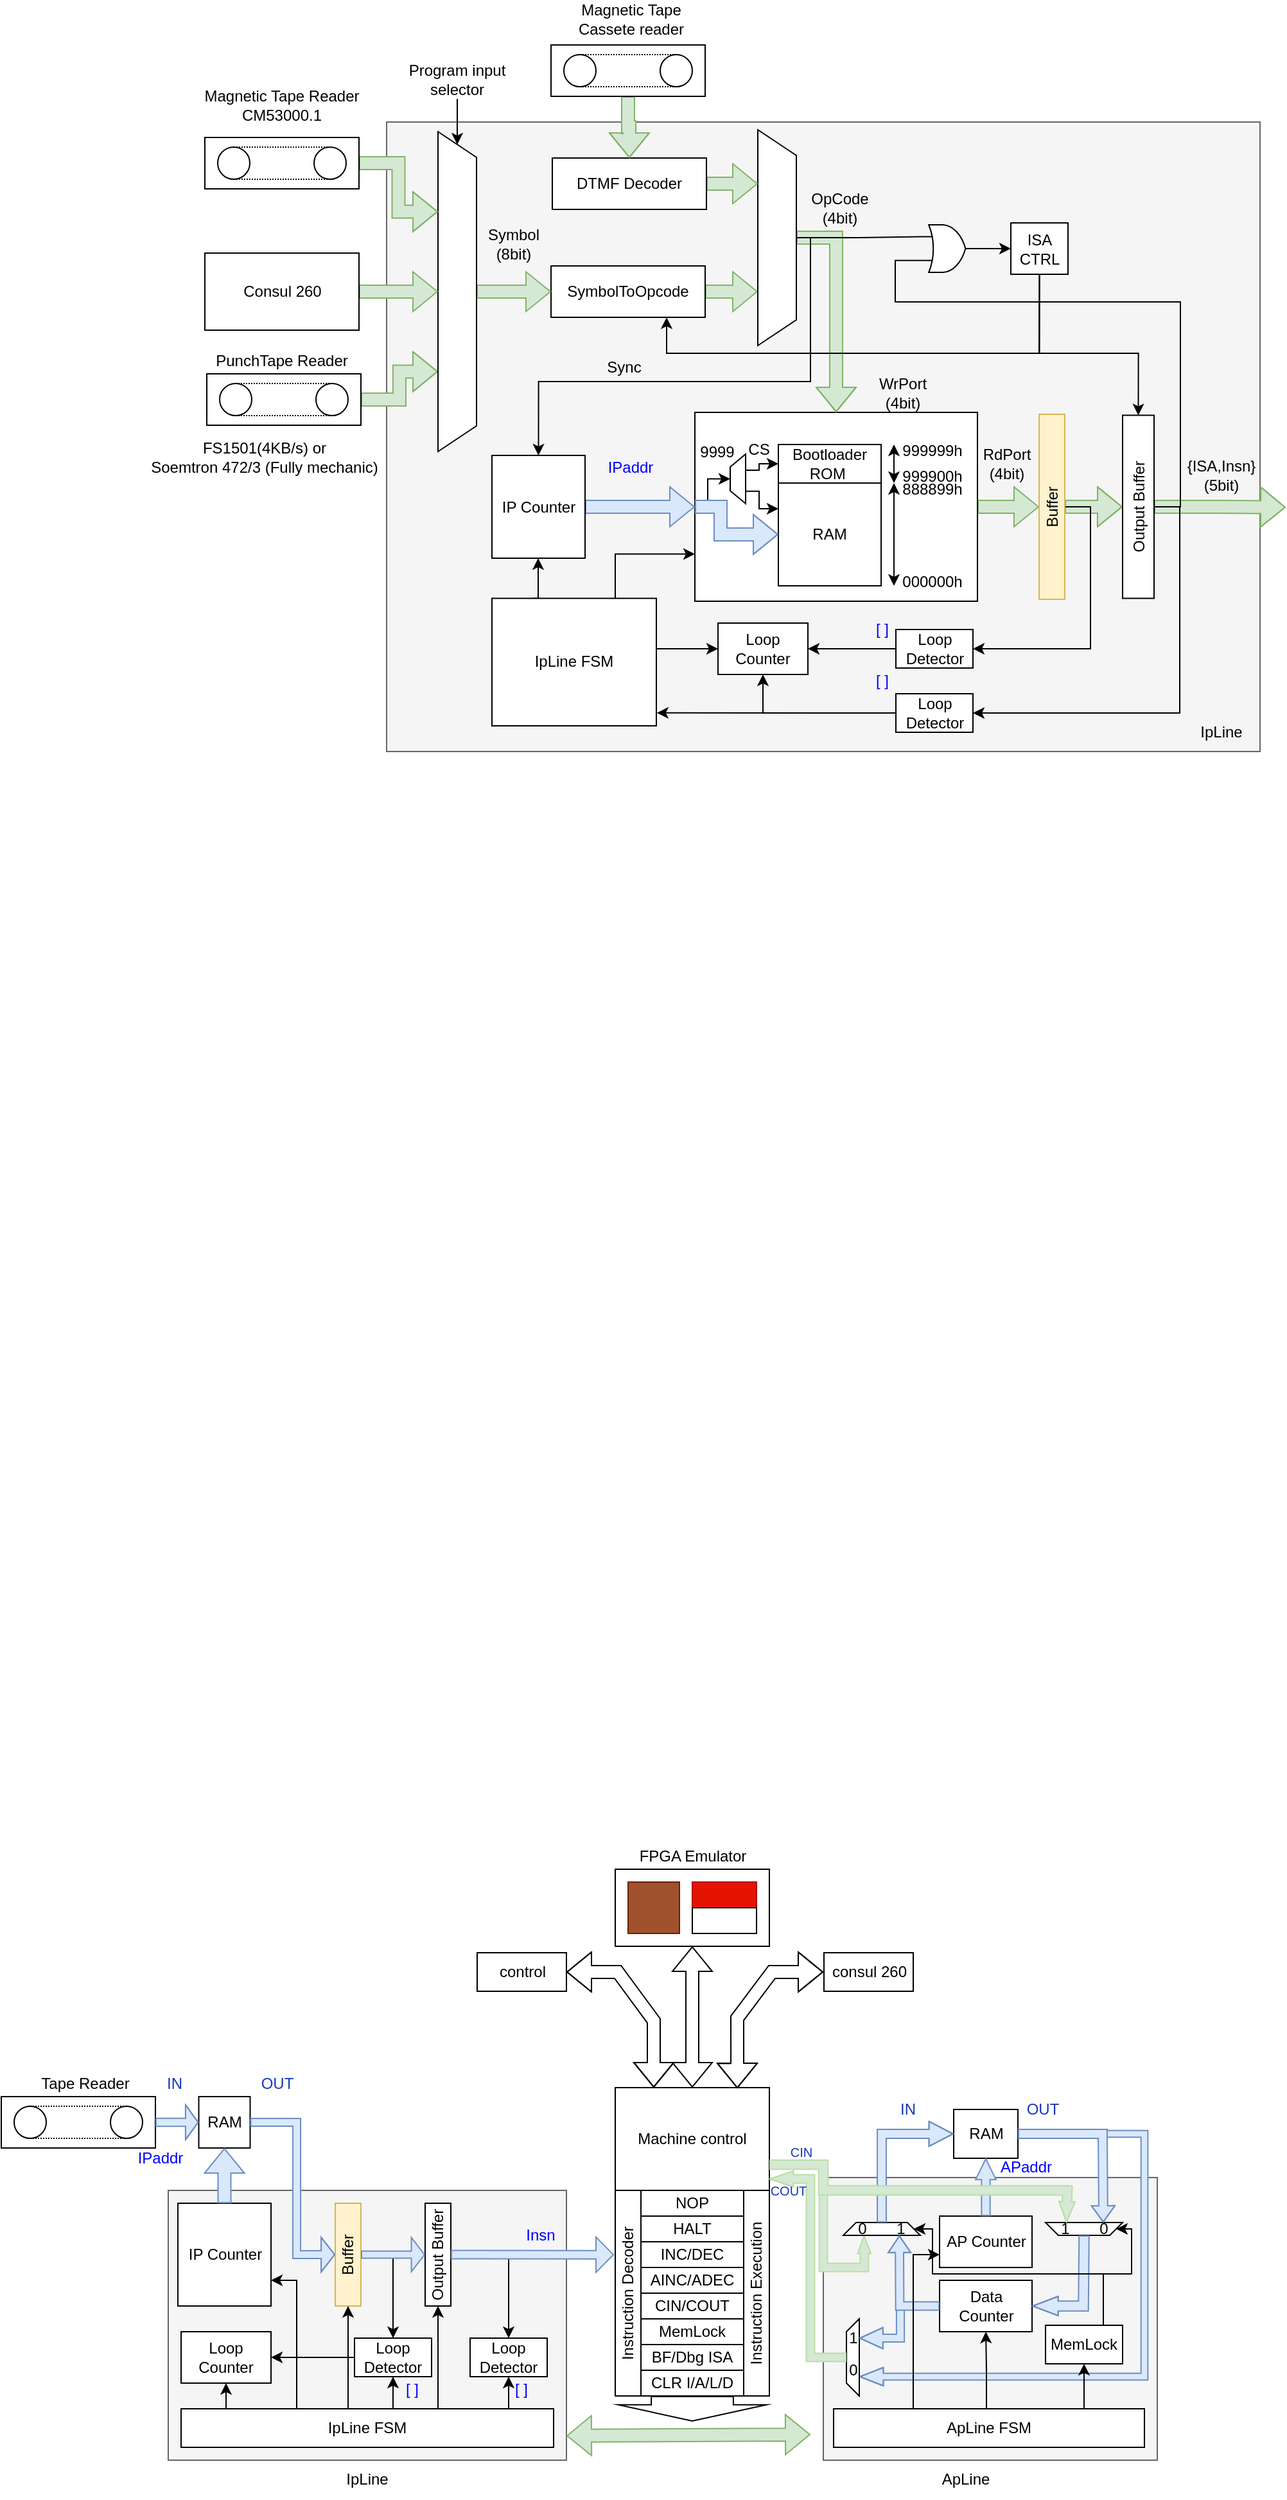 <mxfile version="24.7.8" pages="7">
  <diagram name="DekatronPC" id="UffxlffV1ZHSaCRIQHw1">
    <mxGraphModel dx="2058" dy="2482" grid="1" gridSize="10" guides="1" tooltips="1" connect="1" arrows="1" fold="1" page="1" pageScale="1" pageWidth="1169" pageHeight="1654" math="0" shadow="0">
      <root>
        <mxCell id="0" />
        <mxCell id="1" parent="0" />
        <mxCell id="8P8YfV2iGRu2QxhU5bWf-4" value="" style="rounded=0;whiteSpace=wrap;html=1;fillColor=#f5f5f5;fontColor=#333333;strokeColor=#666666;" parent="1" vertex="1">
          <mxGeometry x="420" y="-1050" width="680" height="490" as="geometry" />
        </mxCell>
        <mxCell id="LjlxetQ73onTkswgDMOU-9" style="edgeStyle=orthogonalEdgeStyle;rounded=0;orthogonalLoop=1;jettySize=auto;html=1;exitX=1;exitY=0.5;exitDx=0;exitDy=0;fillColor=#d5e8d4;strokeColor=#82b366;shape=flexArrow;" parent="1" source="8P8YfV2iGRu2QxhU5bWf-105" target="LjlxetQ73onTkswgDMOU-7" edge="1">
          <mxGeometry relative="1" as="geometry" />
        </mxCell>
        <mxCell id="8P8YfV2iGRu2QxhU5bWf-105" value="" style="rounded=0;whiteSpace=wrap;html=1;" parent="1" vertex="1">
          <mxGeometry x="660" y="-824" width="220" height="147" as="geometry" />
        </mxCell>
        <mxCell id="bZ4JcLm_9MQTOg_iB-0u-188" value="" style="rounded=0;whiteSpace=wrap;html=1;fillColor=#f5f5f5;fontColor=#333333;strokeColor=#666666;" parent="1" vertex="1">
          <mxGeometry x="760" y="550" width="260" height="220" as="geometry" />
        </mxCell>
        <mxCell id="bZ4JcLm_9MQTOg_iB-0u-184" value="" style="shape=flexArrow;endArrow=classic;html=1;rounded=0;entryX=0.75;entryY=1;entryDx=0;entryDy=0;endWidth=2.953;endSize=4.231;width=6.443;fillColor=#d5e8d4;strokeColor=#B9E0A5;" parent="1" target="bZ4JcLm_9MQTOg_iB-0u-168" edge="1">
          <mxGeometry width="50" height="50" relative="1" as="geometry">
            <mxPoint x="760" y="560" as="sourcePoint" />
            <mxPoint x="800" y="620" as="targetPoint" />
            <Array as="points">
              <mxPoint x="760" y="620" />
              <mxPoint x="792" y="620" />
            </Array>
          </mxGeometry>
        </mxCell>
        <mxCell id="bZ4JcLm_9MQTOg_iB-0u-182" value="" style="shape=flexArrow;endArrow=classic;html=1;rounded=0;exitX=1;exitY=0.5;exitDx=0;exitDy=0;entryX=0.25;entryY=1;entryDx=0;entryDy=0;width=5.333;endSize=5.742;fillColor=#dae8fc;strokeColor=#6c8ebf;endWidth=7.963;" parent="1" source="bZ4JcLm_9MQTOg_iB-0u-161" target="bZ4JcLm_9MQTOg_iB-0u-178" edge="1">
          <mxGeometry width="50" height="50" relative="1" as="geometry">
            <mxPoint x="810" y="630" as="sourcePoint" />
            <mxPoint x="860" y="580" as="targetPoint" />
            <Array as="points">
              <mxPoint x="977" y="516" />
              <mxPoint x="1010" y="516" />
              <mxPoint x="1010" y="705" />
            </Array>
          </mxGeometry>
        </mxCell>
        <mxCell id="bZ4JcLm_9MQTOg_iB-0u-122" value="" style="rounded=0;whiteSpace=wrap;html=1;fillColor=#f5f5f5;fontColor=#333333;strokeColor=#666666;" parent="1" vertex="1">
          <mxGeometry x="250" y="560" width="310" height="210" as="geometry" />
        </mxCell>
        <mxCell id="bZ4JcLm_9MQTOg_iB-0u-19" value="[ ]" style="text;html=1;strokeColor=none;fillColor=none;align=center;verticalAlign=middle;whiteSpace=wrap;rounded=0;fontColor=#0000FF;" parent="1" vertex="1">
          <mxGeometry x="410" y="700" width="60" height="30" as="geometry" />
        </mxCell>
        <mxCell id="bZ4JcLm_9MQTOg_iB-0u-26" value="[ ]" style="text;html=1;strokeColor=none;fillColor=none;align=center;verticalAlign=middle;whiteSpace=wrap;rounded=0;fontColor=#0000FF;" parent="1" vertex="1">
          <mxGeometry x="495.25" y="700" width="60" height="30" as="geometry" />
        </mxCell>
        <mxCell id="bZ4JcLm_9MQTOg_iB-0u-79" value="IN" style="text;html=1;strokeColor=none;fillColor=none;align=center;verticalAlign=middle;whiteSpace=wrap;rounded=0;horizontal=1;fontColor=#1637bb;" parent="1" vertex="1">
          <mxGeometry x="240" y="467" width="30" height="20" as="geometry" />
        </mxCell>
        <mxCell id="bZ4JcLm_9MQTOg_iB-0u-80" value="OUT" style="text;html=1;strokeColor=none;fillColor=none;align=center;verticalAlign=middle;whiteSpace=wrap;rounded=0;horizontal=1;fontColor=#1637bb;" parent="1" vertex="1">
          <mxGeometry x="320" y="467" width="30" height="20" as="geometry" />
        </mxCell>
        <mxCell id="bZ4JcLm_9MQTOg_iB-0u-103" value="IP Counter" style="rounded=0;whiteSpace=wrap;html=1;" parent="1" vertex="1">
          <mxGeometry x="257.5" y="570" width="72.5" height="80" as="geometry" />
        </mxCell>
        <mxCell id="bZ4JcLm_9MQTOg_iB-0u-104" value="RAM" style="rounded=0;whiteSpace=wrap;html=1;" parent="1" vertex="1">
          <mxGeometry x="273.75" y="487" width="40" height="40" as="geometry" />
        </mxCell>
        <mxCell id="bZ4JcLm_9MQTOg_iB-0u-114" style="edgeStyle=orthogonalEdgeStyle;rounded=0;orthogonalLoop=1;jettySize=auto;html=1;exitX=1;exitY=0.5;exitDx=0;exitDy=0;entryX=0;entryY=0.5;entryDx=0;entryDy=0;" parent="1" source="bZ4JcLm_9MQTOg_iB-0u-109" target="bZ4JcLm_9MQTOg_iB-0u-113" edge="1">
          <mxGeometry relative="1" as="geometry" />
        </mxCell>
        <mxCell id="bZ4JcLm_9MQTOg_iB-0u-109" value="Buffer" style="rounded=0;whiteSpace=wrap;html=1;horizontal=0;fillColor=#fff2cc;strokeColor=#d6b656;" parent="1" vertex="1">
          <mxGeometry x="380" y="570" width="20" height="80" as="geometry" />
        </mxCell>
        <mxCell id="bZ4JcLm_9MQTOg_iB-0u-118" style="edgeStyle=orthogonalEdgeStyle;rounded=0;orthogonalLoop=1;jettySize=auto;html=1;exitX=1;exitY=0.5;exitDx=0;exitDy=0;entryX=0;entryY=0.5;entryDx=0;entryDy=0;" parent="1" source="bZ4JcLm_9MQTOg_iB-0u-111" target="bZ4JcLm_9MQTOg_iB-0u-117" edge="1">
          <mxGeometry relative="1" as="geometry" />
        </mxCell>
        <mxCell id="bZ4JcLm_9MQTOg_iB-0u-111" value="Output Buffer" style="rounded=0;whiteSpace=wrap;html=1;horizontal=0;" parent="1" vertex="1">
          <mxGeometry x="450" y="570" width="20" height="80" as="geometry" />
        </mxCell>
        <mxCell id="bZ4JcLm_9MQTOg_iB-0u-120" style="edgeStyle=orthogonalEdgeStyle;rounded=0;orthogonalLoop=1;jettySize=auto;html=1;exitX=0.5;exitY=1;exitDx=0;exitDy=0;entryX=1;entryY=0.5;entryDx=0;entryDy=0;" parent="1" source="bZ4JcLm_9MQTOg_iB-0u-113" target="bZ4JcLm_9MQTOg_iB-0u-119" edge="1">
          <mxGeometry relative="1" as="geometry" />
        </mxCell>
        <mxCell id="bZ4JcLm_9MQTOg_iB-0u-113" value="Loop Detector" style="rounded=0;whiteSpace=wrap;html=1;horizontal=0;rotation=90;" parent="1" vertex="1">
          <mxGeometry x="410" y="660" width="30" height="60" as="geometry" />
        </mxCell>
        <mxCell id="bZ4JcLm_9MQTOg_iB-0u-117" value="Loop Detector" style="rounded=0;whiteSpace=wrap;html=1;horizontal=0;rotation=90;" parent="1" vertex="1">
          <mxGeometry x="500" y="660" width="30" height="60" as="geometry" />
        </mxCell>
        <mxCell id="bZ4JcLm_9MQTOg_iB-0u-119" value="Loop Counter" style="rounded=0;whiteSpace=wrap;html=1;" parent="1" vertex="1">
          <mxGeometry x="260" y="670" width="70" height="40" as="geometry" />
        </mxCell>
        <mxCell id="bZ4JcLm_9MQTOg_iB-0u-130" style="edgeStyle=orthogonalEdgeStyle;rounded=0;orthogonalLoop=1;jettySize=auto;html=1;exitX=0.25;exitY=0;exitDx=0;exitDy=0;entryX=1;entryY=0.75;entryDx=0;entryDy=0;" parent="1" source="bZ4JcLm_9MQTOg_iB-0u-121" target="bZ4JcLm_9MQTOg_iB-0u-103" edge="1">
          <mxGeometry relative="1" as="geometry">
            <Array as="points">
              <mxPoint x="350" y="730" />
              <mxPoint x="350" y="630" />
            </Array>
          </mxGeometry>
        </mxCell>
        <mxCell id="bZ4JcLm_9MQTOg_iB-0u-132" style="edgeStyle=orthogonalEdgeStyle;rounded=0;orthogonalLoop=1;jettySize=auto;html=1;exitX=0.5;exitY=0;exitDx=0;exitDy=0;entryX=1;entryY=0.5;entryDx=0;entryDy=0;" parent="1" source="bZ4JcLm_9MQTOg_iB-0u-121" target="bZ4JcLm_9MQTOg_iB-0u-113" edge="1">
          <mxGeometry relative="1" as="geometry" />
        </mxCell>
        <mxCell id="bZ4JcLm_9MQTOg_iB-0u-133" style="edgeStyle=orthogonalEdgeStyle;rounded=0;orthogonalLoop=1;jettySize=auto;html=1;exitX=0.75;exitY=0;exitDx=0;exitDy=0;" parent="1" source="bZ4JcLm_9MQTOg_iB-0u-121" target="bZ4JcLm_9MQTOg_iB-0u-117" edge="1">
          <mxGeometry relative="1" as="geometry">
            <Array as="points">
              <mxPoint x="515" y="730" />
            </Array>
          </mxGeometry>
        </mxCell>
        <mxCell id="bZ4JcLm_9MQTOg_iB-0u-134" style="edgeStyle=orthogonalEdgeStyle;rounded=0;orthogonalLoop=1;jettySize=auto;html=1;exitX=0.75;exitY=0;exitDx=0;exitDy=0;entryX=0.5;entryY=1;entryDx=0;entryDy=0;" parent="1" source="bZ4JcLm_9MQTOg_iB-0u-121" target="bZ4JcLm_9MQTOg_iB-0u-111" edge="1">
          <mxGeometry relative="1" as="geometry">
            <Array as="points">
              <mxPoint x="460" y="730" />
            </Array>
          </mxGeometry>
        </mxCell>
        <mxCell id="bZ4JcLm_9MQTOg_iB-0u-135" style="edgeStyle=orthogonalEdgeStyle;rounded=0;orthogonalLoop=1;jettySize=auto;html=1;exitX=0.5;exitY=0;exitDx=0;exitDy=0;" parent="1" source="bZ4JcLm_9MQTOg_iB-0u-121" target="bZ4JcLm_9MQTOg_iB-0u-109" edge="1">
          <mxGeometry relative="1" as="geometry">
            <Array as="points">
              <mxPoint x="390" y="730" />
            </Array>
          </mxGeometry>
        </mxCell>
        <mxCell id="bZ4JcLm_9MQTOg_iB-0u-136" style="edgeStyle=orthogonalEdgeStyle;rounded=0;orthogonalLoop=1;jettySize=auto;html=1;exitX=0.25;exitY=0;exitDx=0;exitDy=0;" parent="1" source="bZ4JcLm_9MQTOg_iB-0u-121" target="bZ4JcLm_9MQTOg_iB-0u-119" edge="1">
          <mxGeometry relative="1" as="geometry">
            <Array as="points">
              <mxPoint x="295" y="730" />
            </Array>
          </mxGeometry>
        </mxCell>
        <mxCell id="bZ4JcLm_9MQTOg_iB-0u-121" value="IpLine FSM" style="rounded=0;whiteSpace=wrap;html=1;" parent="1" vertex="1">
          <mxGeometry x="260" y="730" width="290" height="30" as="geometry" />
        </mxCell>
        <mxCell id="bZ4JcLm_9MQTOg_iB-0u-123" value="IPaddr" style="text;html=1;strokeColor=none;fillColor=none;align=center;verticalAlign=middle;whiteSpace=wrap;rounded=0;fontColor=#0000FF;" parent="1" vertex="1">
          <mxGeometry x="213.75" y="520" width="60" height="30" as="geometry" />
        </mxCell>
        <mxCell id="bZ4JcLm_9MQTOg_iB-0u-124" value="" style="shape=flexArrow;endArrow=classic;html=1;rounded=0;entryX=0.5;entryY=1;entryDx=0;entryDy=0;fillColor=#dae8fc;strokeColor=#6c8ebf;" parent="1" source="bZ4JcLm_9MQTOg_iB-0u-103" target="bZ4JcLm_9MQTOg_iB-0u-104" edge="1">
          <mxGeometry width="50" height="50" relative="1" as="geometry">
            <mxPoint x="230" y="650" as="sourcePoint" />
            <mxPoint x="280" y="600" as="targetPoint" />
          </mxGeometry>
        </mxCell>
        <mxCell id="bZ4JcLm_9MQTOg_iB-0u-126" value="" style="shape=flexArrow;endArrow=classic;html=1;rounded=0;entryX=0;entryY=0.5;entryDx=0;entryDy=0;exitX=1;exitY=0.5;exitDx=0;exitDy=0;fillColor=#dae8fc;strokeColor=#6c8ebf;width=6.047;endSize=3.156;" parent="1" source="bZ4JcLm_9MQTOg_iB-0u-104" target="bZ4JcLm_9MQTOg_iB-0u-109" edge="1">
          <mxGeometry width="50" height="50" relative="1" as="geometry">
            <mxPoint x="230" y="650" as="sourcePoint" />
            <mxPoint x="280" y="600" as="targetPoint" />
            <Array as="points">
              <mxPoint x="350" y="507" />
              <mxPoint x="350" y="610" />
            </Array>
          </mxGeometry>
        </mxCell>
        <mxCell id="bZ4JcLm_9MQTOg_iB-0u-127" value="Insn" style="text;html=1;strokeColor=none;fillColor=none;align=center;verticalAlign=middle;whiteSpace=wrap;rounded=0;fontColor=#0000FF;" parent="1" vertex="1">
          <mxGeometry x="510" y="580" width="60" height="30" as="geometry" />
        </mxCell>
        <mxCell id="bZ4JcLm_9MQTOg_iB-0u-128" value="" style="shape=flexArrow;endArrow=classic;html=1;rounded=0;exitX=1;exitY=0.5;exitDx=0;exitDy=0;width=5.581;endSize=3.072;fillColor=#dae8fc;strokeColor=#6c8ebf;" parent="1" source="bZ4JcLm_9MQTOg_iB-0u-109" edge="1">
          <mxGeometry width="50" height="50" relative="1" as="geometry">
            <mxPoint x="450" y="660" as="sourcePoint" />
            <mxPoint x="450" y="610" as="targetPoint" />
          </mxGeometry>
        </mxCell>
        <mxCell id="bZ4JcLm_9MQTOg_iB-0u-137" value="" style="verticalLabelPosition=bottom;outlineConnect=0;align=center;dashed=0;html=1;verticalAlign=top;shape=mxgraph.pid.misc.conveyor_(chain,_closed);" parent="1" vertex="1">
          <mxGeometry x="120" y="487" width="120" height="40" as="geometry" />
        </mxCell>
        <mxCell id="bZ4JcLm_9MQTOg_iB-0u-138" value="Tape Reader" style="text;html=1;strokeColor=none;fillColor=none;align=center;verticalAlign=middle;whiteSpace=wrap;rounded=0;" parent="1" vertex="1">
          <mxGeometry x="132.5" y="467" width="105" height="20" as="geometry" />
        </mxCell>
        <mxCell id="bZ4JcLm_9MQTOg_iB-0u-139" value="" style="shape=flexArrow;endArrow=classic;html=1;rounded=0;entryX=0;entryY=0.5;entryDx=0;entryDy=0;width=6.154;endSize=2.929;fillColor=#dae8fc;strokeColor=#6c8ebf;" parent="1" source="bZ4JcLm_9MQTOg_iB-0u-137" target="bZ4JcLm_9MQTOg_iB-0u-104" edge="1">
          <mxGeometry width="50" height="50" relative="1" as="geometry">
            <mxPoint x="330" y="590" as="sourcePoint" />
            <mxPoint x="380" y="540" as="targetPoint" />
            <Array as="points">
              <mxPoint x="260" y="507" />
            </Array>
          </mxGeometry>
        </mxCell>
        <mxCell id="bZ4JcLm_9MQTOg_iB-0u-141" value="" style="rounded=0;whiteSpace=wrap;html=1;" parent="1" vertex="1">
          <mxGeometry x="598" y="310" width="120" height="60" as="geometry" />
        </mxCell>
        <mxCell id="bZ4JcLm_9MQTOg_iB-0u-142" value="Instruction Decoder" style="rounded=0;whiteSpace=wrap;html=1;horizontal=0;" parent="1" vertex="1">
          <mxGeometry x="598" y="560" width="20" height="160" as="geometry" />
        </mxCell>
        <mxCell id="bZ4JcLm_9MQTOg_iB-0u-143" value="HALT" style="rounded=0;whiteSpace=wrap;html=1;" parent="1" vertex="1">
          <mxGeometry x="618" y="580" width="80" height="20" as="geometry" />
        </mxCell>
        <mxCell id="bZ4JcLm_9MQTOg_iB-0u-144" value="INC/DEC" style="rounded=0;whiteSpace=wrap;html=1;" parent="1" vertex="1">
          <mxGeometry x="618" y="600" width="80" height="20" as="geometry" />
        </mxCell>
        <mxCell id="bZ4JcLm_9MQTOg_iB-0u-145" value="AINC/ADEC" style="rounded=0;whiteSpace=wrap;html=1;" parent="1" vertex="1">
          <mxGeometry x="618" y="620" width="80" height="20" as="geometry" />
        </mxCell>
        <mxCell id="bZ4JcLm_9MQTOg_iB-0u-146" value="CIN/COUT" style="rounded=0;whiteSpace=wrap;html=1;" parent="1" vertex="1">
          <mxGeometry x="618" y="640" width="80" height="20" as="geometry" />
        </mxCell>
        <mxCell id="bZ4JcLm_9MQTOg_iB-0u-147" value="MemLock" style="rounded=0;whiteSpace=wrap;html=1;" parent="1" vertex="1">
          <mxGeometry x="618" y="660" width="80" height="20" as="geometry" />
        </mxCell>
        <mxCell id="bZ4JcLm_9MQTOg_iB-0u-148" value="BF/Dbg ISA" style="rounded=0;whiteSpace=wrap;html=1;" parent="1" vertex="1">
          <mxGeometry x="618" y="680" width="80" height="20" as="geometry" />
        </mxCell>
        <mxCell id="bZ4JcLm_9MQTOg_iB-0u-149" value="CLR I/A/L/D" style="rounded=0;whiteSpace=wrap;html=1;" parent="1" vertex="1">
          <mxGeometry x="618" y="700" width="80" height="20" as="geometry" />
        </mxCell>
        <mxCell id="bZ4JcLm_9MQTOg_iB-0u-150" value="NOP" style="rounded=0;whiteSpace=wrap;html=1;" parent="1" vertex="1">
          <mxGeometry x="618" y="560" width="80" height="20" as="geometry" />
        </mxCell>
        <mxCell id="bZ4JcLm_9MQTOg_iB-0u-151" value="Instruction Execution" style="rounded=0;whiteSpace=wrap;html=1;horizontal=0;" parent="1" vertex="1">
          <mxGeometry x="698" y="560" width="20" height="160" as="geometry" />
        </mxCell>
        <mxCell id="bZ4JcLm_9MQTOg_iB-0u-152" value="Machine control" style="rounded=0;whiteSpace=wrap;html=1;" parent="1" vertex="1">
          <mxGeometry x="598" y="480" width="120" height="80" as="geometry" />
        </mxCell>
        <mxCell id="bZ4JcLm_9MQTOg_iB-0u-153" value="" style="rounded=0;whiteSpace=wrap;html=1;labelBackgroundColor=#CCCCCC;fillColor=#a0522d;fontColor=#ffffff;strokeColor=#6D1F00;" parent="1" vertex="1">
          <mxGeometry x="608" y="320" width="40" height="40" as="geometry" />
        </mxCell>
        <mxCell id="bZ4JcLm_9MQTOg_iB-0u-154" value="" style="rounded=0;whiteSpace=wrap;html=1;fillColor=#e51400;fontColor=#ffffff;strokeColor=#B20000;" parent="1" vertex="1">
          <mxGeometry x="658" y="320" width="50" height="20" as="geometry" />
        </mxCell>
        <mxCell id="bZ4JcLm_9MQTOg_iB-0u-155" value="" style="rounded=0;whiteSpace=wrap;html=1;" parent="1" vertex="1">
          <mxGeometry x="658" y="340" width="50" height="20" as="geometry" />
        </mxCell>
        <mxCell id="bZ4JcLm_9MQTOg_iB-0u-156" value="FPGA Emulator" style="text;html=1;strokeColor=none;fillColor=none;align=center;verticalAlign=middle;whiteSpace=wrap;rounded=0;" parent="1" vertex="1">
          <mxGeometry x="605.5" y="290" width="105" height="20" as="geometry" />
        </mxCell>
        <mxCell id="bZ4JcLm_9MQTOg_iB-0u-157" value="" style="shape=flexArrow;endArrow=classic;html=1;rounded=0;exitX=1;exitY=0.5;exitDx=0;exitDy=0;entryX=-0.048;entryY=0.313;entryDx=0;entryDy=0;entryPerimeter=0;fillColor=#dae8fc;strokeColor=#6c8ebf;width=6.512;endSize=4.184;" parent="1" source="bZ4JcLm_9MQTOg_iB-0u-111" target="bZ4JcLm_9MQTOg_iB-0u-142" edge="1">
          <mxGeometry width="50" height="50" relative="1" as="geometry">
            <mxPoint x="700" y="650" as="sourcePoint" />
            <mxPoint x="750" y="600" as="targetPoint" />
          </mxGeometry>
        </mxCell>
        <mxCell id="bZ4JcLm_9MQTOg_iB-0u-158" value="" style="shape=flexArrow;endArrow=classic;html=1;rounded=0;endWidth=50.69;endSize=3.889;width=63.889;" parent="1" edge="1">
          <mxGeometry width="50" height="50" relative="1" as="geometry">
            <mxPoint x="658" y="720" as="sourcePoint" />
            <mxPoint x="658" y="740" as="targetPoint" />
          </mxGeometry>
        </mxCell>
        <mxCell id="bZ4JcLm_9MQTOg_iB-0u-159" value="" style="shape=flexArrow;endArrow=classic;startArrow=classic;html=1;rounded=0;exitX=1.001;exitY=0.919;exitDx=0;exitDy=0;exitPerimeter=0;fillColor=#d5e8d4;strokeColor=#82b366;" parent="1" edge="1">
          <mxGeometry width="100" height="100" relative="1" as="geometry">
            <mxPoint x="560" y="751" as="sourcePoint" />
            <mxPoint x="750" y="750" as="targetPoint" />
          </mxGeometry>
        </mxCell>
        <mxCell id="bZ4JcLm_9MQTOg_iB-0u-160" value="AP Counter" style="rounded=0;whiteSpace=wrap;html=1;" parent="1" vertex="1">
          <mxGeometry x="850.5" y="580" width="72" height="40" as="geometry" />
        </mxCell>
        <mxCell id="bZ4JcLm_9MQTOg_iB-0u-161" value="RAM" style="rounded=0;whiteSpace=wrap;html=1;" parent="1" vertex="1">
          <mxGeometry x="861.5" y="497" width="50" height="38" as="geometry" />
        </mxCell>
        <mxCell id="bZ4JcLm_9MQTOg_iB-0u-162" value="" style="shape=flexArrow;endArrow=classic;html=1;rounded=0;entryX=0.5;entryY=1;entryDx=0;entryDy=0;exitX=0.5;exitY=0;exitDx=0;exitDy=0;fillColor=#dae8fc;strokeColor=#6c8ebf;width=6.667;endSize=5.025;endWidth=8.194;" parent="1" source="bZ4JcLm_9MQTOg_iB-0u-160" target="bZ4JcLm_9MQTOg_iB-0u-161" edge="1">
          <mxGeometry width="50" height="50" relative="1" as="geometry">
            <mxPoint x="842.5" y="590" as="sourcePoint" />
            <mxPoint x="892.5" y="540" as="targetPoint" />
          </mxGeometry>
        </mxCell>
        <mxCell id="bZ4JcLm_9MQTOg_iB-0u-163" value="" style="shape=trapezoid;perimeter=trapezoidPerimeter;whiteSpace=wrap;html=1;fixedSize=1;size=10;direction=south;rotation=-90;" parent="1" vertex="1">
          <mxGeometry x="800.5" y="560" width="10" height="60" as="geometry" />
        </mxCell>
        <mxCell id="bZ4JcLm_9MQTOg_iB-0u-164" value="" style="shape=flexArrow;endArrow=classic;startArrow=classic;html=1;rounded=0;exitX=0.792;exitY=0.007;exitDx=0;exitDy=0;exitPerimeter=0;" parent="1" source="bZ4JcLm_9MQTOg_iB-0u-152" edge="1">
          <mxGeometry width="100" height="100" relative="1" as="geometry">
            <mxPoint x="682.5" y="480" as="sourcePoint" />
            <mxPoint x="760" y="390" as="targetPoint" />
            <Array as="points">
              <mxPoint x="693" y="426" />
              <mxPoint x="720" y="390" />
            </Array>
          </mxGeometry>
        </mxCell>
        <mxCell id="bZ4JcLm_9MQTOg_iB-0u-166" value="consul 260" style="rounded=0;whiteSpace=wrap;html=1;" parent="1" vertex="1">
          <mxGeometry x="760.5" y="375" width="69.5" height="30" as="geometry" />
        </mxCell>
        <mxCell id="bZ4JcLm_9MQTOg_iB-0u-167" value="" style="shape=flexArrow;endArrow=classic;html=1;rounded=0;exitX=0.5;exitY=0;exitDx=0;exitDy=0;entryX=0;entryY=0.5;entryDx=0;entryDy=0;width=6.944;endSize=5.902;fillColor=#dae8fc;strokeColor=#6c8ebf;endWidth=11.501;" parent="1" source="bZ4JcLm_9MQTOg_iB-0u-163" target="bZ4JcLm_9MQTOg_iB-0u-161" edge="1">
          <mxGeometry width="50" height="50" relative="1" as="geometry">
            <mxPoint x="832.5" y="560" as="sourcePoint" />
            <mxPoint x="882.5" y="510" as="targetPoint" />
            <Array as="points">
              <mxPoint x="805.5" y="516" />
            </Array>
          </mxGeometry>
        </mxCell>
        <mxCell id="bZ4JcLm_9MQTOg_iB-0u-168" value="0" style="text;html=1;strokeColor=none;fillColor=none;align=center;verticalAlign=middle;whiteSpace=wrap;rounded=0;" parent="1" vertex="1">
          <mxGeometry x="788" y="585" width="5" height="10" as="geometry" />
        </mxCell>
        <mxCell id="bZ4JcLm_9MQTOg_iB-0u-169" value="1" style="text;html=1;strokeColor=none;fillColor=none;align=center;verticalAlign=middle;whiteSpace=wrap;rounded=0;" parent="1" vertex="1">
          <mxGeometry x="818" y="585" width="5" height="10" as="geometry" />
        </mxCell>
        <mxCell id="bZ4JcLm_9MQTOg_iB-0u-170" value="" style="shape=trapezoid;perimeter=trapezoidPerimeter;whiteSpace=wrap;html=1;fixedSize=1;size=10;direction=south;rotation=90;" parent="1" vertex="1">
          <mxGeometry x="958" y="560" width="10" height="60" as="geometry" />
        </mxCell>
        <mxCell id="bZ4JcLm_9MQTOg_iB-0u-171" value="1" style="text;html=1;strokeColor=none;fillColor=none;align=center;verticalAlign=middle;whiteSpace=wrap;rounded=0;" parent="1" vertex="1">
          <mxGeometry x="945.5" y="585" width="5" height="10" as="geometry" />
        </mxCell>
        <mxCell id="bZ4JcLm_9MQTOg_iB-0u-172" value="0" style="text;html=1;strokeColor=none;fillColor=none;align=center;verticalAlign=middle;whiteSpace=wrap;rounded=0;" parent="1" vertex="1">
          <mxGeometry x="975.5" y="585" width="5" height="10" as="geometry" />
        </mxCell>
        <mxCell id="bZ4JcLm_9MQTOg_iB-0u-173" value="" style="shape=flexArrow;endArrow=classic;html=1;rounded=0;entryX=0.5;entryY=0;entryDx=0;entryDy=0;exitX=1;exitY=0.5;exitDx=0;exitDy=0;width=6.944;endSize=3.845;fillColor=#dae8fc;strokeColor=#6c8ebf;endWidth=10.286;" parent="1" source="bZ4JcLm_9MQTOg_iB-0u-161" target="bZ4JcLm_9MQTOg_iB-0u-172" edge="1">
          <mxGeometry width="50" height="50" relative="1" as="geometry">
            <mxPoint x="832.5" y="580" as="sourcePoint" />
            <mxPoint x="882.5" y="530" as="targetPoint" />
            <Array as="points">
              <mxPoint x="977.5" y="516" />
            </Array>
          </mxGeometry>
        </mxCell>
        <mxCell id="bZ4JcLm_9MQTOg_iB-0u-174" value="Data Counter" style="rounded=0;whiteSpace=wrap;html=1;" parent="1" vertex="1">
          <mxGeometry x="850.5" y="630" width="72" height="40" as="geometry" />
        </mxCell>
        <mxCell id="bZ4JcLm_9MQTOg_iB-0u-175" value="" style="shape=flexArrow;endArrow=classic;html=1;rounded=0;entryX=1;entryY=0.5;entryDx=0;entryDy=0;exitX=0.5;exitY=0;exitDx=0;exitDy=0;width=7.778;endSize=6.278;fillColor=#dae8fc;strokeColor=#6c8ebf;endWidth=6.173;" parent="1" source="bZ4JcLm_9MQTOg_iB-0u-170" target="bZ4JcLm_9MQTOg_iB-0u-174" edge="1">
          <mxGeometry width="50" height="50" relative="1" as="geometry">
            <mxPoint x="958" y="645" as="sourcePoint" />
            <mxPoint x="1008" y="595" as="targetPoint" />
            <Array as="points">
              <mxPoint x="962.5" y="650" />
            </Array>
          </mxGeometry>
        </mxCell>
        <mxCell id="bZ4JcLm_9MQTOg_iB-0u-178" value="" style="shape=trapezoid;perimeter=trapezoidPerimeter;whiteSpace=wrap;html=1;fixedSize=1;size=10;direction=south;rotation=-180;" parent="1" vertex="1">
          <mxGeometry x="778" y="660" width="10" height="60" as="geometry" />
        </mxCell>
        <mxCell id="bZ4JcLm_9MQTOg_iB-0u-179" value="1" style="text;html=1;strokeColor=none;fillColor=none;align=center;verticalAlign=middle;whiteSpace=wrap;rounded=0;" parent="1" vertex="1">
          <mxGeometry x="780.5" y="670" width="5" height="10" as="geometry" />
        </mxCell>
        <mxCell id="bZ4JcLm_9MQTOg_iB-0u-180" value="0" style="text;html=1;strokeColor=none;fillColor=none;align=center;verticalAlign=middle;whiteSpace=wrap;rounded=0;" parent="1" vertex="1">
          <mxGeometry x="780.5" y="695" width="5" height="10" as="geometry" />
        </mxCell>
        <mxCell id="bZ4JcLm_9MQTOg_iB-0u-181" value="" style="shape=flexArrow;endArrow=classic;html=1;rounded=0;entryX=0.75;entryY=1;entryDx=0;entryDy=0;exitX=0;exitY=0.5;exitDx=0;exitDy=0;width=6.111;endSize=5.647;fillColor=#dae8fc;strokeColor=#6c8ebf;endWidth=9.414;" parent="1" source="bZ4JcLm_9MQTOg_iB-0u-174" target="bZ4JcLm_9MQTOg_iB-0u-178" edge="1">
          <mxGeometry width="50" height="50" relative="1" as="geometry">
            <mxPoint x="810" y="690" as="sourcePoint" />
            <mxPoint x="860" y="640" as="targetPoint" />
            <Array as="points">
              <mxPoint x="820" y="650" />
              <mxPoint x="820" y="675" />
            </Array>
          </mxGeometry>
        </mxCell>
        <mxCell id="bZ4JcLm_9MQTOg_iB-0u-176" value="" style="shape=flexArrow;endArrow=classic;html=1;rounded=0;exitX=0;exitY=0.5;exitDx=0;exitDy=0;entryX=0.25;entryY=1;entryDx=0;entryDy=0;width=6.389;endSize=3.972;fillColor=#dae8fc;strokeColor=#6c8ebf;endWidth=10.17;" parent="1" source="bZ4JcLm_9MQTOg_iB-0u-174" target="bZ4JcLm_9MQTOg_iB-0u-169" edge="1">
          <mxGeometry width="50" height="50" relative="1" as="geometry">
            <mxPoint x="832.5" y="630" as="sourcePoint" />
            <mxPoint x="882.5" y="580" as="targetPoint" />
            <Array as="points">
              <mxPoint x="819.5" y="650" />
            </Array>
          </mxGeometry>
        </mxCell>
        <mxCell id="bZ4JcLm_9MQTOg_iB-0u-183" value="" style="shape=flexArrow;endArrow=classic;html=1;rounded=0;exitX=1;exitY=0.75;exitDx=0;exitDy=0;width=7.333;endSize=4.923;endWidth=4.222;entryX=0.75;entryY=0;entryDx=0;entryDy=0;fillColor=#d5e8d4;strokeColor=#B9E0A5;" parent="1" source="bZ4JcLm_9MQTOg_iB-0u-152" target="bZ4JcLm_9MQTOg_iB-0u-171" edge="1">
          <mxGeometry width="50" height="50" relative="1" as="geometry">
            <mxPoint x="770.25" y="547" as="sourcePoint" />
            <mxPoint x="950" y="550" as="targetPoint" />
            <Array as="points">
              <mxPoint x="760" y="540" />
              <mxPoint x="760" y="560" />
              <mxPoint x="950" y="560" />
            </Array>
          </mxGeometry>
        </mxCell>
        <mxCell id="bZ4JcLm_9MQTOg_iB-0u-185" value="&lt;font style=&quot;font-size: 10px;&quot;&gt;CIN&lt;/font&gt;" style="text;html=1;strokeColor=none;fillColor=none;align=center;verticalAlign=middle;whiteSpace=wrap;rounded=0;horizontal=1;fontColor=#1637bb;" parent="1" vertex="1">
          <mxGeometry x="728" y="520" width="30" height="20" as="geometry" />
        </mxCell>
        <mxCell id="bZ4JcLm_9MQTOg_iB-0u-186" value="" style="shape=flexArrow;endArrow=classic;html=1;rounded=0;entryX=1;entryY=0.889;entryDx=0;entryDy=0;entryPerimeter=0;exitX=0.5;exitY=0;exitDx=0;exitDy=0;width=6.56;endSize=5.742;endWidth=4.87;fillColor=#d5e8d4;strokeColor=#B9E0A5;" parent="1" source="bZ4JcLm_9MQTOg_iB-0u-178" target="bZ4JcLm_9MQTOg_iB-0u-152" edge="1">
          <mxGeometry width="50" height="50" relative="1" as="geometry">
            <mxPoint x="840" y="670" as="sourcePoint" />
            <mxPoint x="890" y="620" as="targetPoint" />
            <Array as="points">
              <mxPoint x="750" y="690" />
              <mxPoint x="750" y="551" />
            </Array>
          </mxGeometry>
        </mxCell>
        <mxCell id="bZ4JcLm_9MQTOg_iB-0u-187" value="&lt;font style=&quot;font-size: 10px;&quot;&gt;COUT&lt;/font&gt;" style="text;html=1;strokeColor=none;fillColor=none;align=center;verticalAlign=middle;whiteSpace=wrap;rounded=0;horizontal=1;fontColor=#1637bb;" parent="1" vertex="1">
          <mxGeometry x="718" y="550" width="30" height="20" as="geometry" />
        </mxCell>
        <mxCell id="bZ4JcLm_9MQTOg_iB-0u-194" style="edgeStyle=orthogonalEdgeStyle;rounded=0;orthogonalLoop=1;jettySize=auto;html=1;exitX=0.75;exitY=0;exitDx=0;exitDy=0;entryX=0.5;entryY=1;entryDx=0;entryDy=0;" parent="1" source="bZ4JcLm_9MQTOg_iB-0u-190" target="bZ4JcLm_9MQTOg_iB-0u-191" edge="1">
          <mxGeometry relative="1" as="geometry" />
        </mxCell>
        <mxCell id="bZ4JcLm_9MQTOg_iB-0u-195" style="edgeStyle=orthogonalEdgeStyle;rounded=0;orthogonalLoop=1;jettySize=auto;html=1;exitX=0.5;exitY=0;exitDx=0;exitDy=0;entryX=0.5;entryY=1;entryDx=0;entryDy=0;" parent="1" source="bZ4JcLm_9MQTOg_iB-0u-190" target="bZ4JcLm_9MQTOg_iB-0u-174" edge="1">
          <mxGeometry relative="1" as="geometry">
            <Array as="points">
              <mxPoint x="887" y="730" />
              <mxPoint x="887" y="700" />
              <mxPoint x="887" y="700" />
            </Array>
          </mxGeometry>
        </mxCell>
        <mxCell id="bZ4JcLm_9MQTOg_iB-0u-196" style="edgeStyle=orthogonalEdgeStyle;rounded=0;orthogonalLoop=1;jettySize=auto;html=1;exitX=0.25;exitY=0;exitDx=0;exitDy=0;entryX=0;entryY=0.75;entryDx=0;entryDy=0;" parent="1" source="bZ4JcLm_9MQTOg_iB-0u-190" target="bZ4JcLm_9MQTOg_iB-0u-160" edge="1">
          <mxGeometry relative="1" as="geometry">
            <Array as="points">
              <mxPoint x="830" y="730" />
              <mxPoint x="830" y="610" />
            </Array>
          </mxGeometry>
        </mxCell>
        <mxCell id="bZ4JcLm_9MQTOg_iB-0u-190" value="ApLine FSM" style="rounded=0;whiteSpace=wrap;html=1;" parent="1" vertex="1">
          <mxGeometry x="768" y="730" width="242" height="30" as="geometry" />
        </mxCell>
        <mxCell id="bZ4JcLm_9MQTOg_iB-0u-192" style="edgeStyle=orthogonalEdgeStyle;rounded=0;orthogonalLoop=1;jettySize=auto;html=1;exitX=0.75;exitY=0;exitDx=0;exitDy=0;entryX=0;entryY=0.5;entryDx=0;entryDy=0;" parent="1" source="bZ4JcLm_9MQTOg_iB-0u-191" target="bZ4JcLm_9MQTOg_iB-0u-170" edge="1">
          <mxGeometry relative="1" as="geometry">
            <Array as="points">
              <mxPoint x="978" y="625" />
              <mxPoint x="1000" y="625" />
              <mxPoint x="1000" y="590" />
            </Array>
          </mxGeometry>
        </mxCell>
        <mxCell id="bZ4JcLm_9MQTOg_iB-0u-193" style="edgeStyle=orthogonalEdgeStyle;rounded=0;orthogonalLoop=1;jettySize=auto;html=1;exitX=0.75;exitY=0;exitDx=0;exitDy=0;entryX=1;entryY=0.5;entryDx=0;entryDy=0;" parent="1" source="bZ4JcLm_9MQTOg_iB-0u-191" target="bZ4JcLm_9MQTOg_iB-0u-163" edge="1">
          <mxGeometry relative="1" as="geometry">
            <Array as="points">
              <mxPoint x="978" y="625" />
              <mxPoint x="845" y="625" />
              <mxPoint x="845" y="590" />
            </Array>
          </mxGeometry>
        </mxCell>
        <mxCell id="bZ4JcLm_9MQTOg_iB-0u-191" value="MemLock" style="rounded=0;whiteSpace=wrap;html=1;" parent="1" vertex="1">
          <mxGeometry x="933" y="665" width="60" height="30" as="geometry" />
        </mxCell>
        <mxCell id="bZ4JcLm_9MQTOg_iB-0u-197" value="" style="shape=flexArrow;endArrow=classic;startArrow=classic;html=1;rounded=0;entryX=0.5;entryY=1;entryDx=0;entryDy=0;exitX=0.5;exitY=0;exitDx=0;exitDy=0;" parent="1" source="bZ4JcLm_9MQTOg_iB-0u-152" target="bZ4JcLm_9MQTOg_iB-0u-141" edge="1">
          <mxGeometry width="100" height="100" relative="1" as="geometry">
            <mxPoint x="475" y="467" as="sourcePoint" />
            <mxPoint x="575" y="367" as="targetPoint" />
          </mxGeometry>
        </mxCell>
        <mxCell id="bZ4JcLm_9MQTOg_iB-0u-198" value="" style="shape=flexArrow;endArrow=classic;startArrow=classic;html=1;rounded=0;exitX=0.25;exitY=0;exitDx=0;exitDy=0;entryX=1;entryY=0.5;entryDx=0;entryDy=0;" parent="1" source="bZ4JcLm_9MQTOg_iB-0u-152" target="bZ4JcLm_9MQTOg_iB-0u-199" edge="1">
          <mxGeometry width="100" height="100" relative="1" as="geometry">
            <mxPoint x="440.5" y="481" as="sourcePoint" />
            <mxPoint x="507.5" y="390" as="targetPoint" />
            <Array as="points">
              <mxPoint x="628" y="428" />
              <mxPoint x="600" y="390" />
            </Array>
          </mxGeometry>
        </mxCell>
        <mxCell id="bZ4JcLm_9MQTOg_iB-0u-199" value="control" style="rounded=0;whiteSpace=wrap;html=1;" parent="1" vertex="1">
          <mxGeometry x="490.5" y="375" width="69.5" height="30" as="geometry" />
        </mxCell>
        <mxCell id="bZ4JcLm_9MQTOg_iB-0u-201" value="OUT" style="text;html=1;strokeColor=none;fillColor=none;align=center;verticalAlign=middle;whiteSpace=wrap;rounded=0;horizontal=1;fontColor=#1637bb;" parent="1" vertex="1">
          <mxGeometry x="915.5" y="487" width="30" height="20" as="geometry" />
        </mxCell>
        <mxCell id="bZ4JcLm_9MQTOg_iB-0u-202" value="IN" style="text;html=1;strokeColor=none;fillColor=none;align=center;verticalAlign=middle;whiteSpace=wrap;rounded=0;horizontal=1;fontColor=#1637bb;" parent="1" vertex="1">
          <mxGeometry x="810.5" y="487" width="30" height="20" as="geometry" />
        </mxCell>
        <mxCell id="bZ4JcLm_9MQTOg_iB-0u-204" value="APaddr" style="text;html=1;strokeColor=none;fillColor=none;align=center;verticalAlign=middle;whiteSpace=wrap;rounded=0;fontColor=#0000FF;" parent="1" vertex="1">
          <mxGeometry x="888" y="527" width="60" height="30" as="geometry" />
        </mxCell>
        <mxCell id="bZ4JcLm_9MQTOg_iB-0u-205" value="IpLine" style="text;html=1;strokeColor=none;fillColor=none;align=center;verticalAlign=middle;whiteSpace=wrap;rounded=0;" parent="1" vertex="1">
          <mxGeometry x="375" y="770" width="60" height="30" as="geometry" />
        </mxCell>
        <mxCell id="bZ4JcLm_9MQTOg_iB-0u-206" value="ApLine" style="text;html=1;strokeColor=none;fillColor=none;align=center;verticalAlign=middle;whiteSpace=wrap;rounded=0;" parent="1" vertex="1">
          <mxGeometry x="840.5" y="770" width="60" height="30" as="geometry" />
        </mxCell>
        <mxCell id="8P8YfV2iGRu2QxhU5bWf-10" value="Bootloader ROM&amp;nbsp;" style="rounded=0;whiteSpace=wrap;html=1;" parent="1" vertex="1">
          <mxGeometry x="725" y="-799" width="80" height="30" as="geometry" />
        </mxCell>
        <mxCell id="8P8YfV2iGRu2QxhU5bWf-124" style="edgeStyle=orthogonalEdgeStyle;rounded=0;orthogonalLoop=1;jettySize=auto;html=1;entryX=0.75;entryY=1;entryDx=0;entryDy=0;shape=flexArrow;fillColor=#d5e8d4;strokeColor=#82b366;" parent="1" source="8P8YfV2iGRu2QxhU5bWf-31" target="8P8YfV2iGRu2QxhU5bWf-123" edge="1">
          <mxGeometry relative="1" as="geometry" />
        </mxCell>
        <mxCell id="8P8YfV2iGRu2QxhU5bWf-31" value="" style="verticalLabelPosition=bottom;outlineConnect=0;align=center;dashed=0;html=1;verticalAlign=top;shape=mxgraph.pid.misc.conveyor_(chain,_closed);" parent="1" vertex="1">
          <mxGeometry x="280" y="-854" width="120" height="40" as="geometry" />
        </mxCell>
        <mxCell id="8P8YfV2iGRu2QxhU5bWf-32" value="Magnetic Tape Cassete reader" style="text;html=1;strokeColor=none;fillColor=none;align=center;verticalAlign=middle;whiteSpace=wrap;rounded=0;" parent="1" vertex="1">
          <mxGeometry x="548" y="-1140" width="124.5" height="20" as="geometry" />
        </mxCell>
        <mxCell id="8P8YfV2iGRu2QxhU5bWf-90" value="IpLine" style="text;html=1;strokeColor=none;fillColor=none;align=center;verticalAlign=middle;whiteSpace=wrap;rounded=0;" parent="1" vertex="1">
          <mxGeometry x="1040" y="-590" width="60" height="30" as="geometry" />
        </mxCell>
        <mxCell id="8P8YfV2iGRu2QxhU5bWf-92" value="RAM" style="rounded=0;whiteSpace=wrap;html=1;" parent="1" vertex="1">
          <mxGeometry x="725" y="-769" width="80" height="80" as="geometry" />
        </mxCell>
        <mxCell id="8P8YfV2iGRu2QxhU5bWf-93" value="" style="endArrow=classic;startArrow=classic;html=1;rounded=0;" parent="1" edge="1">
          <mxGeometry width="50" height="50" relative="1" as="geometry">
            <mxPoint x="815" y="-689" as="sourcePoint" />
            <mxPoint x="815" y="-769" as="targetPoint" />
          </mxGeometry>
        </mxCell>
        <mxCell id="8P8YfV2iGRu2QxhU5bWf-94" value="" style="endArrow=classic;startArrow=classic;html=1;rounded=0;" parent="1" edge="1">
          <mxGeometry width="50" height="50" relative="1" as="geometry">
            <mxPoint x="815" y="-769" as="sourcePoint" />
            <mxPoint x="815" y="-799" as="targetPoint" />
          </mxGeometry>
        </mxCell>
        <mxCell id="8P8YfV2iGRu2QxhU5bWf-95" value="000000h" style="text;html=1;strokeColor=none;fillColor=none;align=center;verticalAlign=middle;whiteSpace=wrap;rounded=0;" parent="1" vertex="1">
          <mxGeometry x="815" y="-707" width="60" height="30" as="geometry" />
        </mxCell>
        <mxCell id="8P8YfV2iGRu2QxhU5bWf-96" value="999900h" style="text;html=1;strokeColor=none;fillColor=none;align=center;verticalAlign=middle;whiteSpace=wrap;rounded=0;" parent="1" vertex="1">
          <mxGeometry x="815" y="-789" width="60" height="30" as="geometry" />
        </mxCell>
        <mxCell id="8P8YfV2iGRu2QxhU5bWf-97" value="888899h" style="text;html=1;strokeColor=none;fillColor=none;align=center;verticalAlign=middle;whiteSpace=wrap;rounded=0;" parent="1" vertex="1">
          <mxGeometry x="815" y="-779" width="60" height="30" as="geometry" />
        </mxCell>
        <mxCell id="8P8YfV2iGRu2QxhU5bWf-98" value="999999h" style="text;html=1;strokeColor=none;fillColor=none;align=center;verticalAlign=middle;whiteSpace=wrap;rounded=0;" parent="1" vertex="1">
          <mxGeometry x="815" y="-809" width="60" height="30" as="geometry" />
        </mxCell>
        <mxCell id="8P8YfV2iGRu2QxhU5bWf-106" style="edgeStyle=orthogonalEdgeStyle;rounded=0;orthogonalLoop=1;jettySize=auto;html=1;exitX=1;exitY=0.5;exitDx=0;exitDy=0;entryX=0;entryY=0.5;entryDx=0;entryDy=0;shape=flexArrow;fillColor=#dae8fc;strokeColor=#6c8ebf;" parent="1" source="8P8YfV2iGRu2QxhU5bWf-99" target="8P8YfV2iGRu2QxhU5bWf-105" edge="1">
          <mxGeometry relative="1" as="geometry" />
        </mxCell>
        <mxCell id="8P8YfV2iGRu2QxhU5bWf-99" value="IP Counter" style="rounded=0;whiteSpace=wrap;html=1;" parent="1" vertex="1">
          <mxGeometry x="502" y="-790.5" width="72.5" height="80" as="geometry" />
        </mxCell>
        <mxCell id="8P8YfV2iGRu2QxhU5bWf-108" style="edgeStyle=orthogonalEdgeStyle;rounded=0;orthogonalLoop=1;jettySize=auto;html=1;exitX=0.75;exitY=1;exitDx=0;exitDy=0;" parent="1" source="8P8YfV2iGRu2QxhU5bWf-100" target="8P8YfV2iGRu2QxhU5bWf-10" edge="1">
          <mxGeometry relative="1" as="geometry">
            <Array as="points">
              <mxPoint x="710" y="-779" />
              <mxPoint x="710" y="-784" />
            </Array>
          </mxGeometry>
        </mxCell>
        <mxCell id="8P8YfV2iGRu2QxhU5bWf-109" style="edgeStyle=orthogonalEdgeStyle;rounded=0;orthogonalLoop=1;jettySize=auto;html=1;exitX=0.25;exitY=1;exitDx=0;exitDy=0;entryX=0;entryY=0.25;entryDx=0;entryDy=0;" parent="1" source="8P8YfV2iGRu2QxhU5bWf-100" target="8P8YfV2iGRu2QxhU5bWf-92" edge="1">
          <mxGeometry relative="1" as="geometry">
            <Array as="points">
              <mxPoint x="710" y="-763" />
              <mxPoint x="710" y="-749" />
            </Array>
          </mxGeometry>
        </mxCell>
        <mxCell id="8P8YfV2iGRu2QxhU5bWf-100" value="" style="shape=trapezoid;perimeter=trapezoidPerimeter;whiteSpace=wrap;html=1;fixedSize=1;size=10;rotation=-90;" parent="1" vertex="1">
          <mxGeometry x="674.25" y="-778.25" width="38.5" height="12" as="geometry" />
        </mxCell>
        <mxCell id="8P8YfV2iGRu2QxhU5bWf-103" value="CS" style="text;html=1;strokeColor=none;fillColor=none;align=center;verticalAlign=middle;whiteSpace=wrap;rounded=0;" parent="1" vertex="1">
          <mxGeometry x="700" y="-800.5" width="20" height="10" as="geometry" />
        </mxCell>
        <mxCell id="8P8YfV2iGRu2QxhU5bWf-107" value="IPaddr" style="text;html=1;strokeColor=none;fillColor=none;align=center;verticalAlign=middle;whiteSpace=wrap;rounded=0;fontColor=#0000FF;" parent="1" vertex="1">
          <mxGeometry x="580.25" y="-796.25" width="60" height="30" as="geometry" />
        </mxCell>
        <mxCell id="8P8YfV2iGRu2QxhU5bWf-111" style="edgeStyle=orthogonalEdgeStyle;rounded=0;orthogonalLoop=1;jettySize=auto;html=1;exitX=0;exitY=0.5;exitDx=0;exitDy=0;entryX=0.5;entryY=0;entryDx=0;entryDy=0;" parent="1" source="8P8YfV2iGRu2QxhU5bWf-105" target="8P8YfV2iGRu2QxhU5bWf-100" edge="1">
          <mxGeometry relative="1" as="geometry">
            <Array as="points">
              <mxPoint x="670" y="-750" />
              <mxPoint x="670" y="-772" />
            </Array>
          </mxGeometry>
        </mxCell>
        <mxCell id="8P8YfV2iGRu2QxhU5bWf-110" style="edgeStyle=orthogonalEdgeStyle;rounded=0;orthogonalLoop=1;jettySize=auto;html=1;exitX=0;exitY=0.5;exitDx=0;exitDy=0;entryX=0;entryY=0.5;entryDx=0;entryDy=0;shape=flexArrow;fillColor=#dae8fc;strokeColor=#6c8ebf;" parent="1" source="8P8YfV2iGRu2QxhU5bWf-105" target="8P8YfV2iGRu2QxhU5bWf-92" edge="1">
          <mxGeometry relative="1" as="geometry">
            <Array as="points">
              <mxPoint x="680" y="-750" />
              <mxPoint x="680" y="-729" />
            </Array>
          </mxGeometry>
        </mxCell>
        <mxCell id="8P8YfV2iGRu2QxhU5bWf-112" value="9999" style="text;html=1;strokeColor=none;fillColor=none;align=center;verticalAlign=middle;whiteSpace=wrap;rounded=0;" parent="1" vertex="1">
          <mxGeometry x="665" y="-799" width="25" height="12" as="geometry" />
        </mxCell>
        <mxCell id="8P8YfV2iGRu2QxhU5bWf-115" value="Sync" style="text;html=1;strokeColor=none;fillColor=none;align=center;verticalAlign=middle;whiteSpace=wrap;rounded=0;" parent="1" vertex="1">
          <mxGeometry x="574.5" y="-874" width="60" height="30" as="geometry" />
        </mxCell>
        <mxCell id="8P8YfV2iGRu2QxhU5bWf-116" value="Symbol&lt;br&gt;(8bit)" style="text;html=1;strokeColor=none;fillColor=none;align=center;verticalAlign=middle;whiteSpace=wrap;rounded=0;" parent="1" vertex="1">
          <mxGeometry x="489" y="-970" width="60" height="30" as="geometry" />
        </mxCell>
        <mxCell id="8P8YfV2iGRu2QxhU5bWf-140" style="edgeStyle=orthogonalEdgeStyle;rounded=0;orthogonalLoop=1;jettySize=auto;html=1;exitX=1;exitY=0.5;exitDx=0;exitDy=0;entryX=0.75;entryY=1;entryDx=0;entryDy=0;shape=flexArrow;fillColor=#d5e8d4;strokeColor=#82b366;" parent="1" source="8P8YfV2iGRu2QxhU5bWf-117" target="8P8YfV2iGRu2QxhU5bWf-139" edge="1">
          <mxGeometry relative="1" as="geometry" />
        </mxCell>
        <mxCell id="8P8YfV2iGRu2QxhU5bWf-117" value="SymbolToOpcode" style="rounded=0;whiteSpace=wrap;html=1;" parent="1" vertex="1">
          <mxGeometry x="548" y="-938" width="120" height="40" as="geometry" />
        </mxCell>
        <mxCell id="8P8YfV2iGRu2QxhU5bWf-122" value="OpCode&lt;br&gt;(4bit)" style="text;html=1;strokeColor=none;fillColor=none;align=center;verticalAlign=middle;whiteSpace=wrap;rounded=0;" parent="1" vertex="1">
          <mxGeometry x="743.25" y="-998" width="60" height="30" as="geometry" />
        </mxCell>
        <mxCell id="8P8YfV2iGRu2QxhU5bWf-126" style="edgeStyle=orthogonalEdgeStyle;rounded=0;orthogonalLoop=1;jettySize=auto;html=1;exitX=0.5;exitY=0;exitDx=0;exitDy=0;shape=flexArrow;fillColor=#d5e8d4;strokeColor=#82b366;" parent="1" source="8P8YfV2iGRu2QxhU5bWf-123" target="8P8YfV2iGRu2QxhU5bWf-117" edge="1">
          <mxGeometry relative="1" as="geometry" />
        </mxCell>
        <mxCell id="8P8YfV2iGRu2QxhU5bWf-123" value="" style="shape=trapezoid;perimeter=trapezoidPerimeter;whiteSpace=wrap;html=1;fixedSize=1;rotation=90;" parent="1" vertex="1">
          <mxGeometry x="350.5" y="-933" width="249" height="30" as="geometry" />
        </mxCell>
        <mxCell id="8P8YfV2iGRu2QxhU5bWf-148" style="edgeStyle=orthogonalEdgeStyle;rounded=0;orthogonalLoop=1;jettySize=auto;html=1;exitX=1;exitY=0.5;exitDx=0;exitDy=0;entryX=0.5;entryY=1;entryDx=0;entryDy=0;shape=flexArrow;fillColor=#d5e8d4;strokeColor=#82b366;" parent="1" source="8P8YfV2iGRu2QxhU5bWf-127" target="8P8YfV2iGRu2QxhU5bWf-123" edge="1">
          <mxGeometry relative="1" as="geometry" />
        </mxCell>
        <mxCell id="8P8YfV2iGRu2QxhU5bWf-127" value="Consul 260" style="rounded=0;whiteSpace=wrap;html=1;" parent="1" vertex="1">
          <mxGeometry x="278.5" y="-948" width="120" height="60" as="geometry" />
        </mxCell>
        <mxCell id="8P8YfV2iGRu2QxhU5bWf-132" value="WrPort&lt;br&gt;(4bit)" style="text;html=1;strokeColor=none;fillColor=none;align=center;verticalAlign=middle;whiteSpace=wrap;rounded=0;" parent="1" vertex="1">
          <mxGeometry x="792" y="-854" width="60" height="30" as="geometry" />
        </mxCell>
        <mxCell id="8P8YfV2iGRu2QxhU5bWf-133" value="FS1501(4KB/s) or&lt;br&gt;Soemtron 472/3 (Fully mechanic)" style="text;html=1;strokeColor=none;fillColor=none;align=center;verticalAlign=middle;whiteSpace=wrap;rounded=0;" parent="1" vertex="1">
          <mxGeometry x="220" y="-827" width="210" height="76" as="geometry" />
        </mxCell>
        <mxCell id="8P8YfV2iGRu2QxhU5bWf-153" style="edgeStyle=orthogonalEdgeStyle;rounded=0;orthogonalLoop=1;jettySize=auto;html=1;entryX=0;entryY=0.5;entryDx=0;entryDy=0;" parent="1" source="8P8YfV2iGRu2QxhU5bWf-138" target="8P8YfV2iGRu2QxhU5bWf-123" edge="1">
          <mxGeometry relative="1" as="geometry" />
        </mxCell>
        <mxCell id="8P8YfV2iGRu2QxhU5bWf-138" value="Program input selector" style="text;html=1;strokeColor=none;fillColor=none;align=center;verticalAlign=middle;whiteSpace=wrap;rounded=0;" parent="1" vertex="1">
          <mxGeometry x="421" y="-1098" width="108" height="30" as="geometry" />
        </mxCell>
        <mxCell id="8P8YfV2iGRu2QxhU5bWf-141" style="edgeStyle=orthogonalEdgeStyle;rounded=0;orthogonalLoop=1;jettySize=auto;html=1;exitX=0.5;exitY=0;exitDx=0;exitDy=0;entryX=0.5;entryY=0;entryDx=0;entryDy=0;shape=flexArrow;fillColor=#d5e8d4;strokeColor=#82b366;" parent="1" source="8P8YfV2iGRu2QxhU5bWf-139" target="8P8YfV2iGRu2QxhU5bWf-105" edge="1">
          <mxGeometry relative="1" as="geometry" />
        </mxCell>
        <mxCell id="LjlxetQ73onTkswgDMOU-2" style="edgeStyle=orthogonalEdgeStyle;rounded=0;orthogonalLoop=1;jettySize=auto;html=1;exitX=0.5;exitY=0;exitDx=0;exitDy=0;entryX=0.5;entryY=0;entryDx=0;entryDy=0;" parent="1" source="8P8YfV2iGRu2QxhU5bWf-139" target="8P8YfV2iGRu2QxhU5bWf-99" edge="1">
          <mxGeometry relative="1" as="geometry">
            <Array as="points">
              <mxPoint x="750" y="-960" />
              <mxPoint x="750" y="-848" />
              <mxPoint x="538" y="-848" />
            </Array>
          </mxGeometry>
        </mxCell>
        <mxCell id="LjlxetQ73onTkswgDMOU-42" style="edgeStyle=orthogonalEdgeStyle;rounded=0;orthogonalLoop=1;jettySize=auto;html=1;exitX=0.5;exitY=0;exitDx=0;exitDy=0;entryX=0;entryY=0.25;entryDx=0;entryDy=0;entryPerimeter=0;endArrow=none;endFill=0;" parent="1" source="8P8YfV2iGRu2QxhU5bWf-139" target="LjlxetQ73onTkswgDMOU-38" edge="1">
          <mxGeometry relative="1" as="geometry" />
        </mxCell>
        <mxCell id="8P8YfV2iGRu2QxhU5bWf-139" value="" style="shape=trapezoid;perimeter=trapezoidPerimeter;whiteSpace=wrap;html=1;fixedSize=1;rotation=90;" parent="1" vertex="1">
          <mxGeometry x="640" y="-975" width="168" height="30" as="geometry" />
        </mxCell>
        <mxCell id="8P8YfV2iGRu2QxhU5bWf-143" style="edgeStyle=orthogonalEdgeStyle;rounded=0;orthogonalLoop=1;jettySize=auto;html=1;exitX=1;exitY=0.5;exitDx=0;exitDy=0;entryX=0.25;entryY=1;entryDx=0;entryDy=0;fillColor=#d5e8d4;strokeColor=#82b366;shape=flexArrow;" parent="1" source="8P8YfV2iGRu2QxhU5bWf-142" target="8P8YfV2iGRu2QxhU5bWf-139" edge="1">
          <mxGeometry relative="1" as="geometry" />
        </mxCell>
        <mxCell id="8P8YfV2iGRu2QxhU5bWf-142" value="DTMF Decoder" style="rounded=0;whiteSpace=wrap;html=1;" parent="1" vertex="1">
          <mxGeometry x="549" y="-1022" width="120" height="40" as="geometry" />
        </mxCell>
        <mxCell id="8P8YfV2iGRu2QxhU5bWf-145" style="edgeStyle=orthogonalEdgeStyle;rounded=0;orthogonalLoop=1;jettySize=auto;html=1;shape=flexArrow;fillColor=#d5e8d4;strokeColor=#82b366;" parent="1" source="8P8YfV2iGRu2QxhU5bWf-144" target="8P8YfV2iGRu2QxhU5bWf-142" edge="1">
          <mxGeometry relative="1" as="geometry" />
        </mxCell>
        <mxCell id="8P8YfV2iGRu2QxhU5bWf-144" value="" style="verticalLabelPosition=bottom;outlineConnect=0;align=center;dashed=0;html=1;verticalAlign=top;shape=mxgraph.pid.misc.conveyor_(chain,_closed);" parent="1" vertex="1">
          <mxGeometry x="548" y="-1110" width="120" height="40" as="geometry" />
        </mxCell>
        <mxCell id="8P8YfV2iGRu2QxhU5bWf-146" value="PunchTape Reader" style="text;html=1;strokeColor=none;fillColor=none;align=center;verticalAlign=middle;whiteSpace=wrap;rounded=0;" parent="1" vertex="1">
          <mxGeometry x="286" y="-874" width="105" height="20" as="geometry" />
        </mxCell>
        <mxCell id="8P8YfV2iGRu2QxhU5bWf-150" style="edgeStyle=orthogonalEdgeStyle;rounded=0;orthogonalLoop=1;jettySize=auto;html=1;entryX=0.25;entryY=1;entryDx=0;entryDy=0;shape=flexArrow;fillColor=#d5e8d4;strokeColor=#82b366;" parent="1" source="8P8YfV2iGRu2QxhU5bWf-149" target="8P8YfV2iGRu2QxhU5bWf-123" edge="1">
          <mxGeometry relative="1" as="geometry" />
        </mxCell>
        <mxCell id="8P8YfV2iGRu2QxhU5bWf-149" value="" style="verticalLabelPosition=bottom;outlineConnect=0;align=center;dashed=0;html=1;verticalAlign=top;shape=mxgraph.pid.misc.conveyor_(chain,_closed);" parent="1" vertex="1">
          <mxGeometry x="278.5" y="-1038" width="120" height="40" as="geometry" />
        </mxCell>
        <mxCell id="8P8YfV2iGRu2QxhU5bWf-151" value="Magnetic Tape Reader&lt;br&gt;CM53000.1" style="text;html=1;strokeColor=none;fillColor=none;align=center;verticalAlign=middle;whiteSpace=wrap;rounded=0;" parent="1" vertex="1">
          <mxGeometry x="257" y="-1078" width="163" height="30" as="geometry" />
        </mxCell>
        <mxCell id="LjlxetQ73onTkswgDMOU-6" style="edgeStyle=orthogonalEdgeStyle;rounded=0;orthogonalLoop=1;jettySize=auto;html=1;exitX=0.5;exitY=1;exitDx=0;exitDy=0;entryX=0.75;entryY=1;entryDx=0;entryDy=0;" parent="1" source="LjlxetQ73onTkswgDMOU-4" target="8P8YfV2iGRu2QxhU5bWf-117" edge="1">
          <mxGeometry relative="1" as="geometry">
            <Array as="points">
              <mxPoint x="928" y="-940" />
              <mxPoint x="928" y="-940" />
              <mxPoint x="928" y="-870" />
              <mxPoint x="638" y="-870" />
            </Array>
          </mxGeometry>
        </mxCell>
        <mxCell id="LjlxetQ73onTkswgDMOU-43" style="edgeStyle=orthogonalEdgeStyle;rounded=0;orthogonalLoop=1;jettySize=auto;html=1;exitX=0.5;exitY=1;exitDx=0;exitDy=0;entryX=0.5;entryY=0;entryDx=0;entryDy=0;" parent="1" source="LjlxetQ73onTkswgDMOU-4" target="LjlxetQ73onTkswgDMOU-11" edge="1">
          <mxGeometry relative="1" as="geometry">
            <Array as="points">
              <mxPoint x="928" y="-870" />
              <mxPoint x="1005" y="-870" />
            </Array>
          </mxGeometry>
        </mxCell>
        <mxCell id="LjlxetQ73onTkswgDMOU-4" value="ISA CTRL" style="rounded=0;whiteSpace=wrap;html=1;" parent="1" vertex="1">
          <mxGeometry x="906" y="-971.5" width="44.5" height="40" as="geometry" />
        </mxCell>
        <mxCell id="LjlxetQ73onTkswgDMOU-14" style="edgeStyle=orthogonalEdgeStyle;rounded=0;orthogonalLoop=1;jettySize=auto;html=1;exitX=1;exitY=0.5;exitDx=0;exitDy=0;fillColor=#d5e8d4;strokeColor=#82b366;shape=flexArrow;" parent="1" source="LjlxetQ73onTkswgDMOU-7" target="LjlxetQ73onTkswgDMOU-11" edge="1">
          <mxGeometry relative="1" as="geometry" />
        </mxCell>
        <mxCell id="LjlxetQ73onTkswgDMOU-25" style="edgeStyle=orthogonalEdgeStyle;rounded=0;orthogonalLoop=1;jettySize=auto;html=1;exitX=1;exitY=0.5;exitDx=0;exitDy=0;entryX=0.5;entryY=0;entryDx=0;entryDy=0;" parent="1" source="LjlxetQ73onTkswgDMOU-7" target="LjlxetQ73onTkswgDMOU-15" edge="1">
          <mxGeometry relative="1" as="geometry" />
        </mxCell>
        <mxCell id="LjlxetQ73onTkswgDMOU-7" value="Buffer" style="rounded=0;whiteSpace=wrap;html=1;horizontal=0;fillColor=#fff2cc;strokeColor=#d6b656;" parent="1" vertex="1">
          <mxGeometry x="928" y="-822.5" width="20" height="144" as="geometry" />
        </mxCell>
        <mxCell id="LjlxetQ73onTkswgDMOU-10" value="RdPort&lt;br&gt;(4bit)" style="text;html=1;strokeColor=none;fillColor=none;align=center;verticalAlign=middle;whiteSpace=wrap;rounded=0;" parent="1" vertex="1">
          <mxGeometry x="873" y="-799" width="60" height="30" as="geometry" />
        </mxCell>
        <mxCell id="LjlxetQ73onTkswgDMOU-18" style="edgeStyle=orthogonalEdgeStyle;rounded=0;orthogonalLoop=1;jettySize=auto;html=1;exitX=1;exitY=0.5;exitDx=0;exitDy=0;fillColor=#d5e8d4;strokeColor=#82b366;shape=flexArrow;" parent="1" source="LjlxetQ73onTkswgDMOU-11" edge="1">
          <mxGeometry relative="1" as="geometry">
            <mxPoint x="1120" y="-750.154" as="targetPoint" />
          </mxGeometry>
        </mxCell>
        <mxCell id="LjlxetQ73onTkswgDMOU-26" style="edgeStyle=orthogonalEdgeStyle;rounded=0;orthogonalLoop=1;jettySize=auto;html=1;exitX=1;exitY=0.5;exitDx=0;exitDy=0;entryX=0.5;entryY=0;entryDx=0;entryDy=0;" parent="1" source="LjlxetQ73onTkswgDMOU-11" target="LjlxetQ73onTkswgDMOU-17" edge="1">
          <mxGeometry relative="1" as="geometry" />
        </mxCell>
        <mxCell id="LjlxetQ73onTkswgDMOU-44" style="edgeStyle=orthogonalEdgeStyle;rounded=0;orthogonalLoop=1;jettySize=auto;html=1;exitX=1;exitY=0.5;exitDx=0;exitDy=0;entryX=0;entryY=0.75;entryDx=0;entryDy=0;entryPerimeter=0;endArrow=none;endFill=0;" parent="1" source="LjlxetQ73onTkswgDMOU-11" target="LjlxetQ73onTkswgDMOU-38" edge="1">
          <mxGeometry relative="1" as="geometry">
            <Array as="points">
              <mxPoint x="1038" y="-751" />
              <mxPoint x="1038" y="-910" />
              <mxPoint x="816" y="-910" />
              <mxPoint x="816" y="-942" />
            </Array>
          </mxGeometry>
        </mxCell>
        <mxCell id="LjlxetQ73onTkswgDMOU-11" value="Output Buffer" style="rounded=0;whiteSpace=wrap;html=1;horizontal=0;" parent="1" vertex="1">
          <mxGeometry x="993" y="-821.75" width="24.5" height="142.5" as="geometry" />
        </mxCell>
        <mxCell id="LjlxetQ73onTkswgDMOU-28" style="edgeStyle=orthogonalEdgeStyle;rounded=0;orthogonalLoop=1;jettySize=auto;html=1;exitX=0.5;exitY=1;exitDx=0;exitDy=0;" parent="1" source="LjlxetQ73onTkswgDMOU-15" target="LjlxetQ73onTkswgDMOU-23" edge="1">
          <mxGeometry relative="1" as="geometry" />
        </mxCell>
        <mxCell id="LjlxetQ73onTkswgDMOU-15" value="Loop Detector" style="rounded=0;whiteSpace=wrap;html=1;horizontal=0;rotation=90;" parent="1" vertex="1">
          <mxGeometry x="831.5" y="-670" width="30" height="60" as="geometry" />
        </mxCell>
        <mxCell id="LjlxetQ73onTkswgDMOU-29" style="edgeStyle=orthogonalEdgeStyle;rounded=0;orthogonalLoop=1;jettySize=auto;html=1;exitX=0.5;exitY=1;exitDx=0;exitDy=0;entryX=0.5;entryY=1;entryDx=0;entryDy=0;" parent="1" source="LjlxetQ73onTkswgDMOU-17" target="LjlxetQ73onTkswgDMOU-23" edge="1">
          <mxGeometry relative="1" as="geometry" />
        </mxCell>
        <mxCell id="LjlxetQ73onTkswgDMOU-30" style="edgeStyle=orthogonalEdgeStyle;rounded=0;orthogonalLoop=1;jettySize=auto;html=1;exitX=0.5;exitY=1;exitDx=0;exitDy=0;entryX=1.003;entryY=0.898;entryDx=0;entryDy=0;entryPerimeter=0;" parent="1" source="LjlxetQ73onTkswgDMOU-17" target="LjlxetQ73onTkswgDMOU-27" edge="1">
          <mxGeometry relative="1" as="geometry">
            <Array as="points">
              <mxPoint x="630" y="-590" />
            </Array>
          </mxGeometry>
        </mxCell>
        <mxCell id="LjlxetQ73onTkswgDMOU-17" value="Loop Detector" style="rounded=0;whiteSpace=wrap;html=1;horizontal=0;rotation=90;" parent="1" vertex="1">
          <mxGeometry x="831.5" y="-620" width="30" height="60" as="geometry" />
        </mxCell>
        <mxCell id="LjlxetQ73onTkswgDMOU-20" value="[ ]" style="text;html=1;strokeColor=none;fillColor=none;align=center;verticalAlign=middle;whiteSpace=wrap;rounded=0;fontColor=#0000FF;" parent="1" vertex="1">
          <mxGeometry x="775.5" y="-670" width="60" height="30" as="geometry" />
        </mxCell>
        <mxCell id="LjlxetQ73onTkswgDMOU-22" value="[ ]" style="text;html=1;strokeColor=none;fillColor=none;align=center;verticalAlign=middle;whiteSpace=wrap;rounded=0;fontColor=#0000FF;" parent="1" vertex="1">
          <mxGeometry x="775.5" y="-630" width="60" height="30" as="geometry" />
        </mxCell>
        <mxCell id="LjlxetQ73onTkswgDMOU-23" value="Loop Counter" style="rounded=0;whiteSpace=wrap;html=1;" parent="1" vertex="1">
          <mxGeometry x="678" y="-660" width="70" height="40" as="geometry" />
        </mxCell>
        <mxCell id="LjlxetQ73onTkswgDMOU-31" style="edgeStyle=orthogonalEdgeStyle;rounded=0;orthogonalLoop=1;jettySize=auto;html=1;exitX=0.25;exitY=0;exitDx=0;exitDy=0;" parent="1" source="LjlxetQ73onTkswgDMOU-27" target="8P8YfV2iGRu2QxhU5bWf-99" edge="1">
          <mxGeometry relative="1" as="geometry">
            <Array as="points">
              <mxPoint x="538" y="-679" />
            </Array>
          </mxGeometry>
        </mxCell>
        <mxCell id="LjlxetQ73onTkswgDMOU-32" style="edgeStyle=orthogonalEdgeStyle;rounded=0;orthogonalLoop=1;jettySize=auto;html=1;exitX=0.75;exitY=0;exitDx=0;exitDy=0;entryX=0;entryY=0.75;entryDx=0;entryDy=0;" parent="1" source="LjlxetQ73onTkswgDMOU-27" target="8P8YfV2iGRu2QxhU5bWf-105" edge="1">
          <mxGeometry relative="1" as="geometry" />
        </mxCell>
        <mxCell id="LjlxetQ73onTkswgDMOU-33" style="edgeStyle=orthogonalEdgeStyle;rounded=0;orthogonalLoop=1;jettySize=auto;html=1;exitX=1;exitY=0.5;exitDx=0;exitDy=0;" parent="1" source="LjlxetQ73onTkswgDMOU-27" target="LjlxetQ73onTkswgDMOU-23" edge="1">
          <mxGeometry relative="1" as="geometry">
            <Array as="points">
              <mxPoint x="630" y="-640" />
            </Array>
          </mxGeometry>
        </mxCell>
        <mxCell id="LjlxetQ73onTkswgDMOU-27" value="IpLine FSM" style="rounded=0;whiteSpace=wrap;html=1;" parent="1" vertex="1">
          <mxGeometry x="502" y="-679.25" width="128" height="99.25" as="geometry" />
        </mxCell>
        <mxCell id="LjlxetQ73onTkswgDMOU-34" value="{ISA,Insn}&lt;br&gt;(5bit)" style="text;html=1;strokeColor=none;fillColor=none;align=center;verticalAlign=middle;whiteSpace=wrap;rounded=0;" parent="1" vertex="1">
          <mxGeometry x="1040" y="-790.5" width="60" height="30" as="geometry" />
        </mxCell>
        <mxCell id="LjlxetQ73onTkswgDMOU-39" style="edgeStyle=orthogonalEdgeStyle;rounded=0;orthogonalLoop=1;jettySize=auto;html=1;exitX=1;exitY=0.5;exitDx=0;exitDy=0;exitPerimeter=0;entryX=0;entryY=0.5;entryDx=0;entryDy=0;" parent="1" source="LjlxetQ73onTkswgDMOU-38" target="LjlxetQ73onTkswgDMOU-4" edge="1">
          <mxGeometry relative="1" as="geometry" />
        </mxCell>
        <mxCell id="LjlxetQ73onTkswgDMOU-38" value="" style="verticalLabelPosition=bottom;shadow=0;dashed=0;align=center;html=1;verticalAlign=top;shape=mxgraph.electrical.logic_gates.logic_gate;operation=or;" parent="1" vertex="1">
          <mxGeometry x="835.5" y="-970" width="44" height="37" as="geometry" />
        </mxCell>
      </root>
    </mxGraphModel>
  </diagram>
  <diagram id="2eUyTk2AaP7HnDW8Pz7e" name="DekatronCounter">
    <mxGraphModel dx="2219" dy="2443" grid="1" gridSize="10" guides="1" tooltips="1" connect="1" arrows="1" fold="1" page="1" pageScale="1" pageWidth="1169" pageHeight="1654" math="0" shadow="0">
      <root>
        <mxCell id="0" />
        <mxCell id="1" parent="0" />
        <mxCell id="q8fWIIZ3vpXGn04LGydY-128" value="DekatronCounter" style="rounded=0;whiteSpace=wrap;html=1;fillColor=#f5f5f5;verticalAlign=bottom;align=right;fontColor=#333333;strokeColor=#666666;" parent="1" vertex="1">
          <mxGeometry x="-1004" y="-1120" width="790" height="460" as="geometry" />
        </mxCell>
        <mxCell id="q8fWIIZ3vpXGn04LGydY-42" value="Dekatron Cell 0" style="rounded=0;whiteSpace=wrap;html=1;verticalAlign=bottom;align=right;fillColor=#dae8fc;strokeColor=#6c8ebf;" parent="1" vertex="1">
          <mxGeometry x="-784" y="-810" width="430" height="140" as="geometry" />
        </mxCell>
        <mxCell id="q8fWIIZ3vpXGn04LGydY-9" style="edgeStyle=orthogonalEdgeStyle;rounded=0;orthogonalLoop=1;jettySize=auto;html=1;exitX=1;exitY=0.5;exitDx=0;exitDy=0;" parent="1" source="q8fWIIZ3vpXGn04LGydY-2" edge="1">
          <mxGeometry relative="1" as="geometry">
            <mxPoint x="-474" y="-780" as="targetPoint" />
          </mxGeometry>
        </mxCell>
        <mxCell id="q8fWIIZ3vpXGn04LGydY-44" style="edgeStyle=orthogonalEdgeStyle;rounded=0;orthogonalLoop=1;jettySize=auto;html=1;exitX=1;exitY=0.5;exitDx=0;exitDy=0;entryX=0;entryY=0.5;entryDx=0;entryDy=0;" parent="1" source="q8fWIIZ3vpXGn04LGydY-2" target="q8fWIIZ3vpXGn04LGydY-43" edge="1">
          <mxGeometry relative="1" as="geometry">
            <Array as="points">
              <mxPoint x="-494" y="-780" />
              <mxPoint x="-494" y="-717" />
            </Array>
          </mxGeometry>
        </mxCell>
        <mxCell id="q8fWIIZ3vpXGn04LGydY-2" value="А110" style="rounded=1;whiteSpace=wrap;html=1;arcSize=50;" parent="1" vertex="1">
          <mxGeometry x="-624" y="-800" width="120" height="40" as="geometry" />
        </mxCell>
        <mxCell id="q8fWIIZ3vpXGn04LGydY-5" value="" style="group" parent="1" vertex="1" connectable="0">
          <mxGeometry x="-694" y="-800" width="40" height="40" as="geometry" />
        </mxCell>
        <mxCell id="q8fWIIZ3vpXGn04LGydY-3" value="" style="rounded=0;whiteSpace=wrap;html=1;" parent="q8fWIIZ3vpXGn04LGydY-5" vertex="1">
          <mxGeometry width="40" height="40" as="geometry" />
        </mxCell>
        <mxCell id="q8fWIIZ3vpXGn04LGydY-4" value="" style="triangle;whiteSpace=wrap;html=1;" parent="q8fWIIZ3vpXGn04LGydY-5" vertex="1">
          <mxGeometry x="15" y="10" width="10" height="20" as="geometry" />
        </mxCell>
        <mxCell id="q8fWIIZ3vpXGn04LGydY-6" value="" style="group" parent="1" vertex="1" connectable="0">
          <mxGeometry x="-474" y="-800" width="40" height="40" as="geometry" />
        </mxCell>
        <mxCell id="q8fWIIZ3vpXGn04LGydY-24" style="edgeStyle=orthogonalEdgeStyle;rounded=0;orthogonalLoop=1;jettySize=auto;html=1;exitX=1;exitY=0.5;exitDx=0;exitDy=0;" parent="q8fWIIZ3vpXGn04LGydY-6" source="q8fWIIZ3vpXGn04LGydY-7" edge="1">
          <mxGeometry relative="1" as="geometry">
            <mxPoint x="76.872" y="20.743" as="targetPoint" />
          </mxGeometry>
        </mxCell>
        <mxCell id="q8fWIIZ3vpXGn04LGydY-7" value="" style="rounded=0;whiteSpace=wrap;html=1;" parent="q8fWIIZ3vpXGn04LGydY-6" vertex="1">
          <mxGeometry width="40" height="40" as="geometry" />
        </mxCell>
        <mxCell id="q8fWIIZ3vpXGn04LGydY-8" value="" style="triangle;whiteSpace=wrap;html=1;" parent="q8fWIIZ3vpXGn04LGydY-6" vertex="1">
          <mxGeometry x="15" y="10" width="10" height="20" as="geometry" />
        </mxCell>
        <mxCell id="q8fWIIZ3vpXGn04LGydY-10" style="edgeStyle=orthogonalEdgeStyle;rounded=0;orthogonalLoop=1;jettySize=auto;html=1;exitX=1;exitY=0.5;exitDx=0;exitDy=0;entryX=0;entryY=0.5;entryDx=0;entryDy=0;" parent="1" source="q8fWIIZ3vpXGn04LGydY-3" target="q8fWIIZ3vpXGn04LGydY-2" edge="1">
          <mxGeometry relative="1" as="geometry" />
        </mxCell>
        <mxCell id="q8fWIIZ3vpXGn04LGydY-11" value="Write Amp X10" style="text;html=1;strokeColor=none;fillColor=none;align=center;verticalAlign=middle;whiteSpace=wrap;rounded=0;" parent="1" vertex="1">
          <mxGeometry x="-724" y="-770" width="100" height="30" as="geometry" />
        </mxCell>
        <mxCell id="q8fWIIZ3vpXGn04LGydY-12" value="Read Amp X10" style="text;html=1;strokeColor=none;fillColor=none;align=center;verticalAlign=middle;whiteSpace=wrap;rounded=0;" parent="1" vertex="1">
          <mxGeometry x="-484" y="-770" width="100" height="30" as="geometry" />
        </mxCell>
        <mxCell id="q8fWIIZ3vpXGn04LGydY-18" style="edgeStyle=orthogonalEdgeStyle;rounded=0;orthogonalLoop=1;jettySize=auto;html=1;entryX=0;entryY=0.5;entryDx=0;entryDy=0;" parent="1" target="q8fWIIZ3vpXGn04LGydY-3" edge="1">
          <mxGeometry relative="1" as="geometry">
            <mxPoint x="-728" y="-780" as="sourcePoint" />
            <Array as="points">
              <mxPoint x="-724" y="-780" />
              <mxPoint x="-724" y="-780" />
            </Array>
          </mxGeometry>
        </mxCell>
        <mxCell id="q8fWIIZ3vpXGn04LGydY-25" value="" style="group" parent="1" vertex="1" connectable="0">
          <mxGeometry x="-694" y="-730" width="40" height="40" as="geometry" />
        </mxCell>
        <mxCell id="q8fWIIZ3vpXGn04LGydY-26" value="" style="rounded=0;whiteSpace=wrap;html=1;" parent="q8fWIIZ3vpXGn04LGydY-25" vertex="1">
          <mxGeometry width="40" height="40" as="geometry" />
        </mxCell>
        <mxCell id="q8fWIIZ3vpXGn04LGydY-27" value="" style="triangle;whiteSpace=wrap;html=1;" parent="q8fWIIZ3vpXGn04LGydY-25" vertex="1">
          <mxGeometry x="15" y="10" width="10" height="20" as="geometry" />
        </mxCell>
        <mxCell id="q8fWIIZ3vpXGn04LGydY-28" style="edgeStyle=orthogonalEdgeStyle;rounded=0;orthogonalLoop=1;jettySize=auto;html=1;exitX=1;exitY=0.5;exitDx=0;exitDy=0;entryX=0.5;entryY=1;entryDx=0;entryDy=0;" parent="1" source="q8fWIIZ3vpXGn04LGydY-26" target="q8fWIIZ3vpXGn04LGydY-2" edge="1">
          <mxGeometry relative="1" as="geometry" />
        </mxCell>
        <mxCell id="q8fWIIZ3vpXGn04LGydY-29" value="Pulse Sender" style="text;html=1;strokeColor=none;fillColor=none;align=center;verticalAlign=middle;whiteSpace=wrap;rounded=0;" parent="1" vertex="1">
          <mxGeometry x="-724" y="-700" width="100" height="30" as="geometry" />
        </mxCell>
        <mxCell id="q8fWIIZ3vpXGn04LGydY-32" value="" style="endArrow=classic;html=1;rounded=0;" parent="1" edge="1">
          <mxGeometry width="50" height="50" relative="1" as="geometry">
            <mxPoint x="-357" y="-780" as="sourcePoint" />
            <mxPoint x="-247" y="-780" as="targetPoint" />
          </mxGeometry>
        </mxCell>
        <mxCell id="q8fWIIZ3vpXGn04LGydY-34" value="IN" style="text;html=1;strokeColor=none;fillColor=none;align=center;verticalAlign=middle;whiteSpace=wrap;rounded=0;" parent="1" vertex="1">
          <mxGeometry x="-834" y="-805" width="60" height="30" as="geometry" />
        </mxCell>
        <mxCell id="q8fWIIZ3vpXGn04LGydY-37" value="INC" style="text;html=1;strokeColor=none;fillColor=none;align=center;verticalAlign=middle;whiteSpace=wrap;rounded=0;" parent="1" vertex="1">
          <mxGeometry x="-844" y="-740" width="60" height="30" as="geometry" />
        </mxCell>
        <mxCell id="q8fWIIZ3vpXGn04LGydY-39" value="SET" style="text;html=1;strokeColor=none;fillColor=none;align=center;verticalAlign=middle;whiteSpace=wrap;rounded=0;" parent="1" vertex="1">
          <mxGeometry x="-834" y="-760" width="60" height="30" as="geometry" />
        </mxCell>
        <mxCell id="q8fWIIZ3vpXGn04LGydY-41" value="DEC" style="text;html=1;strokeColor=none;fillColor=none;align=center;verticalAlign=middle;whiteSpace=wrap;rounded=0;" parent="1" vertex="1">
          <mxGeometry x="-844" y="-720" width="60" height="30" as="geometry" />
        </mxCell>
        <mxCell id="q8fWIIZ3vpXGn04LGydY-13" value="" style="rounded=0;whiteSpace=wrap;html=1;" parent="1" vertex="1">
          <mxGeometry x="-768" y="-800" width="40" height="40" as="geometry" />
        </mxCell>
        <mxCell id="q8fWIIZ3vpXGn04LGydY-14" value="" style="endArrow=none;html=1;rounded=0;exitX=0;exitY=1;exitDx=0;exitDy=0;entryX=1;entryY=0;entryDx=0;entryDy=0;" parent="1" source="q8fWIIZ3vpXGn04LGydY-13" target="q8fWIIZ3vpXGn04LGydY-13" edge="1">
          <mxGeometry width="50" height="50" relative="1" as="geometry">
            <mxPoint x="-578" y="-690" as="sourcePoint" />
            <mxPoint x="-528" y="-740" as="targetPoint" />
          </mxGeometry>
        </mxCell>
        <mxCell id="q8fWIIZ3vpXGn04LGydY-15" value="BCD" style="text;html=1;strokeColor=none;fillColor=none;align=center;verticalAlign=middle;whiteSpace=wrap;rounded=0;" parent="1" vertex="1">
          <mxGeometry x="-768" y="-805" width="30" height="30" as="geometry" />
        </mxCell>
        <mxCell id="q8fWIIZ3vpXGn04LGydY-16" value="BIN" style="text;html=1;strokeColor=none;fillColor=none;align=center;verticalAlign=middle;whiteSpace=wrap;rounded=0;" parent="1" vertex="1">
          <mxGeometry x="-750" y="-783" width="22" height="30" as="geometry" />
        </mxCell>
        <mxCell id="q8fWIIZ3vpXGn04LGydY-96" style="edgeStyle=orthogonalEdgeStyle;rounded=0;orthogonalLoop=1;jettySize=auto;html=1;exitX=1;exitY=0.25;exitDx=0;exitDy=0;entryX=0.25;entryY=1;entryDx=0;entryDy=0;" parent="1" source="q8fWIIZ3vpXGn04LGydY-43" target="q8fWIIZ3vpXGn04LGydY-90" edge="1">
          <mxGeometry relative="1" as="geometry">
            <Array as="points">
              <mxPoint x="-294" y="-729" />
              <mxPoint x="-294" y="-830" />
              <mxPoint x="-849" y="-830" />
            </Array>
          </mxGeometry>
        </mxCell>
        <mxCell id="q8fWIIZ3vpXGn04LGydY-97" style="edgeStyle=orthogonalEdgeStyle;rounded=0;orthogonalLoop=1;jettySize=auto;html=1;exitX=1;exitY=0.75;exitDx=0;exitDy=0;entryX=0.75;entryY=1;entryDx=0;entryDy=0;" parent="1" source="q8fWIIZ3vpXGn04LGydY-43" target="q8fWIIZ3vpXGn04LGydY-90" edge="1">
          <mxGeometry relative="1" as="geometry">
            <Array as="points">
              <mxPoint x="-284" y="-706" />
              <mxPoint x="-284" y="-840" />
              <mxPoint x="-839" y="-840" />
            </Array>
          </mxGeometry>
        </mxCell>
        <mxCell id="q8fWIIZ3vpXGn04LGydY-43" value="Carry Generator" style="rounded=0;whiteSpace=wrap;html=1;" parent="1" vertex="1">
          <mxGeometry x="-477" y="-740" width="64" height="45" as="geometry" />
        </mxCell>
        <mxCell id="q8fWIIZ3vpXGn04LGydY-20" value="" style="rounded=0;whiteSpace=wrap;html=1;" parent="1" vertex="1">
          <mxGeometry x="-397" y="-800" width="40" height="40" as="geometry" />
        </mxCell>
        <mxCell id="q8fWIIZ3vpXGn04LGydY-21" value="" style="endArrow=none;html=1;rounded=0;exitX=0;exitY=1;exitDx=0;exitDy=0;entryX=1;entryY=0;entryDx=0;entryDy=0;" parent="1" source="q8fWIIZ3vpXGn04LGydY-20" target="q8fWIIZ3vpXGn04LGydY-20" edge="1">
          <mxGeometry width="50" height="50" relative="1" as="geometry">
            <mxPoint x="-207" y="-690" as="sourcePoint" />
            <mxPoint x="-157" y="-740" as="targetPoint" />
          </mxGeometry>
        </mxCell>
        <mxCell id="q8fWIIZ3vpXGn04LGydY-22" value="BIN" style="text;html=1;strokeColor=none;fillColor=none;align=center;verticalAlign=middle;whiteSpace=wrap;rounded=0;" parent="1" vertex="1">
          <mxGeometry x="-413" y="-805" width="60" height="30" as="geometry" />
        </mxCell>
        <mxCell id="q8fWIIZ3vpXGn04LGydY-23" value="BCD" style="text;html=1;strokeColor=none;fillColor=none;align=center;verticalAlign=middle;whiteSpace=wrap;rounded=0;" parent="1" vertex="1">
          <mxGeometry x="-401" y="-783" width="60" height="30" as="geometry" />
        </mxCell>
        <mxCell id="q8fWIIZ3vpXGn04LGydY-35" value="OUT" style="text;html=1;strokeColor=none;fillColor=none;align=center;verticalAlign=middle;whiteSpace=wrap;rounded=0;" parent="1" vertex="1">
          <mxGeometry x="-357" y="-800" width="60" height="30" as="geometry" />
        </mxCell>
        <mxCell id="q8fWIIZ3vpXGn04LGydY-53" value="9" style="text;html=1;strokeColor=none;fillColor=none;align=center;verticalAlign=middle;whiteSpace=wrap;rounded=0;" parent="1" vertex="1">
          <mxGeometry x="-364" y="-753.5" width="60" height="30" as="geometry" />
        </mxCell>
        <mxCell id="q8fWIIZ3vpXGn04LGydY-54" value="0" style="text;html=1;strokeColor=none;fillColor=none;align=center;verticalAlign=middle;whiteSpace=wrap;rounded=0;" parent="1" vertex="1">
          <mxGeometry x="-364" y="-732" width="60" height="30" as="geometry" />
        </mxCell>
        <mxCell id="q8fWIIZ3vpXGn04LGydY-58" style="edgeStyle=orthogonalEdgeStyle;rounded=0;orthogonalLoop=1;jettySize=auto;html=1;exitX=1;exitY=0.25;exitDx=0;exitDy=0;" parent="1" source="q8fWIIZ3vpXGn04LGydY-55" edge="1">
          <mxGeometry relative="1" as="geometry">
            <mxPoint x="-244" y="-940" as="targetPoint" />
          </mxGeometry>
        </mxCell>
        <mxCell id="q8fWIIZ3vpXGn04LGydY-120" style="edgeStyle=orthogonalEdgeStyle;rounded=0;orthogonalLoop=1;jettySize=auto;html=1;exitX=1;exitY=0.5;exitDx=0;exitDy=0;entryX=0.25;entryY=1;entryDx=0;entryDy=0;" parent="1" source="q8fWIIZ3vpXGn04LGydY-55" target="q8fWIIZ3vpXGn04LGydY-113" edge="1">
          <mxGeometry relative="1" as="geometry">
            <Array as="points">
              <mxPoint x="-294" y="-920" />
              <mxPoint x="-294" y="-980" />
              <mxPoint x="-849" y="-980" />
            </Array>
          </mxGeometry>
        </mxCell>
        <mxCell id="q8fWIIZ3vpXGn04LGydY-121" style="edgeStyle=orthogonalEdgeStyle;rounded=0;orthogonalLoop=1;jettySize=auto;html=1;exitX=1;exitY=0.75;exitDx=0;exitDy=0;entryX=0.75;entryY=1;entryDx=0;entryDy=0;" parent="1" source="q8fWIIZ3vpXGn04LGydY-55" target="q8fWIIZ3vpXGn04LGydY-113" edge="1">
          <mxGeometry relative="1" as="geometry">
            <Array as="points">
              <mxPoint x="-284" y="-900" />
              <mxPoint x="-284" y="-990" />
              <mxPoint x="-839" y="-990" />
            </Array>
          </mxGeometry>
        </mxCell>
        <mxCell id="q8fWIIZ3vpXGn04LGydY-55" value="Dekatron Cell 1" style="rounded=0;whiteSpace=wrap;html=1;verticalAlign=bottom;align=right;fillColor=#dae8fc;strokeColor=#6c8ebf;" parent="1" vertex="1">
          <mxGeometry x="-783" y="-960" width="430" height="80" as="geometry" />
        </mxCell>
        <mxCell id="q8fWIIZ3vpXGn04LGydY-61" value="OUT" style="text;html=1;strokeColor=none;fillColor=none;align=center;verticalAlign=middle;whiteSpace=wrap;rounded=0;" parent="1" vertex="1">
          <mxGeometry x="-357" y="-960" width="60" height="30" as="geometry" />
        </mxCell>
        <mxCell id="q8fWIIZ3vpXGn04LGydY-62" value="9" style="text;html=1;strokeColor=none;fillColor=none;align=center;verticalAlign=middle;whiteSpace=wrap;rounded=0;" parent="1" vertex="1">
          <mxGeometry x="-364" y="-940" width="60" height="30" as="geometry" />
        </mxCell>
        <mxCell id="q8fWIIZ3vpXGn04LGydY-63" value="0" style="text;html=1;strokeColor=none;fillColor=none;align=center;verticalAlign=middle;whiteSpace=wrap;rounded=0;" parent="1" vertex="1">
          <mxGeometry x="-364" y="-920" width="60" height="30" as="geometry" />
        </mxCell>
        <mxCell id="q8fWIIZ3vpXGn04LGydY-64" value="IN" style="text;html=1;strokeColor=none;fillColor=none;align=center;verticalAlign=middle;whiteSpace=wrap;rounded=0;" parent="1" vertex="1">
          <mxGeometry x="-834" y="-970" width="60" height="30" as="geometry" />
        </mxCell>
        <mxCell id="q8fWIIZ3vpXGn04LGydY-65" value="INC" style="text;html=1;strokeColor=none;fillColor=none;align=center;verticalAlign=middle;whiteSpace=wrap;rounded=0;" parent="1" vertex="1">
          <mxGeometry x="-834" y="-930" width="60" height="30" as="geometry" />
        </mxCell>
        <mxCell id="q8fWIIZ3vpXGn04LGydY-67" value="DEC" style="text;html=1;strokeColor=none;fillColor=none;align=center;verticalAlign=middle;whiteSpace=wrap;rounded=0;" parent="1" vertex="1">
          <mxGeometry x="-834" y="-910" width="60" height="30" as="geometry" />
        </mxCell>
        <mxCell id="q8fWIIZ3vpXGn04LGydY-82" value="" style="endArrow=classic;html=1;rounded=0;exitX=1;exitY=0.25;exitDx=0;exitDy=0;" parent="1" source="q8fWIIZ3vpXGn04LGydY-90" edge="1">
          <mxGeometry width="50" height="50" relative="1" as="geometry">
            <mxPoint x="-813" y="-905.17" as="sourcePoint" />
            <mxPoint x="-783" y="-905.17" as="targetPoint" />
          </mxGeometry>
        </mxCell>
        <mxCell id="q8fWIIZ3vpXGn04LGydY-83" value="" style="endArrow=classic;html=1;rounded=0;exitX=1;exitY=0.5;exitDx=0;exitDy=0;" parent="1" source="q8fWIIZ3vpXGn04LGydY-90" edge="1">
          <mxGeometry width="50" height="50" relative="1" as="geometry">
            <mxPoint x="-813" y="-890" as="sourcePoint" />
            <mxPoint x="-783" y="-890" as="targetPoint" />
          </mxGeometry>
        </mxCell>
        <mxCell id="q8fWIIZ3vpXGn04LGydY-89" style="edgeStyle=orthogonalEdgeStyle;rounded=0;orthogonalLoop=1;jettySize=auto;html=1;exitX=1;exitY=0.25;exitDx=0;exitDy=0;entryX=0.5;entryY=1;entryDx=0;entryDy=0;" parent="1" source="q8fWIIZ3vpXGn04LGydY-84" target="q8fWIIZ3vpXGn04LGydY-13" edge="1">
          <mxGeometry relative="1" as="geometry">
            <Array as="points">
              <mxPoint x="-894" y="-724" />
              <mxPoint x="-894" y="-739" />
              <mxPoint x="-748" y="-739" />
            </Array>
          </mxGeometry>
        </mxCell>
        <mxCell id="q8fWIIZ3vpXGn04LGydY-91" style="edgeStyle=orthogonalEdgeStyle;rounded=0;orthogonalLoop=1;jettySize=auto;html=1;exitX=1;exitY=0.75;exitDx=0;exitDy=0;entryX=0;entryY=0.75;entryDx=0;entryDy=0;" parent="1" source="q8fWIIZ3vpXGn04LGydY-84" target="q8fWIIZ3vpXGn04LGydY-26" edge="1">
          <mxGeometry relative="1" as="geometry">
            <Array as="points">
              <mxPoint x="-914" y="-700" />
            </Array>
          </mxGeometry>
        </mxCell>
        <mxCell id="q8fWIIZ3vpXGn04LGydY-92" style="edgeStyle=orthogonalEdgeStyle;rounded=0;orthogonalLoop=1;jettySize=auto;html=1;exitX=1;exitY=0.5;exitDx=0;exitDy=0;entryX=0;entryY=0.25;entryDx=0;entryDy=0;" parent="1" source="q8fWIIZ3vpXGn04LGydY-84" target="q8fWIIZ3vpXGn04LGydY-26" edge="1">
          <mxGeometry relative="1" as="geometry">
            <Array as="points">
              <mxPoint x="-884" y="-710" />
              <mxPoint x="-884" y="-720" />
            </Array>
          </mxGeometry>
        </mxCell>
        <mxCell id="q8fWIIZ3vpXGn04LGydY-94" style="edgeStyle=orthogonalEdgeStyle;rounded=0;orthogonalLoop=1;jettySize=auto;html=1;exitX=1;exitY=0.5;exitDx=0;exitDy=0;entryX=0;entryY=0.25;entryDx=0;entryDy=0;" parent="1" source="q8fWIIZ3vpXGn04LGydY-84" target="q8fWIIZ3vpXGn04LGydY-90" edge="1">
          <mxGeometry relative="1" as="geometry" />
        </mxCell>
        <mxCell id="q8fWIIZ3vpXGn04LGydY-95" style="edgeStyle=orthogonalEdgeStyle;rounded=0;orthogonalLoop=1;jettySize=auto;html=1;exitX=1;exitY=0.75;exitDx=0;exitDy=0;entryX=0;entryY=0.5;entryDx=0;entryDy=0;" parent="1" source="q8fWIIZ3vpXGn04LGydY-84" target="q8fWIIZ3vpXGn04LGydY-90" edge="1">
          <mxGeometry relative="1" as="geometry">
            <Array as="points">
              <mxPoint x="-914" y="-700" />
              <mxPoint x="-874" y="-700" />
              <mxPoint x="-874" y="-890" />
            </Array>
          </mxGeometry>
        </mxCell>
        <mxCell id="q8fWIIZ3vpXGn04LGydY-100" style="edgeStyle=orthogonalEdgeStyle;rounded=0;orthogonalLoop=1;jettySize=auto;html=1;exitX=1;exitY=0.25;exitDx=0;exitDy=0;entryX=-0.001;entryY=0.359;entryDx=0;entryDy=0;entryPerimeter=0;" parent="1" source="q8fWIIZ3vpXGn04LGydY-84" target="q8fWIIZ3vpXGn04LGydY-55" edge="1">
          <mxGeometry relative="1" as="geometry">
            <Array as="points">
              <mxPoint x="-894" y="-724" />
              <mxPoint x="-894" y="-931" />
            </Array>
          </mxGeometry>
        </mxCell>
        <mxCell id="q8fWIIZ3vpXGn04LGydY-118" style="edgeStyle=orthogonalEdgeStyle;rounded=0;orthogonalLoop=1;jettySize=auto;html=1;exitX=1;exitY=0.5;exitDx=0;exitDy=0;entryX=0;entryY=0.25;entryDx=0;entryDy=0;" parent="1" source="q8fWIIZ3vpXGn04LGydY-84" target="q8fWIIZ3vpXGn04LGydY-113" edge="1">
          <mxGeometry relative="1" as="geometry" />
        </mxCell>
        <mxCell id="q8fWIIZ3vpXGn04LGydY-119" style="edgeStyle=orthogonalEdgeStyle;rounded=0;orthogonalLoop=1;jettySize=auto;html=1;exitX=1;exitY=0.75;exitDx=0;exitDy=0;entryX=0;entryY=0.5;entryDx=0;entryDy=0;" parent="1" source="q8fWIIZ3vpXGn04LGydY-84" target="q8fWIIZ3vpXGn04LGydY-113" edge="1">
          <mxGeometry relative="1" as="geometry">
            <Array as="points">
              <mxPoint x="-914" y="-700" />
              <mxPoint x="-874" y="-700" />
              <mxPoint x="-874" y="-1030" />
            </Array>
          </mxGeometry>
        </mxCell>
        <mxCell id="q8fWIIZ3vpXGn04LGydY-122" style="edgeStyle=orthogonalEdgeStyle;rounded=0;orthogonalLoop=1;jettySize=auto;html=1;exitX=1;exitY=0.25;exitDx=0;exitDy=0;entryX=-0.002;entryY=0.375;entryDx=0;entryDy=0;entryPerimeter=0;" parent="1" source="q8fWIIZ3vpXGn04LGydY-84" target="q8fWIIZ3vpXGn04LGydY-109" edge="1">
          <mxGeometry relative="1" as="geometry">
            <Array as="points">
              <mxPoint x="-894" y="-724" />
              <mxPoint x="-894" y="-1070" />
            </Array>
          </mxGeometry>
        </mxCell>
        <mxCell id="q8fWIIZ3vpXGn04LGydY-146" style="edgeStyle=orthogonalEdgeStyle;rounded=0;orthogonalLoop=1;jettySize=auto;html=1;exitX=0.5;exitY=0;exitDx=0;exitDy=0;entryX=1;entryY=0.5;entryDx=0;entryDy=0;" parent="1" source="q8fWIIZ3vpXGn04LGydY-84" target="q8fWIIZ3vpXGn04LGydY-139" edge="1">
          <mxGeometry relative="1" as="geometry" />
        </mxCell>
        <mxCell id="q8fWIIZ3vpXGn04LGydY-84" value="Counter FSM" style="rounded=0;whiteSpace=wrap;html=1;" parent="1" vertex="1">
          <mxGeometry x="-974" y="-737.5" width="60" height="55" as="geometry" />
        </mxCell>
        <mxCell id="q8fWIIZ3vpXGn04LGydY-90" value="Carry P" style="rounded=0;whiteSpace=wrap;html=1;horizontal=0;" parent="1" vertex="1">
          <mxGeometry x="-854" y="-920" width="20" height="60" as="geometry" />
        </mxCell>
        <mxCell id="q8fWIIZ3vpXGn04LGydY-99" value="SET" style="text;html=1;strokeColor=none;fillColor=none;align=center;verticalAlign=middle;whiteSpace=wrap;rounded=0;" parent="1" vertex="1">
          <mxGeometry x="-834" y="-954" width="60" height="30" as="geometry" />
        </mxCell>
        <mxCell id="q8fWIIZ3vpXGn04LGydY-101" value="" style="ellipse;whiteSpace=wrap;html=1;fillColor=#141414;" parent="1" vertex="1">
          <mxGeometry x="-896" y="-740" width="3" height="3" as="geometry" />
        </mxCell>
        <mxCell id="q8fWIIZ3vpXGn04LGydY-104" value="" style="ellipse;whiteSpace=wrap;html=1;fillColor=#141414;" parent="1" vertex="1">
          <mxGeometry x="-885" y="-722" width="3" height="3" as="geometry" />
        </mxCell>
        <mxCell id="q8fWIIZ3vpXGn04LGydY-105" value="" style="ellipse;whiteSpace=wrap;html=1;fillColor=#141414;" parent="1" vertex="1">
          <mxGeometry x="-876" y="-702" width="3" height="3" as="geometry" />
        </mxCell>
        <mxCell id="q8fWIIZ3vpXGn04LGydY-106" style="edgeStyle=orthogonalEdgeStyle;rounded=0;orthogonalLoop=1;jettySize=auto;html=1;exitX=1;exitY=0.25;exitDx=0;exitDy=0;" parent="1" source="q8fWIIZ3vpXGn04LGydY-109" edge="1">
          <mxGeometry relative="1" as="geometry">
            <mxPoint x="-244" y="-1080" as="targetPoint" />
          </mxGeometry>
        </mxCell>
        <mxCell id="q8fWIIZ3vpXGn04LGydY-107" style="edgeStyle=orthogonalEdgeStyle;rounded=0;orthogonalLoop=1;jettySize=auto;html=1;exitX=1;exitY=0.5;exitDx=0;exitDy=0;" parent="1" source="q8fWIIZ3vpXGn04LGydY-109" edge="1">
          <mxGeometry relative="1" as="geometry">
            <mxPoint x="-314" y="-1059.923" as="targetPoint" />
          </mxGeometry>
        </mxCell>
        <mxCell id="q8fWIIZ3vpXGn04LGydY-108" style="edgeStyle=orthogonalEdgeStyle;rounded=0;orthogonalLoop=1;jettySize=auto;html=1;exitX=1;exitY=0.75;exitDx=0;exitDy=0;" parent="1" source="q8fWIIZ3vpXGn04LGydY-109" edge="1">
          <mxGeometry relative="1" as="geometry">
            <mxPoint x="-314" y="-1039.923" as="targetPoint" />
          </mxGeometry>
        </mxCell>
        <mxCell id="q8fWIIZ3vpXGn04LGydY-109" value="Dekatron Cell 2" style="rounded=0;whiteSpace=wrap;html=1;verticalAlign=bottom;align=right;fillColor=#dae8fc;strokeColor=#6c8ebf;" parent="1" vertex="1">
          <mxGeometry x="-783" y="-1100" width="430" height="80" as="geometry" />
        </mxCell>
        <mxCell id="q8fWIIZ3vpXGn04LGydY-110" value="OUT" style="text;html=1;strokeColor=none;fillColor=none;align=center;verticalAlign=middle;whiteSpace=wrap;rounded=0;" parent="1" vertex="1">
          <mxGeometry x="-324" y="-1100" width="60" height="30" as="geometry" />
        </mxCell>
        <mxCell id="q8fWIIZ3vpXGn04LGydY-111" value="9" style="text;html=1;strokeColor=none;fillColor=none;align=center;verticalAlign=middle;whiteSpace=wrap;rounded=0;" parent="1" vertex="1">
          <mxGeometry x="-334" y="-1080" width="60" height="30" as="geometry" />
        </mxCell>
        <mxCell id="q8fWIIZ3vpXGn04LGydY-112" value="0" style="text;html=1;strokeColor=none;fillColor=none;align=center;verticalAlign=middle;whiteSpace=wrap;rounded=0;" parent="1" vertex="1">
          <mxGeometry x="-334" y="-1060" width="60" height="30" as="geometry" />
        </mxCell>
        <mxCell id="q8fWIIZ3vpXGn04LGydY-116" style="edgeStyle=orthogonalEdgeStyle;rounded=0;orthogonalLoop=1;jettySize=auto;html=1;exitX=1;exitY=0.25;exitDx=0;exitDy=0;entryX=0;entryY=0.686;entryDx=0;entryDy=0;entryPerimeter=0;" parent="1" source="q8fWIIZ3vpXGn04LGydY-113" target="q8fWIIZ3vpXGn04LGydY-109" edge="1">
          <mxGeometry relative="1" as="geometry" />
        </mxCell>
        <mxCell id="q8fWIIZ3vpXGn04LGydY-117" style="edgeStyle=orthogonalEdgeStyle;rounded=0;orthogonalLoop=1;jettySize=auto;html=1;exitX=1;exitY=0.5;exitDx=0;exitDy=0;entryX=0;entryY=0.877;entryDx=0;entryDy=0;entryPerimeter=0;" parent="1" source="q8fWIIZ3vpXGn04LGydY-113" target="q8fWIIZ3vpXGn04LGydY-109" edge="1">
          <mxGeometry relative="1" as="geometry" />
        </mxCell>
        <mxCell id="q8fWIIZ3vpXGn04LGydY-113" value="Carry P" style="rounded=0;whiteSpace=wrap;html=1;horizontal=0;" parent="1" vertex="1">
          <mxGeometry x="-854" y="-1060" width="20" height="60" as="geometry" />
        </mxCell>
        <mxCell id="q8fWIIZ3vpXGn04LGydY-123" value="IN" style="text;html=1;strokeColor=none;fillColor=none;align=center;verticalAlign=middle;whiteSpace=wrap;rounded=0;" parent="1" vertex="1">
          <mxGeometry x="-828" y="-1110" width="60" height="30" as="geometry" />
        </mxCell>
        <mxCell id="q8fWIIZ3vpXGn04LGydY-124" value="" style="endArrow=classic;html=1;rounded=0;" parent="1" edge="1">
          <mxGeometry width="50" height="50" relative="1" as="geometry">
            <mxPoint x="-914" y="-1090" as="sourcePoint" />
            <mxPoint x="-784" y="-1090" as="targetPoint" />
          </mxGeometry>
        </mxCell>
        <mxCell id="q8fWIIZ3vpXGn04LGydY-125" value="SET" style="text;html=1;strokeColor=none;fillColor=none;align=center;verticalAlign=middle;whiteSpace=wrap;rounded=0;" parent="1" vertex="1">
          <mxGeometry x="-831" y="-1093" width="60" height="30" as="geometry" />
        </mxCell>
        <mxCell id="q8fWIIZ3vpXGn04LGydY-126" value="INC" style="text;html=1;strokeColor=none;fillColor=none;align=center;verticalAlign=middle;whiteSpace=wrap;rounded=0;" parent="1" vertex="1">
          <mxGeometry x="-828" y="-1070" width="60" height="30" as="geometry" />
        </mxCell>
        <mxCell id="q8fWIIZ3vpXGn04LGydY-127" value="DEC" style="text;html=1;strokeColor=none;fillColor=none;align=center;verticalAlign=middle;whiteSpace=wrap;rounded=0;" parent="1" vertex="1">
          <mxGeometry x="-828" y="-1050" width="60" height="30" as="geometry" />
        </mxCell>
        <mxCell id="q8fWIIZ3vpXGn04LGydY-130" value="" style="endArrow=none;html=1;rounded=0;strokeWidth=5;" parent="1" edge="1">
          <mxGeometry width="50" height="50" relative="1" as="geometry">
            <mxPoint x="-243" y="-716" as="sourcePoint" />
            <mxPoint x="-243" y="-1100" as="targetPoint" />
          </mxGeometry>
        </mxCell>
        <mxCell id="q8fWIIZ3vpXGn04LGydY-131" value="" style="shape=flexArrow;endArrow=classic;html=1;rounded=0;fillColor=#d5e8d4;strokeColor=#82b366;" parent="1" edge="1">
          <mxGeometry width="50" height="50" relative="1" as="geometry">
            <mxPoint x="-241" y="-940" as="sourcePoint" />
            <mxPoint x="-184" y="-940" as="targetPoint" />
          </mxGeometry>
        </mxCell>
        <mxCell id="q8fWIIZ3vpXGn04LGydY-132" value="DATA OUT&lt;br&gt;" style="text;html=1;strokeColor=none;fillColor=none;align=center;verticalAlign=middle;whiteSpace=wrap;rounded=0;" parent="1" vertex="1">
          <mxGeometry x="-194" y="-960" width="110" height="30" as="geometry" />
        </mxCell>
        <mxCell id="q8fWIIZ3vpXGn04LGydY-133" value="" style="endArrow=none;html=1;rounded=0;strokeWidth=5;" parent="1" edge="1">
          <mxGeometry width="50" height="50" relative="1" as="geometry">
            <mxPoint x="-914" y="-763" as="sourcePoint" />
            <mxPoint x="-914" y="-1110" as="targetPoint" />
          </mxGeometry>
        </mxCell>
        <mxCell id="q8fWIIZ3vpXGn04LGydY-134" value="" style="shape=flexArrow;endArrow=classic;html=1;rounded=0;fillColor=#d5e8d4;strokeColor=#82b366;entryX=0.81;entryY=1.081;entryDx=0;entryDy=0;entryPerimeter=0;" parent="1" target="q8fWIIZ3vpXGn04LGydY-139" edge="1">
          <mxGeometry width="50" height="50" relative="1" as="geometry">
            <mxPoint x="-1074" y="-940" as="sourcePoint" />
            <mxPoint x="-1017" y="-940" as="targetPoint" />
          </mxGeometry>
        </mxCell>
        <mxCell id="q8fWIIZ3vpXGn04LGydY-135" value="DATA IN" style="text;html=1;strokeColor=none;fillColor=none;align=center;verticalAlign=middle;whiteSpace=wrap;rounded=0;" parent="1" vertex="1">
          <mxGeometry x="-1084" y="-970" width="110" height="30" as="geometry" />
        </mxCell>
        <mxCell id="q8fWIIZ3vpXGn04LGydY-136" value="" style="endArrow=classic;html=1;rounded=0;" parent="1" edge="1">
          <mxGeometry width="50" height="50" relative="1" as="geometry">
            <mxPoint x="-914" y="-950" as="sourcePoint" />
            <mxPoint x="-784" y="-950" as="targetPoint" />
          </mxGeometry>
        </mxCell>
        <mxCell id="q8fWIIZ3vpXGn04LGydY-137" value="" style="endArrow=classic;html=1;rounded=0;" parent="1" edge="1">
          <mxGeometry width="50" height="50" relative="1" as="geometry">
            <mxPoint x="-914" y="-780.13" as="sourcePoint" />
            <mxPoint x="-784" y="-780.13" as="targetPoint" />
          </mxGeometry>
        </mxCell>
        <mxCell id="q8fWIIZ3vpXGn04LGydY-140" style="edgeStyle=orthogonalEdgeStyle;rounded=0;orthogonalLoop=1;jettySize=auto;html=1;exitX=0.5;exitY=0;exitDx=0;exitDy=0;" parent="1" source="q8fWIIZ3vpXGn04LGydY-139" edge="1">
          <mxGeometry relative="1" as="geometry">
            <mxPoint x="-914" y="-989.889" as="targetPoint" />
          </mxGeometry>
        </mxCell>
        <mxCell id="q8fWIIZ3vpXGn04LGydY-139" value="" style="shape=trapezoid;perimeter=trapezoidPerimeter;whiteSpace=wrap;html=1;fixedSize=1;rotation=90;" parent="1" vertex="1">
          <mxGeometry x="-1024" y="-1000" width="160" height="20" as="geometry" />
        </mxCell>
        <mxCell id="q8fWIIZ3vpXGn04LGydY-141" value="" style="endArrow=classic;html=1;rounded=0;" parent="1" edge="1">
          <mxGeometry width="50" height="50" relative="1" as="geometry">
            <mxPoint x="-974" y="-1040" as="sourcePoint" />
            <mxPoint x="-954" y="-1040" as="targetPoint" />
          </mxGeometry>
        </mxCell>
        <mxCell id="q8fWIIZ3vpXGn04LGydY-142" value="" style="endArrow=classic;html=1;rounded=0;" parent="1" edge="1">
          <mxGeometry width="50" height="50" relative="1" as="geometry">
            <mxPoint x="-974" y="-990.19" as="sourcePoint" />
            <mxPoint x="-954" y="-990.19" as="targetPoint" />
          </mxGeometry>
        </mxCell>
        <mxCell id="q8fWIIZ3vpXGn04LGydY-144" value="0" style="text;html=1;strokeColor=none;fillColor=none;align=center;verticalAlign=middle;whiteSpace=wrap;rounded=0;" parent="1" vertex="1">
          <mxGeometry x="-1014" y="-1060" width="60" height="30" as="geometry" />
        </mxCell>
        <mxCell id="q8fWIIZ3vpXGn04LGydY-145" value="255" style="text;html=1;strokeColor=none;fillColor=none;align=center;verticalAlign=middle;whiteSpace=wrap;rounded=0;" parent="1" vertex="1">
          <mxGeometry x="-1014" y="-1010" width="60" height="30" as="geometry" />
        </mxCell>
      </root>
    </mxGraphModel>
  </diagram>
  <diagram id="8ij_tqz_QEuL7EGIr6qu" name="FPGA emulator">
    <mxGraphModel dx="863" dy="645" grid="0" gridSize="10" guides="1" tooltips="1" connect="1" arrows="1" fold="1" page="1" pageScale="1" pageWidth="1169" pageHeight="1654" math="0" shadow="0">
      <root>
        <mxCell id="0" />
        <mxCell id="1" parent="0" />
        <mxCell id="WLLx8-m-Z6EIguddC3gK-24" value="" style="rounded=0;whiteSpace=wrap;html=1;fillColor=#d5e8d4;strokeColor=#82b366;" parent="1" vertex="1">
          <mxGeometry x="218" y="580" width="162" height="210" as="geometry" />
        </mxCell>
        <mxCell id="WLLx8-m-Z6EIguddC3gK-23" value="" style="rounded=0;whiteSpace=wrap;html=1;fillColor=#d5e8d4;strokeColor=#82b366;" parent="1" vertex="1">
          <mxGeometry x="660" y="580" width="270" height="210" as="geometry" />
        </mxCell>
        <mxCell id="WLLx8-m-Z6EIguddC3gK-22" value="" style="rounded=0;whiteSpace=wrap;html=1;fillColor=#dae8fc;strokeColor=#6c8ebf;" parent="1" vertex="1">
          <mxGeometry x="380" y="580" width="280" height="210" as="geometry" />
        </mxCell>
        <mxCell id="3kxTolsWrpi3P2vxWaRu-20" value="IO board 8In+8Out" style="rounded=0;whiteSpace=wrap;html=1;verticalAlign=top;" parent="1" vertex="1">
          <mxGeometry x="180" y="380" width="180" height="90" as="geometry" />
        </mxCell>
        <mxCell id="3kxTolsWrpi3P2vxWaRu-9" value="FPGA" style="rounded=0;whiteSpace=wrap;html=1;verticalAlign=top;" parent="1" vertex="1">
          <mxGeometry x="390" y="370" width="260" height="110" as="geometry" />
        </mxCell>
        <mxCell id="3kxTolsWrpi3P2vxWaRu-1" value="" style="rounded=0;whiteSpace=wrap;html=1;" parent="1" vertex="1">
          <mxGeometry x="670" y="370" width="210" height="110" as="geometry" />
        </mxCell>
        <mxCell id="3kxTolsWrpi3P2vxWaRu-2" value="MS6205" style="rounded=0;whiteSpace=wrap;html=1;labelBackgroundColor=#CCCCCC;fillColor=#a0522d;fontColor=#ffffff;strokeColor=#6D1F00;" parent="1" vertex="1">
          <mxGeometry x="680" y="380" width="60" height="60" as="geometry" />
        </mxCell>
        <mxCell id="3kxTolsWrpi3P2vxWaRu-3" value="IN12" style="rounded=0;whiteSpace=wrap;html=1;fillColor=#e51400;fontColor=#ffffff;strokeColor=#B20000;" parent="1" vertex="1">
          <mxGeometry x="750" y="380" width="120" height="50" as="geometry" />
        </mxCell>
        <mxCell id="3kxTolsWrpi3P2vxWaRu-4" value="Keyboard" style="rounded=0;whiteSpace=wrap;html=1;" parent="1" vertex="1">
          <mxGeometry x="750" y="430" width="120" height="40" as="geometry" />
        </mxCell>
        <mxCell id="3kxTolsWrpi3P2vxWaRu-5" value="Virtual FPGA Emulator under Verilator" style="text;html=1;strokeColor=none;fillColor=none;align=center;verticalAlign=middle;whiteSpace=wrap;rounded=0;" parent="1" vertex="1">
          <mxGeometry x="430" y="740" width="201.5" height="50" as="geometry" />
        </mxCell>
        <mxCell id="3kxTolsWrpi3P2vxWaRu-6" value="Verilog model" style="rounded=0;whiteSpace=wrap;html=1;" parent="1" vertex="1">
          <mxGeometry x="430" y="390" width="67.5" height="70" as="geometry" />
        </mxCell>
        <mxCell id="3kxTolsWrpi3P2vxWaRu-8" value="IO" style="rounded=0;whiteSpace=wrap;html=1;horizontal=1;" parent="1" vertex="1">
          <mxGeometry x="400" y="390" width="20" height="70" as="geometry" />
        </mxCell>
        <mxCell id="3kxTolsWrpi3P2vxWaRu-11" value="+10-20v conv to LTTL" style="shape=step;perimeter=stepPerimeter;whiteSpace=wrap;html=1;fixedSize=1;" parent="1" vertex="1">
          <mxGeometry x="190" y="410" width="160" height="20" as="geometry" />
        </mxCell>
        <mxCell id="3kxTolsWrpi3P2vxWaRu-17" value="LTTL conv to +10-20v" style="shape=step;perimeter=stepPerimeter;whiteSpace=wrap;html=1;fixedSize=1;direction=west;" parent="1" vertex="1">
          <mxGeometry x="190" y="440" width="160" height="20" as="geometry" />
        </mxCell>
        <mxCell id="3kxTolsWrpi3P2vxWaRu-22" value="IO board 8In+8Out" style="rounded=0;whiteSpace=wrap;html=1;verticalAlign=middle;" parent="1" vertex="1">
          <mxGeometry x="180" y="360" width="180" height="20" as="geometry" />
        </mxCell>
        <mxCell id="3kxTolsWrpi3P2vxWaRu-23" value="IO board 8In+8Out" style="rounded=0;whiteSpace=wrap;html=1;verticalAlign=middle;" parent="1" vertex="1">
          <mxGeometry x="180" y="470" width="180" height="20" as="geometry" />
        </mxCell>
        <mxCell id="3kxTolsWrpi3P2vxWaRu-25" value="16 Boards max" style="text;html=1;strokeColor=none;fillColor=none;align=center;verticalAlign=middle;whiteSpace=wrap;rounded=0;" parent="1" vertex="1">
          <mxGeometry x="215" y="330" width="110" height="30" as="geometry" />
        </mxCell>
        <mxCell id="3kxTolsWrpi3P2vxWaRu-26" value="Connection to Modules/Blocks&lt;br&gt;&lt;br&gt;Up to 128 Inputs/128Outputs" style="text;html=1;strokeColor=none;fillColor=none;align=center;verticalAlign=middle;whiteSpace=wrap;rounded=0;" parent="1" vertex="1">
          <mxGeometry x="70" y="385" width="110" height="80" as="geometry" />
        </mxCell>
        <mxCell id="3kxTolsWrpi3P2vxWaRu-27" style="edgeStyle=orthogonalEdgeStyle;rounded=0;orthogonalLoop=1;jettySize=auto;html=1;exitX=0;exitY=0.5;exitDx=0;exitDy=0;entryX=1;entryY=0.5;entryDx=0;entryDy=0;shape=flexArrow;fillColor=#e1d5e7;strokeColor=#9673a6;" parent="1" source="3kxTolsWrpi3P2vxWaRu-8" target="3kxTolsWrpi3P2vxWaRu-20" edge="1">
          <mxGeometry relative="1" as="geometry" />
        </mxCell>
        <mxCell id="3kxTolsWrpi3P2vxWaRu-28" value="Keyboard ctrl" style="rounded=0;whiteSpace=wrap;html=1;" parent="1" vertex="1">
          <mxGeometry x="517.5" y="390" width="93.75" height="20" as="geometry" />
        </mxCell>
        <mxCell id="3kxTolsWrpi3P2vxWaRu-29" value="IN12 ctrl" style="rounded=0;whiteSpace=wrap;html=1;" parent="1" vertex="1">
          <mxGeometry x="517.5" y="415" width="93.75" height="20" as="geometry" />
        </mxCell>
        <mxCell id="3kxTolsWrpi3P2vxWaRu-30" value="MS6205 ctrl" style="rounded=0;whiteSpace=wrap;html=1;" parent="1" vertex="1">
          <mxGeometry x="517.5" y="440" width="93.75" height="20" as="geometry" />
        </mxCell>
        <mxCell id="3kxTolsWrpi3P2vxWaRu-32" style="edgeStyle=orthogonalEdgeStyle;rounded=0;orthogonalLoop=1;jettySize=auto;html=1;exitX=1;exitY=0.5;exitDx=0;exitDy=0;entryX=0;entryY=0.5;entryDx=0;entryDy=0;shape=flexArrow;fillColor=#e1d5e7;strokeColor=#9673a6;" parent="1" source="3kxTolsWrpi3P2vxWaRu-31" target="3kxTolsWrpi3P2vxWaRu-1" edge="1">
          <mxGeometry relative="1" as="geometry" />
        </mxCell>
        <mxCell id="3kxTolsWrpi3P2vxWaRu-31" value="IO" style="rounded=0;whiteSpace=wrap;html=1;" parent="1" vertex="1">
          <mxGeometry x="620" y="390" width="20" height="70" as="geometry" />
        </mxCell>
        <mxCell id="WLLx8-m-Z6EIguddC3gK-2" value="FPGA" style="rounded=0;whiteSpace=wrap;html=1;verticalAlign=top;" parent="1" vertex="1">
          <mxGeometry x="391" y="630" width="260" height="110" as="geometry" />
        </mxCell>
        <mxCell id="WLLx8-m-Z6EIguddC3gK-3" value="" style="rounded=0;whiteSpace=wrap;html=1;" parent="1" vertex="1">
          <mxGeometry x="705" y="630" width="210" height="110" as="geometry" />
        </mxCell>
        <mxCell id="WLLx8-m-Z6EIguddC3gK-4" value="MS6205" style="rounded=0;whiteSpace=wrap;html=1;labelBackgroundColor=#CCCCCC;fillColor=#a0522d;fontColor=#ffffff;strokeColor=#6D1F00;" parent="1" vertex="1">
          <mxGeometry x="715" y="640" width="60" height="60" as="geometry" />
        </mxCell>
        <mxCell id="WLLx8-m-Z6EIguddC3gK-5" value="IN12" style="rounded=0;whiteSpace=wrap;html=1;fillColor=#e51400;fontColor=#ffffff;strokeColor=#B20000;" parent="1" vertex="1">
          <mxGeometry x="785" y="640" width="120" height="50" as="geometry" />
        </mxCell>
        <mxCell id="WLLx8-m-Z6EIguddC3gK-6" value="Keyboard" style="rounded=0;whiteSpace=wrap;html=1;" parent="1" vertex="1">
          <mxGeometry x="785" y="690" width="120" height="40" as="geometry" />
        </mxCell>
        <mxCell id="WLLx8-m-Z6EIguddC3gK-7" value="FPGA Emulator" style="text;html=1;strokeColor=none;fillColor=none;align=center;verticalAlign=middle;whiteSpace=wrap;rounded=0;" parent="1" vertex="1">
          <mxGeometry x="458.5" y="490" width="105" height="20" as="geometry" />
        </mxCell>
        <mxCell id="WLLx8-m-Z6EIguddC3gK-8" value="Verilog model" style="rounded=0;whiteSpace=wrap;html=1;" parent="1" vertex="1">
          <mxGeometry x="431" y="650" width="67.5" height="70" as="geometry" />
        </mxCell>
        <mxCell id="WLLx8-m-Z6EIguddC3gK-9" value="IO" style="rounded=0;whiteSpace=wrap;html=1;horizontal=1;" parent="1" vertex="1">
          <mxGeometry x="401" y="650" width="20" height="70" as="geometry" />
        </mxCell>
        <mxCell id="WLLx8-m-Z6EIguddC3gK-16" style="edgeStyle=orthogonalEdgeStyle;rounded=0;orthogonalLoop=1;jettySize=auto;html=1;exitX=0;exitY=0.5;exitDx=0;exitDy=0;shape=flexArrow;fillColor=#e1d5e7;strokeColor=#9673a6;" parent="1" source="WLLx8-m-Z6EIguddC3gK-9" edge="1">
          <mxGeometry relative="1" as="geometry">
            <mxPoint x="350" y="685" as="targetPoint" />
          </mxGeometry>
        </mxCell>
        <mxCell id="WLLx8-m-Z6EIguddC3gK-17" value="Keyboard ctrl" style="rounded=0;whiteSpace=wrap;html=1;" parent="1" vertex="1">
          <mxGeometry x="518.5" y="650" width="93.75" height="20" as="geometry" />
        </mxCell>
        <mxCell id="WLLx8-m-Z6EIguddC3gK-18" value="IN12 ctrl" style="rounded=0;whiteSpace=wrap;html=1;" parent="1" vertex="1">
          <mxGeometry x="518.5" y="675" width="93.75" height="20" as="geometry" />
        </mxCell>
        <mxCell id="WLLx8-m-Z6EIguddC3gK-19" value="MS6205 ctrl" style="rounded=0;whiteSpace=wrap;html=1;" parent="1" vertex="1">
          <mxGeometry x="518.5" y="700" width="93.75" height="20" as="geometry" />
        </mxCell>
        <mxCell id="WLLx8-m-Z6EIguddC3gK-20" style="edgeStyle=orthogonalEdgeStyle;rounded=0;orthogonalLoop=1;jettySize=auto;html=1;exitX=1;exitY=0.5;exitDx=0;exitDy=0;entryX=0;entryY=0.5;entryDx=0;entryDy=0;shape=flexArrow;fillColor=#e1d5e7;strokeColor=#9673a6;" parent="1" source="WLLx8-m-Z6EIguddC3gK-21" target="WLLx8-m-Z6EIguddC3gK-3" edge="1">
          <mxGeometry relative="1" as="geometry" />
        </mxCell>
        <mxCell id="WLLx8-m-Z6EIguddC3gK-21" value="IO" style="rounded=0;whiteSpace=wrap;html=1;" parent="1" vertex="1">
          <mxGeometry x="621" y="650" width="20" height="70" as="geometry" />
        </mxCell>
        <mxCell id="WLLx8-m-Z6EIguddC3gK-25" value="ncurses GUI on C++" style="text;html=1;strokeColor=none;fillColor=none;align=center;verticalAlign=middle;whiteSpace=wrap;rounded=0;" parent="1" vertex="1">
          <mxGeometry x="725" y="760" width="155" height="30" as="geometry" />
        </mxCell>
        <mxCell id="WLLx8-m-Z6EIguddC3gK-27" value="IO Emulation via C++ code" style="text;html=1;strokeColor=none;fillColor=none;align=center;verticalAlign=middle;whiteSpace=wrap;rounded=0;" parent="1" vertex="1">
          <mxGeometry x="218" y="748" width="155" height="30" as="geometry" />
        </mxCell>
        <mxCell id="sv-Mp-6YWFFP6SygV5M2-1" value="" style="verticalLabelPosition=bottom;outlineConnect=0;align=center;dashed=0;html=1;verticalAlign=top;shape=mxgraph.pid.misc.conveyor_(chain,_closed);" parent="1" vertex="1">
          <mxGeometry x="230.5" y="665" width="120" height="40" as="geometry" />
        </mxCell>
        <mxCell id="sv-Mp-6YWFFP6SygV5M2-2" value="Magnetic Tape Reader&lt;br&gt;CM53000.1" style="text;html=1;strokeColor=none;fillColor=none;align=center;verticalAlign=middle;whiteSpace=wrap;rounded=0;" parent="1" vertex="1">
          <mxGeometry x="209" y="625" width="163" height="30" as="geometry" />
        </mxCell>
      </root>
    </mxGraphModel>
  </diagram>
  <diagram id="m8xYhyeMT1j0EOIqA4SE" name="питание ячейки">
    <mxGraphModel dx="1036" dy="774" grid="1" gridSize="10" guides="1" tooltips="1" connect="1" arrows="1" fold="1" page="1" pageScale="1" pageWidth="1169" pageHeight="1654" math="0" shadow="0">
      <root>
        <mxCell id="0" />
        <mxCell id="1" parent="0" />
        <mxCell id="-8G4AD4ZYA2SgsuXmgBr-87" value="На плату" style="rounded=0;whiteSpace=wrap;html=1;fillColor=#fff2cc;strokeColor=#d6b656;verticalAlign=top;" parent="1" vertex="1">
          <mxGeometry x="10" y="260" width="120" height="50" as="geometry" />
        </mxCell>
        <mxCell id="-8G4AD4ZYA2SgsuXmgBr-88" value="На плату" style="rounded=0;whiteSpace=wrap;html=1;fillColor=#fff2cc;strokeColor=#d6b656;verticalAlign=top;" parent="1" vertex="1">
          <mxGeometry x="10" y="310" width="120" height="50" as="geometry" />
        </mxCell>
        <mxCell id="-8G4AD4ZYA2SgsuXmgBr-85" value="На плату" style="rounded=0;whiteSpace=wrap;html=1;fillColor=#fff2cc;strokeColor=#d6b656;verticalAlign=top;" parent="1" vertex="1">
          <mxGeometry x="10" y="210" width="120" height="50" as="geometry" />
        </mxCell>
        <mxCell id="-8G4AD4ZYA2SgsuXmgBr-81" value="Питание стабилизаторов" style="rounded=0;whiteSpace=wrap;html=1;fillColor=#fff2cc;strokeColor=#d6b656;verticalAlign=top;" parent="1" vertex="1">
          <mxGeometry x="170" y="180" width="120" height="60" as="geometry" />
        </mxCell>
        <mxCell id="-8G4AD4ZYA2SgsuXmgBr-82" style="edgeStyle=orthogonalEdgeStyle;rounded=0;orthogonalLoop=1;jettySize=auto;html=1;exitX=1;exitY=0.25;exitDx=0;exitDy=0;" parent="1" source="-8G4AD4ZYA2SgsuXmgBr-1" target="-8G4AD4ZYA2SgsuXmgBr-8" edge="1">
          <mxGeometry relative="1" as="geometry" />
        </mxCell>
        <mxCell id="-8G4AD4ZYA2SgsuXmgBr-83" style="edgeStyle=orthogonalEdgeStyle;rounded=0;orthogonalLoop=1;jettySize=auto;html=1;exitX=1;exitY=0.5;exitDx=0;exitDy=0;entryX=0.75;entryY=0;entryDx=0;entryDy=0;strokeColor=#FF3333;" parent="1" source="-8G4AD4ZYA2SgsuXmgBr-1" target="-8G4AD4ZYA2SgsuXmgBr-24" edge="1">
          <mxGeometry relative="1" as="geometry">
            <Array as="points">
              <mxPoint x="410" y="150" />
              <mxPoint x="410" y="180" />
              <mxPoint x="553" y="180" />
            </Array>
          </mxGeometry>
        </mxCell>
        <mxCell id="-8G4AD4ZYA2SgsuXmgBr-84" style="edgeStyle=orthogonalEdgeStyle;rounded=0;orthogonalLoop=1;jettySize=auto;html=1;exitX=1;exitY=0.75;exitDx=0;exitDy=0;entryX=0.25;entryY=0;entryDx=0;entryDy=0;strokeColor=#FF3333;" parent="1" source="-8G4AD4ZYA2SgsuXmgBr-1" target="-8G4AD4ZYA2SgsuXmgBr-24" edge="1">
          <mxGeometry relative="1" as="geometry">
            <Array as="points">
              <mxPoint x="400" y="160" />
              <mxPoint x="400" y="190" />
              <mxPoint x="518" y="190" />
            </Array>
          </mxGeometry>
        </mxCell>
        <mxCell id="-8G4AD4ZYA2SgsuXmgBr-1" value="ТСШ170" style="rounded=0;whiteSpace=wrap;html=1;" parent="1" vertex="1">
          <mxGeometry x="280" y="130" width="60" height="40" as="geometry" />
        </mxCell>
        <mxCell id="-8G4AD4ZYA2SgsuXmgBr-68" style="edgeStyle=orthogonalEdgeStyle;rounded=0;orthogonalLoop=1;jettySize=auto;html=1;exitX=1;exitY=0.25;exitDx=0;exitDy=0;entryX=0;entryY=0.5;entryDx=0;entryDy=0;" parent="1" source="-8G4AD4ZYA2SgsuXmgBr-2" target="-8G4AD4ZYA2SgsuXmgBr-60" edge="1">
          <mxGeometry relative="1" as="geometry" />
        </mxCell>
        <mxCell id="-8G4AD4ZYA2SgsuXmgBr-69" style="edgeStyle=orthogonalEdgeStyle;rounded=0;orthogonalLoop=1;jettySize=auto;html=1;exitX=1;exitY=0.5;exitDx=0;exitDy=0;entryX=0;entryY=0.5;entryDx=0;entryDy=0;" parent="1" source="-8G4AD4ZYA2SgsuXmgBr-2" target="-8G4AD4ZYA2SgsuXmgBr-70" edge="1">
          <mxGeometry relative="1" as="geometry">
            <mxPoint x="420" y="450" as="targetPoint" />
          </mxGeometry>
        </mxCell>
        <mxCell id="-8G4AD4ZYA2SgsuXmgBr-2" value="ТА7" style="rounded=0;whiteSpace=wrap;html=1;" parent="1" vertex="1">
          <mxGeometry x="280" y="420" width="60" height="40" as="geometry" />
        </mxCell>
        <mxCell id="-8G4AD4ZYA2SgsuXmgBr-28" style="edgeStyle=orthogonalEdgeStyle;rounded=0;orthogonalLoop=1;jettySize=auto;html=1;exitX=1;exitY=0.25;exitDx=0;exitDy=0;entryX=0;entryY=0.5;entryDx=0;entryDy=0;" parent="1" source="-8G4AD4ZYA2SgsuXmgBr-3" target="-8G4AD4ZYA2SgsuXmgBr-19" edge="1">
          <mxGeometry relative="1" as="geometry" />
        </mxCell>
        <mxCell id="-8G4AD4ZYA2SgsuXmgBr-47" style="edgeStyle=orthogonalEdgeStyle;rounded=0;orthogonalLoop=1;jettySize=auto;html=1;exitX=1;exitY=0.5;exitDx=0;exitDy=0;entryX=0;entryY=0.5;entryDx=0;entryDy=0;" parent="1" source="-8G4AD4ZYA2SgsuXmgBr-3" target="-8G4AD4ZYA2SgsuXmgBr-30" edge="1">
          <mxGeometry relative="1" as="geometry" />
        </mxCell>
        <mxCell id="-8G4AD4ZYA2SgsuXmgBr-48" style="edgeStyle=orthogonalEdgeStyle;rounded=0;orthogonalLoop=1;jettySize=auto;html=1;exitX=1;exitY=0.75;exitDx=0;exitDy=0;entryX=0;entryY=0.5;entryDx=0;entryDy=0;" parent="1" source="-8G4AD4ZYA2SgsuXmgBr-3" target="-8G4AD4ZYA2SgsuXmgBr-39" edge="1">
          <mxGeometry relative="1" as="geometry" />
        </mxCell>
        <mxCell id="-8G4AD4ZYA2SgsuXmgBr-3" value="ТА48" style="rounded=0;whiteSpace=wrap;html=1;" parent="1" vertex="1">
          <mxGeometry x="280" y="270" width="60" height="40" as="geometry" />
        </mxCell>
        <mxCell id="-8G4AD4ZYA2SgsuXmgBr-6" value="6,3В 3.2А" style="text;html=1;strokeColor=none;fillColor=none;align=center;verticalAlign=middle;whiteSpace=wrap;rounded=0;" parent="1" vertex="1">
          <mxGeometry x="450" y="190" width="60" height="30" as="geometry" />
        </mxCell>
        <mxCell id="-8G4AD4ZYA2SgsuXmgBr-7" value="6,3В 0,3А" style="text;html=1;strokeColor=none;fillColor=none;align=center;verticalAlign=middle;whiteSpace=wrap;rounded=0;" parent="1" vertex="1">
          <mxGeometry x="554" y="190" width="60" height="30" as="geometry" />
        </mxCell>
        <mxCell id="-8G4AD4ZYA2SgsuXmgBr-12" value="" style="group" parent="1" vertex="1" connectable="0">
          <mxGeometry x="430" y="120" width="40" height="40" as="geometry" />
        </mxCell>
        <mxCell id="-8G4AD4ZYA2SgsuXmgBr-8" value="" style="rounded=0;whiteSpace=wrap;html=1;" parent="-8G4AD4ZYA2SgsuXmgBr-12" vertex="1">
          <mxGeometry width="40" height="40" as="geometry" />
        </mxCell>
        <mxCell id="-8G4AD4ZYA2SgsuXmgBr-9" value="~" style="text;html=1;strokeColor=none;fillColor=none;align=center;verticalAlign=middle;whiteSpace=wrap;rounded=0;" parent="-8G4AD4ZYA2SgsuXmgBr-12" vertex="1">
          <mxGeometry x="6" y="7" width="10" height="10" as="geometry" />
        </mxCell>
        <mxCell id="-8G4AD4ZYA2SgsuXmgBr-10" value="" style="endArrow=none;html=1;rounded=0;entryX=1;entryY=0;entryDx=0;entryDy=0;exitX=0;exitY=1;exitDx=0;exitDy=0;" parent="-8G4AD4ZYA2SgsuXmgBr-12" source="-8G4AD4ZYA2SgsuXmgBr-8" target="-8G4AD4ZYA2SgsuXmgBr-8" edge="1">
          <mxGeometry width="50" height="50" relative="1" as="geometry">
            <mxPoint x="-180" y="90" as="sourcePoint" />
            <mxPoint x="-130" y="40" as="targetPoint" />
          </mxGeometry>
        </mxCell>
        <mxCell id="-8G4AD4ZYA2SgsuXmgBr-11" value="=" style="text;html=1;strokeColor=none;fillColor=none;align=center;verticalAlign=middle;whiteSpace=wrap;rounded=0;" parent="-8G4AD4ZYA2SgsuXmgBr-12" vertex="1">
          <mxGeometry x="22" y="21" width="10" height="10" as="geometry" />
        </mxCell>
        <mxCell id="-8G4AD4ZYA2SgsuXmgBr-16" style="edgeStyle=orthogonalEdgeStyle;rounded=0;orthogonalLoop=1;jettySize=auto;html=1;exitX=1;exitY=0.5;exitDx=0;exitDy=0;" parent="1" source="-8G4AD4ZYA2SgsuXmgBr-14" target="-8G4AD4ZYA2SgsuXmgBr-17" edge="1">
          <mxGeometry relative="1" as="geometry">
            <mxPoint x="710" y="140.023" as="targetPoint" />
          </mxGeometry>
        </mxCell>
        <mxCell id="-8G4AD4ZYA2SgsuXmgBr-14" value="стаб. 6С19П х2" style="rounded=0;whiteSpace=wrap;html=1;" parent="1" vertex="1">
          <mxGeometry x="500" y="120" width="70" height="40" as="geometry" />
        </mxCell>
        <mxCell id="-8G4AD4ZYA2SgsuXmgBr-15" style="edgeStyle=orthogonalEdgeStyle;rounded=0;orthogonalLoop=1;jettySize=auto;html=1;exitX=1;exitY=0.5;exitDx=0;exitDy=0;entryX=0;entryY=0.5;entryDx=0;entryDy=0;" parent="1" source="-8G4AD4ZYA2SgsuXmgBr-8" target="-8G4AD4ZYA2SgsuXmgBr-14" edge="1">
          <mxGeometry relative="1" as="geometry" />
        </mxCell>
        <mxCell id="-8G4AD4ZYA2SgsuXmgBr-17" value="150В 0,2А" style="text;html=1;strokeColor=none;fillColor=none;align=center;verticalAlign=middle;whiteSpace=wrap;rounded=0;" parent="1" vertex="1">
          <mxGeometry x="600" y="125" width="70" height="30" as="geometry" />
        </mxCell>
        <mxCell id="-8G4AD4ZYA2SgsuXmgBr-18" value="" style="group" parent="1" vertex="1" connectable="0">
          <mxGeometry x="430" y="220" width="40" height="40" as="geometry" />
        </mxCell>
        <mxCell id="-8G4AD4ZYA2SgsuXmgBr-19" value="" style="rounded=0;whiteSpace=wrap;html=1;" parent="-8G4AD4ZYA2SgsuXmgBr-18" vertex="1">
          <mxGeometry width="40" height="40" as="geometry" />
        </mxCell>
        <mxCell id="-8G4AD4ZYA2SgsuXmgBr-20" value="~" style="text;html=1;strokeColor=none;fillColor=none;align=center;verticalAlign=middle;whiteSpace=wrap;rounded=0;" parent="-8G4AD4ZYA2SgsuXmgBr-18" vertex="1">
          <mxGeometry x="6" y="7" width="10" height="10" as="geometry" />
        </mxCell>
        <mxCell id="-8G4AD4ZYA2SgsuXmgBr-21" value="" style="endArrow=none;html=1;rounded=0;entryX=1;entryY=0;entryDx=0;entryDy=0;exitX=0;exitY=1;exitDx=0;exitDy=0;" parent="-8G4AD4ZYA2SgsuXmgBr-18" source="-8G4AD4ZYA2SgsuXmgBr-19" target="-8G4AD4ZYA2SgsuXmgBr-19" edge="1">
          <mxGeometry width="50" height="50" relative="1" as="geometry">
            <mxPoint x="-180" y="90" as="sourcePoint" />
            <mxPoint x="-130" y="40" as="targetPoint" />
          </mxGeometry>
        </mxCell>
        <mxCell id="-8G4AD4ZYA2SgsuXmgBr-22" value="=" style="text;html=1;strokeColor=none;fillColor=none;align=center;verticalAlign=middle;whiteSpace=wrap;rounded=0;" parent="-8G4AD4ZYA2SgsuXmgBr-18" vertex="1">
          <mxGeometry x="22" y="21" width="10" height="10" as="geometry" />
        </mxCell>
        <mxCell id="-8G4AD4ZYA2SgsuXmgBr-23" style="edgeStyle=orthogonalEdgeStyle;rounded=0;orthogonalLoop=1;jettySize=auto;html=1;exitX=1;exitY=0.5;exitDx=0;exitDy=0;" parent="1" source="-8G4AD4ZYA2SgsuXmgBr-24" target="-8G4AD4ZYA2SgsuXmgBr-26" edge="1">
          <mxGeometry relative="1" as="geometry">
            <mxPoint x="710" y="240.023" as="targetPoint" />
          </mxGeometry>
        </mxCell>
        <mxCell id="-8G4AD4ZYA2SgsuXmgBr-24" value="стаб. 6С19П" style="rounded=0;whiteSpace=wrap;html=1;" parent="1" vertex="1">
          <mxGeometry x="500" y="220" width="70" height="40" as="geometry" />
        </mxCell>
        <mxCell id="-8G4AD4ZYA2SgsuXmgBr-25" style="edgeStyle=orthogonalEdgeStyle;rounded=0;orthogonalLoop=1;jettySize=auto;html=1;exitX=1;exitY=0.5;exitDx=0;exitDy=0;entryX=0;entryY=0.5;entryDx=0;entryDy=0;" parent="1" source="-8G4AD4ZYA2SgsuXmgBr-19" target="-8G4AD4ZYA2SgsuXmgBr-24" edge="1">
          <mxGeometry relative="1" as="geometry" />
        </mxCell>
        <mxCell id="-8G4AD4ZYA2SgsuXmgBr-26" value="450В 57мА" style="text;html=1;strokeColor=none;fillColor=none;align=center;verticalAlign=middle;whiteSpace=wrap;rounded=0;" parent="1" vertex="1">
          <mxGeometry x="600" y="225" width="70" height="30" as="geometry" />
        </mxCell>
        <mxCell id="-8G4AD4ZYA2SgsuXmgBr-29" value="" style="group" parent="1" vertex="1" connectable="0">
          <mxGeometry x="430" y="270" width="40" height="40" as="geometry" />
        </mxCell>
        <mxCell id="-8G4AD4ZYA2SgsuXmgBr-30" value="" style="rounded=0;whiteSpace=wrap;html=1;" parent="-8G4AD4ZYA2SgsuXmgBr-29" vertex="1">
          <mxGeometry width="40" height="40" as="geometry" />
        </mxCell>
        <mxCell id="-8G4AD4ZYA2SgsuXmgBr-31" value="~" style="text;html=1;strokeColor=none;fillColor=none;align=center;verticalAlign=middle;whiteSpace=wrap;rounded=0;" parent="-8G4AD4ZYA2SgsuXmgBr-29" vertex="1">
          <mxGeometry x="6" y="7" width="10" height="10" as="geometry" />
        </mxCell>
        <mxCell id="-8G4AD4ZYA2SgsuXmgBr-32" value="" style="endArrow=none;html=1;rounded=0;entryX=1;entryY=0;entryDx=0;entryDy=0;exitX=0;exitY=1;exitDx=0;exitDy=0;" parent="-8G4AD4ZYA2SgsuXmgBr-29" source="-8G4AD4ZYA2SgsuXmgBr-30" target="-8G4AD4ZYA2SgsuXmgBr-30" edge="1">
          <mxGeometry width="50" height="50" relative="1" as="geometry">
            <mxPoint x="-180" y="90" as="sourcePoint" />
            <mxPoint x="-130" y="40" as="targetPoint" />
          </mxGeometry>
        </mxCell>
        <mxCell id="-8G4AD4ZYA2SgsuXmgBr-33" value="=" style="text;html=1;strokeColor=none;fillColor=none;align=center;verticalAlign=middle;whiteSpace=wrap;rounded=0;" parent="-8G4AD4ZYA2SgsuXmgBr-29" vertex="1">
          <mxGeometry x="22" y="21" width="10" height="10" as="geometry" />
        </mxCell>
        <mxCell id="-8G4AD4ZYA2SgsuXmgBr-34" style="edgeStyle=orthogonalEdgeStyle;rounded=0;orthogonalLoop=1;jettySize=auto;html=1;exitX=1;exitY=0.5;exitDx=0;exitDy=0;" parent="1" source="-8G4AD4ZYA2SgsuXmgBr-35" target="-8G4AD4ZYA2SgsuXmgBr-37" edge="1">
          <mxGeometry relative="1" as="geometry">
            <mxPoint x="710" y="290.023" as="targetPoint" />
          </mxGeometry>
        </mxCell>
        <mxCell id="-8G4AD4ZYA2SgsuXmgBr-35" value="стаб. 6С19П" style="rounded=0;whiteSpace=wrap;html=1;" parent="1" vertex="1">
          <mxGeometry x="500" y="270" width="70" height="40" as="geometry" />
        </mxCell>
        <mxCell id="-8G4AD4ZYA2SgsuXmgBr-36" style="edgeStyle=orthogonalEdgeStyle;rounded=0;orthogonalLoop=1;jettySize=auto;html=1;exitX=1;exitY=0.5;exitDx=0;exitDy=0;entryX=0;entryY=0.5;entryDx=0;entryDy=0;" parent="1" source="-8G4AD4ZYA2SgsuXmgBr-30" target="-8G4AD4ZYA2SgsuXmgBr-35" edge="1">
          <mxGeometry relative="1" as="geometry" />
        </mxCell>
        <mxCell id="-8G4AD4ZYA2SgsuXmgBr-37" value="-50В 30мА" style="text;html=1;strokeColor=none;fillColor=none;align=center;verticalAlign=middle;whiteSpace=wrap;rounded=0;" parent="1" vertex="1">
          <mxGeometry x="600" y="275" width="70" height="30" as="geometry" />
        </mxCell>
        <mxCell id="-8G4AD4ZYA2SgsuXmgBr-38" value="" style="group" parent="1" vertex="1" connectable="0">
          <mxGeometry x="430" y="320" width="40" height="40" as="geometry" />
        </mxCell>
        <mxCell id="-8G4AD4ZYA2SgsuXmgBr-39" value="" style="rounded=0;whiteSpace=wrap;html=1;" parent="-8G4AD4ZYA2SgsuXmgBr-38" vertex="1">
          <mxGeometry width="40" height="40" as="geometry" />
        </mxCell>
        <mxCell id="-8G4AD4ZYA2SgsuXmgBr-40" value="~" style="text;html=1;strokeColor=none;fillColor=none;align=center;verticalAlign=middle;whiteSpace=wrap;rounded=0;" parent="-8G4AD4ZYA2SgsuXmgBr-38" vertex="1">
          <mxGeometry x="6" y="7" width="10" height="10" as="geometry" />
        </mxCell>
        <mxCell id="-8G4AD4ZYA2SgsuXmgBr-41" value="" style="endArrow=none;html=1;rounded=0;entryX=1;entryY=0;entryDx=0;entryDy=0;exitX=0;exitY=1;exitDx=0;exitDy=0;" parent="-8G4AD4ZYA2SgsuXmgBr-38" source="-8G4AD4ZYA2SgsuXmgBr-39" target="-8G4AD4ZYA2SgsuXmgBr-39" edge="1">
          <mxGeometry width="50" height="50" relative="1" as="geometry">
            <mxPoint x="-180" y="90" as="sourcePoint" />
            <mxPoint x="-130" y="40" as="targetPoint" />
          </mxGeometry>
        </mxCell>
        <mxCell id="-8G4AD4ZYA2SgsuXmgBr-42" value="=" style="text;html=1;strokeColor=none;fillColor=none;align=center;verticalAlign=middle;whiteSpace=wrap;rounded=0;" parent="-8G4AD4ZYA2SgsuXmgBr-38" vertex="1">
          <mxGeometry x="22" y="21" width="10" height="10" as="geometry" />
        </mxCell>
        <mxCell id="-8G4AD4ZYA2SgsuXmgBr-43" style="edgeStyle=orthogonalEdgeStyle;rounded=0;orthogonalLoop=1;jettySize=auto;html=1;exitX=1;exitY=0.5;exitDx=0;exitDy=0;" parent="1" source="-8G4AD4ZYA2SgsuXmgBr-44" target="-8G4AD4ZYA2SgsuXmgBr-46" edge="1">
          <mxGeometry relative="1" as="geometry">
            <mxPoint x="710" y="340.023" as="targetPoint" />
          </mxGeometry>
        </mxCell>
        <mxCell id="-8G4AD4ZYA2SgsuXmgBr-44" value="стаб. СГ2П" style="rounded=0;whiteSpace=wrap;html=1;" parent="1" vertex="1">
          <mxGeometry x="500" y="320" width="70" height="40" as="geometry" />
        </mxCell>
        <mxCell id="-8G4AD4ZYA2SgsuXmgBr-45" style="edgeStyle=orthogonalEdgeStyle;rounded=0;orthogonalLoop=1;jettySize=auto;html=1;exitX=1;exitY=0.5;exitDx=0;exitDy=0;entryX=0;entryY=0.5;entryDx=0;entryDy=0;" parent="1" source="-8G4AD4ZYA2SgsuXmgBr-39" target="-8G4AD4ZYA2SgsuXmgBr-44" edge="1">
          <mxGeometry relative="1" as="geometry" />
        </mxCell>
        <mxCell id="-8G4AD4ZYA2SgsuXmgBr-46" value="-82В 20мА" style="text;html=1;strokeColor=none;fillColor=none;align=center;verticalAlign=middle;whiteSpace=wrap;rounded=0;" parent="1" vertex="1">
          <mxGeometry x="600" y="325" width="70" height="30" as="geometry" />
        </mxCell>
        <mxCell id="-8G4AD4ZYA2SgsuXmgBr-59" value="" style="group" parent="1" vertex="1" connectable="0">
          <mxGeometry x="430" y="380" width="40" height="40" as="geometry" />
        </mxCell>
        <mxCell id="-8G4AD4ZYA2SgsuXmgBr-60" value="" style="rounded=0;whiteSpace=wrap;html=1;" parent="-8G4AD4ZYA2SgsuXmgBr-59" vertex="1">
          <mxGeometry width="40" height="40" as="geometry" />
        </mxCell>
        <mxCell id="-8G4AD4ZYA2SgsuXmgBr-61" value="~" style="text;html=1;strokeColor=none;fillColor=none;align=center;verticalAlign=middle;whiteSpace=wrap;rounded=0;" parent="-8G4AD4ZYA2SgsuXmgBr-59" vertex="1">
          <mxGeometry x="6" y="7" width="10" height="10" as="geometry" />
        </mxCell>
        <mxCell id="-8G4AD4ZYA2SgsuXmgBr-62" value="" style="endArrow=none;html=1;rounded=0;entryX=1;entryY=0;entryDx=0;entryDy=0;exitX=0;exitY=1;exitDx=0;exitDy=0;" parent="-8G4AD4ZYA2SgsuXmgBr-59" source="-8G4AD4ZYA2SgsuXmgBr-60" target="-8G4AD4ZYA2SgsuXmgBr-60" edge="1">
          <mxGeometry width="50" height="50" relative="1" as="geometry">
            <mxPoint x="-180" y="90" as="sourcePoint" />
            <mxPoint x="-130" y="40" as="targetPoint" />
          </mxGeometry>
        </mxCell>
        <mxCell id="-8G4AD4ZYA2SgsuXmgBr-63" value="=" style="text;html=1;strokeColor=none;fillColor=none;align=center;verticalAlign=middle;whiteSpace=wrap;rounded=0;" parent="-8G4AD4ZYA2SgsuXmgBr-59" vertex="1">
          <mxGeometry x="22" y="21" width="10" height="10" as="geometry" />
        </mxCell>
        <mxCell id="-8G4AD4ZYA2SgsuXmgBr-64" style="edgeStyle=orthogonalEdgeStyle;rounded=0;orthogonalLoop=1;jettySize=auto;html=1;exitX=1;exitY=0.5;exitDx=0;exitDy=0;" parent="1" source="-8G4AD4ZYA2SgsuXmgBr-65" target="-8G4AD4ZYA2SgsuXmgBr-67" edge="1">
          <mxGeometry relative="1" as="geometry">
            <mxPoint x="710" y="400.023" as="targetPoint" />
          </mxGeometry>
        </mxCell>
        <mxCell id="-8G4AD4ZYA2SgsuXmgBr-65" value="стаб 6С19П" style="rounded=0;whiteSpace=wrap;html=1;" parent="1" vertex="1">
          <mxGeometry x="500" y="380" width="70" height="40" as="geometry" />
        </mxCell>
        <mxCell id="-8G4AD4ZYA2SgsuXmgBr-66" style="edgeStyle=orthogonalEdgeStyle;rounded=0;orthogonalLoop=1;jettySize=auto;html=1;exitX=1;exitY=0.5;exitDx=0;exitDy=0;entryX=0;entryY=0.5;entryDx=0;entryDy=0;" parent="1" source="-8G4AD4ZYA2SgsuXmgBr-60" target="-8G4AD4ZYA2SgsuXmgBr-65" edge="1">
          <mxGeometry relative="1" as="geometry" />
        </mxCell>
        <mxCell id="-8G4AD4ZYA2SgsuXmgBr-67" value="+20В 26мА" style="text;html=1;strokeColor=none;fillColor=none;align=center;verticalAlign=middle;whiteSpace=wrap;rounded=0;" parent="1" vertex="1">
          <mxGeometry x="600" y="385" width="70" height="30" as="geometry" />
        </mxCell>
        <mxCell id="-8G4AD4ZYA2SgsuXmgBr-70" value="Свободные&lt;br&gt;180В 23мА х2&lt;br&gt;112В, 26мА&lt;br&gt;20В 26мА х2" style="text;html=1;strokeColor=none;fillColor=none;align=center;verticalAlign=middle;whiteSpace=wrap;rounded=0;" parent="1" vertex="1">
          <mxGeometry x="430" y="450" width="130" height="40" as="geometry" />
        </mxCell>
        <mxCell id="-8G4AD4ZYA2SgsuXmgBr-76" style="edgeStyle=orthogonalEdgeStyle;rounded=0;orthogonalLoop=1;jettySize=auto;html=1;exitX=0.5;exitY=0;exitDx=0;exitDy=0;entryX=0.5;entryY=1;entryDx=0;entryDy=0;strokeColor=#FF3333;" parent="1" source="-8G4AD4ZYA2SgsuXmgBr-71" target="-8G4AD4ZYA2SgsuXmgBr-75" edge="1">
          <mxGeometry relative="1" as="geometry" />
        </mxCell>
        <mxCell id="-8G4AD4ZYA2SgsuXmgBr-77" style="edgeStyle=orthogonalEdgeStyle;rounded=0;orthogonalLoop=1;jettySize=auto;html=1;exitX=0;exitY=0.25;exitDx=0;exitDy=0;entryX=1;entryY=0.5;entryDx=0;entryDy=0;strokeColor=#FF3333;" parent="1" source="-8G4AD4ZYA2SgsuXmgBr-71" target="-8G4AD4ZYA2SgsuXmgBr-72" edge="1">
          <mxGeometry relative="1" as="geometry" />
        </mxCell>
        <mxCell id="-8G4AD4ZYA2SgsuXmgBr-78" style="edgeStyle=orthogonalEdgeStyle;rounded=0;orthogonalLoop=1;jettySize=auto;html=1;exitX=0;exitY=0.5;exitDx=0;exitDy=0;entryX=1;entryY=0.5;entryDx=0;entryDy=0;strokeColor=#FF3333;" parent="1" source="-8G4AD4ZYA2SgsuXmgBr-71" target="-8G4AD4ZYA2SgsuXmgBr-73" edge="1">
          <mxGeometry relative="1" as="geometry" />
        </mxCell>
        <mxCell id="-8G4AD4ZYA2SgsuXmgBr-79" style="edgeStyle=orthogonalEdgeStyle;rounded=0;orthogonalLoop=1;jettySize=auto;html=1;exitX=0;exitY=0.75;exitDx=0;exitDy=0;entryX=1;entryY=0.5;entryDx=0;entryDy=0;strokeColor=#FF3333;" parent="1" source="-8G4AD4ZYA2SgsuXmgBr-71" target="-8G4AD4ZYA2SgsuXmgBr-74" edge="1">
          <mxGeometry relative="1" as="geometry" />
        </mxCell>
        <mxCell id="-8G4AD4ZYA2SgsuXmgBr-71" value="ТН61" style="rounded=0;whiteSpace=wrap;html=1;" parent="1" vertex="1">
          <mxGeometry x="180" y="270" width="60" height="40" as="geometry" />
        </mxCell>
        <mxCell id="-8G4AD4ZYA2SgsuXmgBr-72" value="6,3В 8А" style="text;html=1;strokeColor=none;fillColor=none;align=center;verticalAlign=middle;whiteSpace=wrap;rounded=0;" parent="1" vertex="1">
          <mxGeometry x="70" y="230" width="60" height="30" as="geometry" />
        </mxCell>
        <mxCell id="-8G4AD4ZYA2SgsuXmgBr-73" value="6,3В 8А" style="text;html=1;strokeColor=none;fillColor=none;align=center;verticalAlign=middle;whiteSpace=wrap;rounded=0;" parent="1" vertex="1">
          <mxGeometry x="70" y="275" width="60" height="30" as="geometry" />
        </mxCell>
        <mxCell id="-8G4AD4ZYA2SgsuXmgBr-74" value="6,3В 8А" style="text;html=1;strokeColor=none;fillColor=none;align=center;verticalAlign=middle;whiteSpace=wrap;rounded=0;" parent="1" vertex="1">
          <mxGeometry x="70" y="320" width="60" height="30" as="geometry" />
        </mxCell>
        <mxCell id="-8G4AD4ZYA2SgsuXmgBr-75" value="6,3В 6,1А" style="text;html=1;strokeColor=none;fillColor=none;align=center;verticalAlign=middle;whiteSpace=wrap;rounded=0;" parent="1" vertex="1">
          <mxGeometry x="180" y="210" width="60" height="30" as="geometry" />
        </mxCell>
      </root>
    </mxGraphModel>
  </diagram>
  <diagram id="ovNIl048_1cjtIsXMu8F" name="Страница 5">
    <mxGraphModel dx="1036" dy="774" grid="1" gridSize="10" guides="1" tooltips="1" connect="1" arrows="1" fold="1" page="1" pageScale="1" pageWidth="1169" pageHeight="1654" math="0" shadow="0">
      <root>
        <mxCell id="0" />
        <mxCell id="1" parent="0" />
        <mxCell id="YqFTQlsB4piccOd9z2-g-51" value="" style="rounded=0;whiteSpace=wrap;html=1;" parent="1" vertex="1">
          <mxGeometry x="210" y="520" width="700" height="300" as="geometry" />
        </mxCell>
        <mxCell id="YqFTQlsB4piccOd9z2-g-49" value="" style="rounded=0;whiteSpace=wrap;html=1;" parent="1" vertex="1">
          <mxGeometry x="210" y="880" width="700" height="300" as="geometry" />
        </mxCell>
        <mxCell id="YqFTQlsB4piccOd9z2-g-1" value="" style="rounded=0;whiteSpace=wrap;html=1;fillColor=#f5f5f5;fontColor=#333333;strokeColor=#666666;" parent="1" vertex="1">
          <mxGeometry x="240" y="880" width="60" height="300" as="geometry" />
        </mxCell>
        <mxCell id="YqFTQlsB4piccOd9z2-g-2" value="" style="ellipse;whiteSpace=wrap;html=1;fillColor=#f8cecc;strokeColor=#b85450;" parent="1" vertex="1">
          <mxGeometry x="255" y="920" width="30" height="30" as="geometry" />
        </mxCell>
        <mxCell id="YqFTQlsB4piccOd9z2-g-13" value="" style="rounded=0;whiteSpace=wrap;html=1;fillColor=#f5f5f5;fontColor=#333333;strokeColor=#666666;" parent="1" vertex="1">
          <mxGeometry x="300" y="880" width="60" height="300" as="geometry" />
        </mxCell>
        <mxCell id="YqFTQlsB4piccOd9z2-g-14" value="" style="ellipse;whiteSpace=wrap;html=1;fillColor=#f8cecc;strokeColor=#b85450;" parent="1" vertex="1">
          <mxGeometry x="315" y="920" width="30" height="30" as="geometry" />
        </mxCell>
        <mxCell id="YqFTQlsB4piccOd9z2-g-15" value="" style="rounded=0;whiteSpace=wrap;html=1;fillColor=#f5f5f5;fontColor=#333333;strokeColor=#666666;" parent="1" vertex="1">
          <mxGeometry x="360" y="880" width="60" height="300" as="geometry" />
        </mxCell>
        <mxCell id="YqFTQlsB4piccOd9z2-g-16" value="" style="ellipse;whiteSpace=wrap;html=1;fillColor=#f8cecc;strokeColor=#b85450;" parent="1" vertex="1">
          <mxGeometry x="375" y="920" width="30" height="30" as="geometry" />
        </mxCell>
        <mxCell id="YqFTQlsB4piccOd9z2-g-17" value="" style="rounded=0;whiteSpace=wrap;html=1;fillColor=#f5f5f5;fontColor=#333333;strokeColor=#666666;" parent="1" vertex="1">
          <mxGeometry x="420" y="880" width="60" height="300" as="geometry" />
        </mxCell>
        <mxCell id="YqFTQlsB4piccOd9z2-g-18" value="" style="ellipse;whiteSpace=wrap;html=1;fillColor=#f8cecc;strokeColor=#b85450;" parent="1" vertex="1">
          <mxGeometry x="435" y="920" width="30" height="30" as="geometry" />
        </mxCell>
        <mxCell id="YqFTQlsB4piccOd9z2-g-19" value="" style="rounded=0;whiteSpace=wrap;html=1;fillColor=#f5f5f5;fontColor=#333333;strokeColor=#666666;" parent="1" vertex="1">
          <mxGeometry x="480" y="880" width="60" height="300" as="geometry" />
        </mxCell>
        <mxCell id="YqFTQlsB4piccOd9z2-g-20" value="" style="ellipse;whiteSpace=wrap;html=1;fillColor=#f8cecc;strokeColor=#b85450;" parent="1" vertex="1">
          <mxGeometry x="495" y="920" width="30" height="30" as="geometry" />
        </mxCell>
        <mxCell id="YqFTQlsB4piccOd9z2-g-21" value="" style="rounded=0;whiteSpace=wrap;html=1;fillColor=#f5f5f5;fontColor=#333333;strokeColor=#666666;" parent="1" vertex="1">
          <mxGeometry x="540" y="880" width="60" height="300" as="geometry" />
        </mxCell>
        <mxCell id="YqFTQlsB4piccOd9z2-g-22" value="" style="ellipse;whiteSpace=wrap;html=1;fillColor=#f8cecc;strokeColor=#b85450;" parent="1" vertex="1">
          <mxGeometry x="555" y="920" width="30" height="30" as="geometry" />
        </mxCell>
        <mxCell id="YqFTQlsB4piccOd9z2-g-23" value="" style="rounded=0;whiteSpace=wrap;html=1;fillColor=#f5f5f5;fontColor=#333333;strokeColor=#666666;" parent="1" vertex="1">
          <mxGeometry x="680" y="880" width="60" height="300" as="geometry" />
        </mxCell>
        <mxCell id="YqFTQlsB4piccOd9z2-g-24" value="" style="ellipse;whiteSpace=wrap;html=1;fillColor=#f8cecc;strokeColor=#b85450;" parent="1" vertex="1">
          <mxGeometry x="695" y="920" width="30" height="30" as="geometry" />
        </mxCell>
        <mxCell id="YqFTQlsB4piccOd9z2-g-25" value="" style="rounded=0;whiteSpace=wrap;html=1;fillColor=#f5f5f5;fontColor=#333333;strokeColor=#666666;" parent="1" vertex="1">
          <mxGeometry x="740" y="880" width="60" height="300" as="geometry" />
        </mxCell>
        <mxCell id="YqFTQlsB4piccOd9z2-g-26" value="" style="ellipse;whiteSpace=wrap;html=1;fillColor=#f8cecc;strokeColor=#b85450;" parent="1" vertex="1">
          <mxGeometry x="755" y="920" width="30" height="30" as="geometry" />
        </mxCell>
        <mxCell id="YqFTQlsB4piccOd9z2-g-27" value="" style="rounded=0;whiteSpace=wrap;html=1;fillColor=#f5f5f5;fontColor=#333333;strokeColor=#666666;" parent="1" vertex="1">
          <mxGeometry x="800" y="880" width="60" height="300" as="geometry" />
        </mxCell>
        <mxCell id="YqFTQlsB4piccOd9z2-g-28" value="" style="ellipse;whiteSpace=wrap;html=1;fillColor=#f8cecc;strokeColor=#b85450;" parent="1" vertex="1">
          <mxGeometry x="815" y="920" width="30" height="30" as="geometry" />
        </mxCell>
        <mxCell id="YqFTQlsB4piccOd9z2-g-29" value="" style="rounded=0;whiteSpace=wrap;html=1;fillColor=#f5f5f5;fontColor=#333333;strokeColor=#666666;" parent="1" vertex="1">
          <mxGeometry x="240" y="520" width="40" height="300" as="geometry" />
        </mxCell>
        <mxCell id="YqFTQlsB4piccOd9z2-g-30" value="" style="rounded=0;whiteSpace=wrap;html=1;fillColor=#f5f5f5;fontColor=#333333;strokeColor=#666666;" parent="1" vertex="1">
          <mxGeometry x="280" y="520" width="40" height="300" as="geometry" />
        </mxCell>
        <mxCell id="YqFTQlsB4piccOd9z2-g-31" value="" style="rounded=0;whiteSpace=wrap;html=1;fillColor=#f5f5f5;fontColor=#333333;strokeColor=#666666;" parent="1" vertex="1">
          <mxGeometry x="320" y="520" width="40" height="300" as="geometry" />
        </mxCell>
        <mxCell id="YqFTQlsB4piccOd9z2-g-32" value="" style="rounded=0;whiteSpace=wrap;html=1;fillColor=#f5f5f5;fontColor=#333333;strokeColor=#666666;" parent="1" vertex="1">
          <mxGeometry x="360" y="520" width="40" height="300" as="geometry" />
        </mxCell>
        <mxCell id="YqFTQlsB4piccOd9z2-g-33" value="" style="rounded=0;whiteSpace=wrap;html=1;fillColor=#f5f5f5;fontColor=#333333;strokeColor=#666666;" parent="1" vertex="1">
          <mxGeometry x="400" y="520" width="40" height="300" as="geometry" />
        </mxCell>
        <mxCell id="YqFTQlsB4piccOd9z2-g-34" value="" style="rounded=0;whiteSpace=wrap;html=1;fillColor=#f5f5f5;fontColor=#333333;strokeColor=#666666;" parent="1" vertex="1">
          <mxGeometry x="440" y="520" width="40" height="300" as="geometry" />
        </mxCell>
        <mxCell id="YqFTQlsB4piccOd9z2-g-35" value="" style="rounded=0;whiteSpace=wrap;html=1;fillColor=#f5f5f5;fontColor=#333333;strokeColor=#666666;" parent="1" vertex="1">
          <mxGeometry x="480" y="520" width="40" height="300" as="geometry" />
        </mxCell>
        <mxCell id="YqFTQlsB4piccOd9z2-g-36" value="" style="rounded=0;whiteSpace=wrap;html=1;fillColor=#f5f5f5;fontColor=#333333;strokeColor=#666666;" parent="1" vertex="1">
          <mxGeometry x="520" y="520" width="40" height="300" as="geometry" />
        </mxCell>
        <mxCell id="YqFTQlsB4piccOd9z2-g-37" value="" style="rounded=0;whiteSpace=wrap;html=1;fillColor=#f5f5f5;fontColor=#333333;strokeColor=#666666;" parent="1" vertex="1">
          <mxGeometry x="560" y="520" width="40" height="300" as="geometry" />
        </mxCell>
        <mxCell id="YqFTQlsB4piccOd9z2-g-38" value="" style="rounded=0;whiteSpace=wrap;html=1;fillColor=#f5f5f5;fontColor=#333333;strokeColor=#666666;" parent="1" vertex="1">
          <mxGeometry x="600" y="520" width="40" height="300" as="geometry" />
        </mxCell>
        <mxCell id="YqFTQlsB4piccOd9z2-g-39" value="" style="rounded=0;whiteSpace=wrap;html=1;fillColor=#f5f5f5;fontColor=#333333;strokeColor=#666666;" parent="1" vertex="1">
          <mxGeometry x="640" y="520" width="40" height="300" as="geometry" />
        </mxCell>
        <mxCell id="YqFTQlsB4piccOd9z2-g-40" value="" style="rounded=0;whiteSpace=wrap;html=1;fillColor=#f5f5f5;fontColor=#333333;strokeColor=#666666;" parent="1" vertex="1">
          <mxGeometry x="680" y="520" width="40" height="300" as="geometry" />
        </mxCell>
        <mxCell id="YqFTQlsB4piccOd9z2-g-41" value="" style="rounded=0;whiteSpace=wrap;html=1;fillColor=#f5f5f5;fontColor=#333333;strokeColor=#666666;" parent="1" vertex="1">
          <mxGeometry x="720" y="520" width="40" height="300" as="geometry" />
        </mxCell>
        <mxCell id="YqFTQlsB4piccOd9z2-g-42" value="" style="rounded=0;whiteSpace=wrap;html=1;fillColor=#f5f5f5;fontColor=#333333;strokeColor=#666666;" parent="1" vertex="1">
          <mxGeometry x="760" y="520" width="40" height="300" as="geometry" />
        </mxCell>
        <mxCell id="YqFTQlsB4piccOd9z2-g-43" value="" style="rounded=0;whiteSpace=wrap;html=1;fillColor=#f5f5f5;fontColor=#333333;strokeColor=#666666;" parent="1" vertex="1">
          <mxGeometry x="800" y="520" width="40" height="300" as="geometry" />
        </mxCell>
        <mxCell id="YqFTQlsB4piccOd9z2-g-44" value="" style="rounded=0;whiteSpace=wrap;html=1;fillColor=#f5f5f5;fontColor=#333333;strokeColor=#666666;" parent="1" vertex="1">
          <mxGeometry x="840" y="520" width="40" height="300" as="geometry" />
        </mxCell>
        <mxCell id="YqFTQlsB4piccOd9z2-g-45" value="" style="rounded=0;whiteSpace=wrap;html=1;fillColor=#f5f5f5;fontColor=#333333;strokeColor=#666666;" parent="1" vertex="1">
          <mxGeometry x="600" y="880" width="40" height="300" as="geometry" />
        </mxCell>
        <mxCell id="YqFTQlsB4piccOd9z2-g-46" value="" style="rounded=0;whiteSpace=wrap;html=1;fillColor=#f5f5f5;fontColor=#333333;strokeColor=#666666;" parent="1" vertex="1">
          <mxGeometry x="640" y="880" width="40" height="300" as="geometry" />
        </mxCell>
        <mxCell id="YqFTQlsB4piccOd9z2-g-48" value="" style="rounded=0;whiteSpace=wrap;html=1;fillColor=#f5f5f5;fontColor=#333333;strokeColor=#666666;" parent="1" vertex="1">
          <mxGeometry x="860" y="880" width="20" height="300" as="geometry" />
        </mxCell>
        <mxCell id="YqFTQlsB4piccOd9z2-g-52" value="" style="rounded=0;whiteSpace=wrap;html=1;" parent="1" vertex="1">
          <mxGeometry x="210" y="170" width="700" height="300" as="geometry" />
        </mxCell>
        <mxCell id="YqFTQlsB4piccOd9z2-g-53" value="" style="rounded=0;whiteSpace=wrap;html=1;fillColor=#f5f5f5;fontColor=#333333;strokeColor=#666666;" parent="1" vertex="1">
          <mxGeometry x="240" y="170" width="60" height="300" as="geometry" />
        </mxCell>
        <mxCell id="YqFTQlsB4piccOd9z2-g-54" value="" style="ellipse;whiteSpace=wrap;html=1;fillColor=#f8cecc;strokeColor=#b85450;" parent="1" vertex="1">
          <mxGeometry x="255" y="210" width="30" height="30" as="geometry" />
        </mxCell>
        <mxCell id="YqFTQlsB4piccOd9z2-g-55" value="" style="rounded=0;whiteSpace=wrap;html=1;fillColor=#f5f5f5;fontColor=#333333;strokeColor=#666666;" parent="1" vertex="1">
          <mxGeometry x="300" y="170" width="60" height="300" as="geometry" />
        </mxCell>
        <mxCell id="YqFTQlsB4piccOd9z2-g-56" value="" style="ellipse;whiteSpace=wrap;html=1;fillColor=#f8cecc;strokeColor=#b85450;" parent="1" vertex="1">
          <mxGeometry x="315" y="210" width="30" height="30" as="geometry" />
        </mxCell>
        <mxCell id="YqFTQlsB4piccOd9z2-g-57" value="" style="rounded=0;whiteSpace=wrap;html=1;fillColor=#f5f5f5;fontColor=#333333;strokeColor=#666666;" parent="1" vertex="1">
          <mxGeometry x="360" y="170" width="60" height="300" as="geometry" />
        </mxCell>
        <mxCell id="YqFTQlsB4piccOd9z2-g-58" value="" style="ellipse;whiteSpace=wrap;html=1;fillColor=#f8cecc;strokeColor=#b85450;" parent="1" vertex="1">
          <mxGeometry x="375" y="210" width="30" height="30" as="geometry" />
        </mxCell>
        <mxCell id="YqFTQlsB4piccOd9z2-g-59" value="" style="rounded=0;whiteSpace=wrap;html=1;fillColor=#f5f5f5;fontColor=#333333;strokeColor=#666666;" parent="1" vertex="1">
          <mxGeometry x="420" y="170" width="60" height="300" as="geometry" />
        </mxCell>
        <mxCell id="YqFTQlsB4piccOd9z2-g-60" value="" style="ellipse;whiteSpace=wrap;html=1;fillColor=#f8cecc;strokeColor=#b85450;" parent="1" vertex="1">
          <mxGeometry x="435" y="210" width="30" height="30" as="geometry" />
        </mxCell>
        <mxCell id="YqFTQlsB4piccOd9z2-g-61" value="" style="rounded=0;whiteSpace=wrap;html=1;fillColor=#f5f5f5;fontColor=#333333;strokeColor=#666666;" parent="1" vertex="1">
          <mxGeometry x="480" y="170" width="60" height="300" as="geometry" />
        </mxCell>
        <mxCell id="YqFTQlsB4piccOd9z2-g-62" value="" style="ellipse;whiteSpace=wrap;html=1;fillColor=#f8cecc;strokeColor=#b85450;" parent="1" vertex="1">
          <mxGeometry x="495" y="210" width="30" height="30" as="geometry" />
        </mxCell>
        <mxCell id="YqFTQlsB4piccOd9z2-g-65" value="" style="rounded=0;whiteSpace=wrap;html=1;fillColor=#f5f5f5;fontColor=#333333;strokeColor=#666666;" parent="1" vertex="1">
          <mxGeometry x="660" y="170" width="60" height="300" as="geometry" />
        </mxCell>
        <mxCell id="YqFTQlsB4piccOd9z2-g-66" value="" style="ellipse;whiteSpace=wrap;html=1;fillColor=#f8cecc;strokeColor=#b85450;" parent="1" vertex="1">
          <mxGeometry x="675" y="210" width="30" height="30" as="geometry" />
        </mxCell>
        <mxCell id="YqFTQlsB4piccOd9z2-g-67" value="" style="rounded=0;whiteSpace=wrap;html=1;fillColor=#f5f5f5;fontColor=#333333;strokeColor=#666666;" parent="1" vertex="1">
          <mxGeometry x="720" y="170" width="60" height="300" as="geometry" />
        </mxCell>
        <mxCell id="YqFTQlsB4piccOd9z2-g-68" value="" style="ellipse;whiteSpace=wrap;html=1;fillColor=#f8cecc;strokeColor=#b85450;" parent="1" vertex="1">
          <mxGeometry x="735" y="210" width="30" height="30" as="geometry" />
        </mxCell>
        <mxCell id="YqFTQlsB4piccOd9z2-g-69" value="" style="rounded=0;whiteSpace=wrap;html=1;fillColor=#f5f5f5;fontColor=#333333;strokeColor=#666666;" parent="1" vertex="1">
          <mxGeometry x="780" y="170" width="60" height="300" as="geometry" />
        </mxCell>
        <mxCell id="YqFTQlsB4piccOd9z2-g-70" value="" style="ellipse;whiteSpace=wrap;html=1;fillColor=#f8cecc;strokeColor=#b85450;" parent="1" vertex="1">
          <mxGeometry x="795" y="210" width="30" height="30" as="geometry" />
        </mxCell>
        <mxCell id="YqFTQlsB4piccOd9z2-g-71" value="" style="rounded=0;whiteSpace=wrap;html=1;fillColor=#f5f5f5;fontColor=#333333;strokeColor=#666666;" parent="1" vertex="1">
          <mxGeometry x="580" y="170" width="40" height="300" as="geometry" />
        </mxCell>
        <mxCell id="YqFTQlsB4piccOd9z2-g-72" value="" style="rounded=0;whiteSpace=wrap;html=1;fillColor=#f5f5f5;fontColor=#333333;strokeColor=#666666;" parent="1" vertex="1">
          <mxGeometry x="620" y="170" width="40" height="300" as="geometry" />
        </mxCell>
        <mxCell id="YqFTQlsB4piccOd9z2-g-74" value="" style="rounded=0;whiteSpace=wrap;html=1;fillColor=#f5f5f5;fontColor=#333333;strokeColor=#666666;" parent="1" vertex="1">
          <mxGeometry x="540" y="170" width="40" height="300" as="geometry" />
        </mxCell>
        <mxCell id="YqFTQlsB4piccOd9z2-g-76" value="" style="rounded=0;whiteSpace=wrap;html=1;fillColor=#f5f5f5;fontColor=#333333;strokeColor=#666666;" parent="1" vertex="1">
          <mxGeometry x="840" y="170" width="40" height="300" as="geometry" />
        </mxCell>
        <mxCell id="YqFTQlsB4piccOd9z2-g-77" value="&lt;font style=&quot;font-size: 74px;&quot;&gt;IpLine&lt;/font&gt;" style="text;html=1;strokeColor=none;fillColor=none;align=center;verticalAlign=middle;whiteSpace=wrap;rounded=0;rotation=-90;" parent="1" vertex="1">
          <mxGeometry x="30" y="995" width="240" height="70" as="geometry" />
        </mxCell>
        <mxCell id="YqFTQlsB4piccOd9z2-g-78" value="&lt;font style=&quot;font-size: 74px;&quot;&gt;ApLine&lt;/font&gt;" style="text;html=1;strokeColor=none;fillColor=none;align=center;verticalAlign=middle;whiteSpace=wrap;rounded=0;rotation=-90;" parent="1" vertex="1">
          <mxGeometry x="30" y="285" width="240" height="70" as="geometry" />
        </mxCell>
        <mxCell id="YqFTQlsB4piccOd9z2-g-79" value="&lt;font style=&quot;font-size: 74px;&quot;&gt;InsnDec&lt;br&gt;&lt;/font&gt;" style="text;html=1;strokeColor=none;fillColor=none;align=center;verticalAlign=middle;whiteSpace=wrap;rounded=0;rotation=-90;" parent="1" vertex="1">
          <mxGeometry x="30" y="635" width="240" height="70" as="geometry" />
        </mxCell>
        <mxCell id="YqFTQlsB4piccOd9z2-g-80" value="&lt;font style=&quot;font-size: 36px;&quot;&gt;ApCounter&lt;/font&gt;" style="text;html=1;strokeColor=none;fillColor=none;align=center;verticalAlign=middle;whiteSpace=wrap;rounded=0;" parent="1" vertex="1">
          <mxGeometry x="255" y="130" width="290" height="40" as="geometry" />
        </mxCell>
        <mxCell id="YqFTQlsB4piccOd9z2-g-81" value="&lt;font style=&quot;font-size: 36px;&quot;&gt;DataCounter&lt;/font&gt;" style="text;html=1;strokeColor=none;fillColor=none;align=center;verticalAlign=middle;whiteSpace=wrap;rounded=0;" parent="1" vertex="1">
          <mxGeometry x="605" y="130" width="290" height="40" as="geometry" />
        </mxCell>
        <mxCell id="YqFTQlsB4piccOd9z2-g-82" value="&lt;font style=&quot;font-size: 36px;&quot;&gt;IpCounter&lt;/font&gt;" style="text;html=1;strokeColor=none;fillColor=none;align=center;verticalAlign=middle;whiteSpace=wrap;rounded=0;" parent="1" vertex="1">
          <mxGeometry x="250" y="840" width="290" height="40" as="geometry" />
        </mxCell>
        <mxCell id="YqFTQlsB4piccOd9z2-g-83" value="&lt;font style=&quot;font-size: 36px;&quot;&gt;LoopCounter&lt;/font&gt;" style="text;html=1;strokeColor=none;fillColor=none;align=center;verticalAlign=middle;whiteSpace=wrap;rounded=0;" parent="1" vertex="1">
          <mxGeometry x="625" y="840" width="290" height="40" as="geometry" />
        </mxCell>
        <mxCell id="YqFTQlsB4piccOd9z2-g-84" value="" style="shape=flexArrow;endArrow=classic;startArrow=classic;html=1;rounded=0;" parent="1" edge="1">
          <mxGeometry width="100" height="100" relative="1" as="geometry">
            <mxPoint x="950" y="470" as="sourcePoint" />
            <mxPoint x="950" y="170" as="targetPoint" />
          </mxGeometry>
        </mxCell>
        <mxCell id="YqFTQlsB4piccOd9z2-g-86" value="&lt;font style=&quot;font-size: 36px;&quot;&gt;4U&lt;/font&gt;" style="text;html=1;strokeColor=none;fillColor=none;align=center;verticalAlign=middle;whiteSpace=wrap;rounded=0;rotation=-90;" parent="1" vertex="1">
          <mxGeometry x="900" y="285" width="60" height="30" as="geometry" />
        </mxCell>
        <mxCell id="YqFTQlsB4piccOd9z2-g-87" value="" style="shape=flexArrow;endArrow=classic;startArrow=classic;html=1;rounded=0;" parent="1" edge="1">
          <mxGeometry width="100" height="100" relative="1" as="geometry">
            <mxPoint x="1000" y="1180" as="sourcePoint" />
            <mxPoint x="1000" y="170" as="targetPoint" />
          </mxGeometry>
        </mxCell>
        <mxCell id="YqFTQlsB4piccOd9z2-g-88" value="&lt;font style=&quot;font-size: 36px;&quot;&gt;12U&lt;/font&gt;" style="text;html=1;strokeColor=none;fillColor=none;align=center;verticalAlign=middle;whiteSpace=wrap;rounded=0;rotation=-90;" parent="1" vertex="1">
          <mxGeometry x="940" y="605" width="60" height="30" as="geometry" />
        </mxCell>
      </root>
    </mxGraphModel>
  </diagram>
  <diagram id="i4A2a3C133qYIdp0wjwo" name="Страница 6">
    <mxGraphModel dx="1036" dy="2428" grid="1" gridSize="10" guides="1" tooltips="1" connect="1" arrows="1" fold="1" page="1" pageScale="1" pageWidth="1169" pageHeight="1654" math="0" shadow="0">
      <root>
        <mxCell id="0" />
        <mxCell id="1" parent="0" />
        <mxCell id="AhkCBQSL3oD05kJHTEWo-81" style="edgeStyle=orthogonalEdgeStyle;rounded=0;orthogonalLoop=1;jettySize=auto;html=1;exitX=0.25;exitY=1;exitDx=0;exitDy=0;shape=flexArrow;fillColor=#1ba1e2;strokeColor=#006EAF;" parent="1" source="03JOX-_nNaxF-LLyYlBS-1" edge="1">
          <mxGeometry relative="1" as="geometry">
            <mxPoint x="382.421" y="1270" as="targetPoint" />
          </mxGeometry>
        </mxCell>
        <mxCell id="AhkCBQSL3oD05kJHTEWo-82" style="edgeStyle=orthogonalEdgeStyle;rounded=0;orthogonalLoop=1;jettySize=auto;html=1;exitX=0.5;exitY=1;exitDx=0;exitDy=0;shape=flexArrow;fillColor=#1ba1e2;strokeColor=#006EAF;" parent="1" source="03JOX-_nNaxF-LLyYlBS-1" edge="1">
          <mxGeometry relative="1" as="geometry">
            <mxPoint x="555.053" y="1270" as="targetPoint" />
          </mxGeometry>
        </mxCell>
        <mxCell id="AhkCBQSL3oD05kJHTEWo-83" style="edgeStyle=orthogonalEdgeStyle;rounded=0;orthogonalLoop=1;jettySize=auto;html=1;exitX=0.75;exitY=1;exitDx=0;exitDy=0;shape=flexArrow;fillColor=#1ba1e2;strokeColor=#006EAF;" parent="1" source="03JOX-_nNaxF-LLyYlBS-1" edge="1">
          <mxGeometry relative="1" as="geometry">
            <mxPoint x="727.684" y="1270" as="targetPoint" />
          </mxGeometry>
        </mxCell>
        <mxCell id="03JOX-_nNaxF-LLyYlBS-1" value="" style="rounded=0;whiteSpace=wrap;html=1;" parent="1" vertex="1">
          <mxGeometry x="210" y="-190" width="690" height="1390" as="geometry" />
        </mxCell>
        <mxCell id="AhkCBQSL3oD05kJHTEWo-77" value="" style="rounded=0;whiteSpace=wrap;html=1;fillColor=#dae8fc;strokeColor=#6c8ebf;" parent="1" vertex="1">
          <mxGeometry x="230" y="-170" width="650" height="530" as="geometry" />
        </mxCell>
        <mxCell id="si6QaJB9BZWev7uT83LZ-1" value="36mm Module" style="rounded=0;whiteSpace=wrap;html=1;fillColor=#f5f5f5;fontColor=#333333;strokeColor=#666666;horizontal=0;fontSize=24;" parent="1" vertex="1">
          <mxGeometry x="240" y="960" width="60" height="220" as="geometry" />
        </mxCell>
        <mxCell id="si6QaJB9BZWev7uT83LZ-3" value="" style="rounded=0;whiteSpace=wrap;html=1;fillColor=#f5f5f5;fontColor=#333333;strokeColor=#666666;" parent="1" vertex="1">
          <mxGeometry x="300" y="960" width="60" height="220" as="geometry" />
        </mxCell>
        <mxCell id="AhkCBQSL3oD05kJHTEWo-33" value="" style="rounded=0;whiteSpace=wrap;html=1;fillColor=#f5f5f5;fontColor=#333333;strokeColor=#666666;" parent="1" vertex="1">
          <mxGeometry x="360" y="960" width="60" height="220" as="geometry" />
        </mxCell>
        <mxCell id="AhkCBQSL3oD05kJHTEWo-34" value="" style="rounded=0;whiteSpace=wrap;html=1;fillColor=#f5f5f5;fontColor=#333333;strokeColor=#666666;" parent="1" vertex="1">
          <mxGeometry x="420" y="960" width="60" height="220" as="geometry" />
        </mxCell>
        <mxCell id="AhkCBQSL3oD05kJHTEWo-35" value="" style="rounded=0;whiteSpace=wrap;html=1;fillColor=#f5f5f5;fontColor=#333333;strokeColor=#666666;" parent="1" vertex="1">
          <mxGeometry x="480" y="960" width="60" height="220" as="geometry" />
        </mxCell>
        <mxCell id="AhkCBQSL3oD05kJHTEWo-36" value="" style="rounded=0;whiteSpace=wrap;html=1;fillColor=#f5f5f5;fontColor=#333333;strokeColor=#666666;" parent="1" vertex="1">
          <mxGeometry x="540" y="960" width="60" height="220" as="geometry" />
        </mxCell>
        <mxCell id="AhkCBQSL3oD05kJHTEWo-37" value="" style="rounded=0;whiteSpace=wrap;html=1;fillColor=#f5f5f5;fontColor=#333333;strokeColor=#666666;" parent="1" vertex="1">
          <mxGeometry x="680" y="960" width="60" height="220" as="geometry" />
        </mxCell>
        <mxCell id="AhkCBQSL3oD05kJHTEWo-38" value="" style="rounded=0;whiteSpace=wrap;html=1;fillColor=#f5f5f5;fontColor=#333333;strokeColor=#666666;" parent="1" vertex="1">
          <mxGeometry x="740" y="960" width="60" height="220" as="geometry" />
        </mxCell>
        <mxCell id="AhkCBQSL3oD05kJHTEWo-39" value="" style="rounded=0;whiteSpace=wrap;html=1;fillColor=#f5f5f5;fontColor=#333333;strokeColor=#666666;" parent="1" vertex="1">
          <mxGeometry x="600" y="960" width="40" height="220" as="geometry" />
        </mxCell>
        <mxCell id="AhkCBQSL3oD05kJHTEWo-41" value="" style="rounded=0;whiteSpace=wrap;html=1;fillColor=#f5f5f5;fontColor=#333333;strokeColor=#666666;" parent="1" vertex="1">
          <mxGeometry x="640" y="960" width="40" height="220" as="geometry" />
        </mxCell>
        <mxCell id="AhkCBQSL3oD05kJHTEWo-43" value="" style="rounded=0;whiteSpace=wrap;html=1;fillColor=#f5f5f5;fontColor=#333333;strokeColor=#666666;" parent="1" vertex="1">
          <mxGeometry x="800" y="960" width="60" height="220" as="geometry" />
        </mxCell>
        <mxCell id="AhkCBQSL3oD05kJHTEWo-44" value="24mm Module" style="rounded=0;whiteSpace=wrap;html=1;fillColor=#f5f5f5;fontColor=#333333;strokeColor=#666666;horizontal=0;fontSize=24;" parent="1" vertex="1">
          <mxGeometry x="240" y="700" width="40" height="220" as="geometry" />
        </mxCell>
        <mxCell id="AhkCBQSL3oD05kJHTEWo-45" value="" style="rounded=0;whiteSpace=wrap;html=1;fillColor=#f5f5f5;fontColor=#333333;strokeColor=#666666;" parent="1" vertex="1">
          <mxGeometry x="280" y="700" width="40" height="220" as="geometry" />
        </mxCell>
        <mxCell id="AhkCBQSL3oD05kJHTEWo-46" value="" style="rounded=0;whiteSpace=wrap;html=1;fillColor=#f5f5f5;fontColor=#333333;strokeColor=#666666;" parent="1" vertex="1">
          <mxGeometry x="320" y="700" width="40" height="220" as="geometry" />
        </mxCell>
        <mxCell id="AhkCBQSL3oD05kJHTEWo-47" value="" style="rounded=0;whiteSpace=wrap;html=1;fillColor=#f5f5f5;fontColor=#333333;strokeColor=#666666;" parent="1" vertex="1">
          <mxGeometry x="360" y="700" width="40" height="220" as="geometry" />
        </mxCell>
        <mxCell id="AhkCBQSL3oD05kJHTEWo-48" value="" style="rounded=0;whiteSpace=wrap;html=1;fillColor=#f5f5f5;fontColor=#333333;strokeColor=#666666;" parent="1" vertex="1">
          <mxGeometry x="400" y="700" width="40" height="220" as="geometry" />
        </mxCell>
        <mxCell id="AhkCBQSL3oD05kJHTEWo-49" value="" style="rounded=0;whiteSpace=wrap;html=1;fillColor=#f5f5f5;fontColor=#333333;strokeColor=#666666;" parent="1" vertex="1">
          <mxGeometry x="440" y="700" width="40" height="220" as="geometry" />
        </mxCell>
        <mxCell id="AhkCBQSL3oD05kJHTEWo-50" value="" style="rounded=0;whiteSpace=wrap;html=1;fillColor=#f5f5f5;fontColor=#333333;strokeColor=#666666;" parent="1" vertex="1">
          <mxGeometry x="480" y="700" width="40" height="220" as="geometry" />
        </mxCell>
        <mxCell id="AhkCBQSL3oD05kJHTEWo-51" value="" style="rounded=0;whiteSpace=wrap;html=1;fillColor=#f5f5f5;fontColor=#333333;strokeColor=#666666;" parent="1" vertex="1">
          <mxGeometry x="520" y="700" width="40" height="220" as="geometry" />
        </mxCell>
        <mxCell id="AhkCBQSL3oD05kJHTEWo-52" value="" style="rounded=0;whiteSpace=wrap;html=1;fillColor=#f5f5f5;fontColor=#333333;strokeColor=#666666;" parent="1" vertex="1">
          <mxGeometry x="560" y="700" width="40" height="220" as="geometry" />
        </mxCell>
        <mxCell id="AhkCBQSL3oD05kJHTEWo-53" value="" style="rounded=0;whiteSpace=wrap;html=1;fillColor=#f5f5f5;fontColor=#333333;strokeColor=#666666;" parent="1" vertex="1">
          <mxGeometry x="600" y="700" width="40" height="220" as="geometry" />
        </mxCell>
        <mxCell id="AhkCBQSL3oD05kJHTEWo-54" value="" style="rounded=0;whiteSpace=wrap;html=1;fillColor=#f5f5f5;fontColor=#333333;strokeColor=#666666;" parent="1" vertex="1">
          <mxGeometry x="640" y="700" width="40" height="220" as="geometry" />
        </mxCell>
        <mxCell id="AhkCBQSL3oD05kJHTEWo-55" value="" style="rounded=0;whiteSpace=wrap;html=1;fillColor=#f5f5f5;fontColor=#333333;strokeColor=#666666;" parent="1" vertex="1">
          <mxGeometry x="680" y="700" width="40" height="220" as="geometry" />
        </mxCell>
        <mxCell id="AhkCBQSL3oD05kJHTEWo-56" value="" style="rounded=0;whiteSpace=wrap;html=1;fillColor=#f5f5f5;fontColor=#333333;strokeColor=#666666;" parent="1" vertex="1">
          <mxGeometry x="720" y="700" width="40" height="220" as="geometry" />
        </mxCell>
        <mxCell id="AhkCBQSL3oD05kJHTEWo-57" value="" style="rounded=0;whiteSpace=wrap;html=1;fillColor=#f5f5f5;fontColor=#333333;strokeColor=#666666;" parent="1" vertex="1">
          <mxGeometry x="760" y="700" width="40" height="220" as="geometry" />
        </mxCell>
        <mxCell id="AhkCBQSL3oD05kJHTEWo-58" value="" style="rounded=0;whiteSpace=wrap;html=1;fillColor=#f5f5f5;fontColor=#333333;strokeColor=#666666;" parent="1" vertex="1">
          <mxGeometry x="800" y="700" width="40" height="220" as="geometry" />
        </mxCell>
        <mxCell id="AhkCBQSL3oD05kJHTEWo-59" value="" style="rounded=0;whiteSpace=wrap;html=1;fillColor=#f5f5f5;fontColor=#333333;strokeColor=#666666;" parent="1" vertex="1">
          <mxGeometry x="840" y="700" width="40" height="220" as="geometry" />
        </mxCell>
        <mxCell id="AhkCBQSL3oD05kJHTEWo-60" value="" style="rounded=0;whiteSpace=wrap;html=1;fillColor=#f5f5f5;fontColor=#333333;strokeColor=#666666;" parent="1" vertex="1">
          <mxGeometry x="240" y="440" width="40" height="220" as="geometry" />
        </mxCell>
        <mxCell id="AhkCBQSL3oD05kJHTEWo-61" value="" style="rounded=0;whiteSpace=wrap;html=1;fillColor=#f5f5f5;fontColor=#333333;strokeColor=#666666;" parent="1" vertex="1">
          <mxGeometry x="280" y="440" width="40" height="220" as="geometry" />
        </mxCell>
        <mxCell id="AhkCBQSL3oD05kJHTEWo-62" value="" style="rounded=0;whiteSpace=wrap;html=1;fillColor=#f5f5f5;fontColor=#333333;strokeColor=#666666;" parent="1" vertex="1">
          <mxGeometry x="320" y="440" width="40" height="220" as="geometry" />
        </mxCell>
        <mxCell id="AhkCBQSL3oD05kJHTEWo-63" value="" style="rounded=0;whiteSpace=wrap;html=1;fillColor=#f5f5f5;fontColor=#333333;strokeColor=#666666;" parent="1" vertex="1">
          <mxGeometry x="360" y="440" width="40" height="220" as="geometry" />
        </mxCell>
        <mxCell id="AhkCBQSL3oD05kJHTEWo-64" value="" style="rounded=0;whiteSpace=wrap;html=1;fillColor=#f5f5f5;fontColor=#333333;strokeColor=#666666;" parent="1" vertex="1">
          <mxGeometry x="400" y="440" width="40" height="220" as="geometry" />
        </mxCell>
        <mxCell id="AhkCBQSL3oD05kJHTEWo-65" value="" style="rounded=0;whiteSpace=wrap;html=1;fillColor=#f5f5f5;fontColor=#333333;strokeColor=#666666;" parent="1" vertex="1">
          <mxGeometry x="440" y="440" width="40" height="220" as="geometry" />
        </mxCell>
        <mxCell id="AhkCBQSL3oD05kJHTEWo-66" value="" style="rounded=0;whiteSpace=wrap;html=1;fillColor=#f5f5f5;fontColor=#333333;strokeColor=#666666;" parent="1" vertex="1">
          <mxGeometry x="480" y="440" width="40" height="220" as="geometry" />
        </mxCell>
        <mxCell id="AhkCBQSL3oD05kJHTEWo-67" value="" style="rounded=0;whiteSpace=wrap;html=1;fillColor=#f5f5f5;fontColor=#333333;strokeColor=#666666;" parent="1" vertex="1">
          <mxGeometry x="520" y="440" width="40" height="220" as="geometry" />
        </mxCell>
        <mxCell id="AhkCBQSL3oD05kJHTEWo-68" value="" style="rounded=0;whiteSpace=wrap;html=1;fillColor=#f5f5f5;fontColor=#333333;strokeColor=#666666;" parent="1" vertex="1">
          <mxGeometry x="560" y="440" width="40" height="220" as="geometry" />
        </mxCell>
        <mxCell id="AhkCBQSL3oD05kJHTEWo-69" value="" style="rounded=0;whiteSpace=wrap;html=1;fillColor=#f5f5f5;fontColor=#333333;strokeColor=#666666;" parent="1" vertex="1">
          <mxGeometry x="600" y="440" width="40" height="220" as="geometry" />
        </mxCell>
        <mxCell id="AhkCBQSL3oD05kJHTEWo-70" value="" style="rounded=0;whiteSpace=wrap;html=1;fillColor=#f5f5f5;fontColor=#333333;strokeColor=#666666;" parent="1" vertex="1">
          <mxGeometry x="640" y="440" width="40" height="220" as="geometry" />
        </mxCell>
        <mxCell id="AhkCBQSL3oD05kJHTEWo-71" value="" style="rounded=0;whiteSpace=wrap;html=1;fillColor=#f5f5f5;fontColor=#333333;strokeColor=#666666;" parent="1" vertex="1">
          <mxGeometry x="680" y="440" width="40" height="220" as="geometry" />
        </mxCell>
        <mxCell id="AhkCBQSL3oD05kJHTEWo-72" value="" style="rounded=0;whiteSpace=wrap;html=1;fillColor=#f5f5f5;fontColor=#333333;strokeColor=#666666;" parent="1" vertex="1">
          <mxGeometry x="720" y="440" width="40" height="220" as="geometry" />
        </mxCell>
        <mxCell id="AhkCBQSL3oD05kJHTEWo-73" value="" style="rounded=0;whiteSpace=wrap;html=1;fillColor=#f5f5f5;fontColor=#333333;strokeColor=#666666;" parent="1" vertex="1">
          <mxGeometry x="760" y="440" width="40" height="220" as="geometry" />
        </mxCell>
        <mxCell id="AhkCBQSL3oD05kJHTEWo-74" value="" style="rounded=0;whiteSpace=wrap;html=1;fillColor=#f5f5f5;fontColor=#333333;strokeColor=#666666;" parent="1" vertex="1">
          <mxGeometry x="800" y="440" width="40" height="220" as="geometry" />
        </mxCell>
        <mxCell id="AhkCBQSL3oD05kJHTEWo-75" value="" style="rounded=0;whiteSpace=wrap;html=1;fillColor=#f5f5f5;fontColor=#333333;strokeColor=#666666;" parent="1" vertex="1">
          <mxGeometry x="840" y="440" width="40" height="220" as="geometry" />
        </mxCell>
        <mxCell id="AhkCBQSL3oD05kJHTEWo-76" value="&lt;font style=&quot;font-size: 36px;&quot;&gt;2.2kW Transformer&lt;/font&gt;" style="ellipse;whiteSpace=wrap;html=1;aspect=fixed;fillColor=#e1d5e7;strokeColor=#9673a6;" parent="1" vertex="1">
          <mxGeometry x="300" y="-150" width="500" height="500" as="geometry" />
        </mxCell>
        <mxCell id="AhkCBQSL3oD05kJHTEWo-78" value="&lt;font style=&quot;font-size: 24px;&quot;&gt;Fan&lt;/font&gt;" style="rounded=0;whiteSpace=wrap;html=1;" parent="1" vertex="1">
          <mxGeometry x="240" y="380" width="200" height="40" as="geometry" />
        </mxCell>
        <mxCell id="AhkCBQSL3oD05kJHTEWo-79" value="&lt;font style=&quot;font-size: 24px;&quot;&gt;Fan&lt;/font&gt;" style="rounded=0;whiteSpace=wrap;html=1;" parent="1" vertex="1">
          <mxGeometry x="460" y="380" width="200" height="40" as="geometry" />
        </mxCell>
        <mxCell id="AhkCBQSL3oD05kJHTEWo-80" value="&lt;font style=&quot;font-size: 24px;&quot;&gt;Fan&lt;/font&gt;" style="rounded=0;whiteSpace=wrap;html=1;" parent="1" vertex="1">
          <mxGeometry x="680" y="380" width="200" height="40" as="geometry" />
        </mxCell>
        <mxCell id="AhkCBQSL3oD05kJHTEWo-85" value="&lt;font style=&quot;font-size: 36px;&quot;&gt;Connection to other Computer blocks&lt;/font&gt;" style="text;html=1;strokeColor=none;fillColor=none;align=center;verticalAlign=middle;whiteSpace=wrap;rounded=0;" parent="1" vertex="1">
          <mxGeometry x="220" y="1290" width="670" height="40" as="geometry" />
        </mxCell>
        <mxCell id="AhkCBQSL3oD05kJHTEWo-87" value="" style="shape=flexArrow;endArrow=classic;startArrow=classic;html=1;rounded=0;" parent="1" edge="1">
          <mxGeometry width="100" height="100" relative="1" as="geometry">
            <mxPoint x="190" y="920" as="sourcePoint" />
            <mxPoint x="190" y="700" as="targetPoint" />
          </mxGeometry>
        </mxCell>
        <mxCell id="r7-SDOk1slQsKuwURssM-1" value="&lt;font style=&quot;font-size: 36px;&quot;&gt;~110mm&lt;/font&gt;" style="text;html=1;strokeColor=none;fillColor=none;align=center;verticalAlign=middle;whiteSpace=wrap;rounded=0;rotation=-90;" parent="1" vertex="1">
          <mxGeometry x="130" y="795" width="60" height="30" as="geometry" />
        </mxCell>
        <mxCell id="r7-SDOk1slQsKuwURssM-3" value="" style="shape=flexArrow;endArrow=classic;startArrow=classic;html=1;rounded=0;" parent="1" edge="1">
          <mxGeometry width="100" height="100" relative="1" as="geometry">
            <mxPoint x="120" y="1200" as="sourcePoint" />
            <mxPoint x="120" y="-196.316" as="targetPoint" />
          </mxGeometry>
        </mxCell>
        <mxCell id="r7-SDOk1slQsKuwURssM-4" value="&lt;font style=&quot;font-size: 36px;&quot;&gt;860 mm&lt;/font&gt;" style="text;html=1;strokeColor=none;fillColor=none;align=center;verticalAlign=middle;whiteSpace=wrap;rounded=0;rotation=-90;" parent="1" vertex="1">
          <mxGeometry y="780" width="181.05" height="30" as="geometry" />
        </mxCell>
        <mxCell id="r7-SDOk1slQsKuwURssM-6" value="" style="shape=flexArrow;endArrow=classic;startArrow=classic;html=1;rounded=0;" parent="1" edge="1">
          <mxGeometry width="100" height="100" relative="1" as="geometry">
            <mxPoint x="210" y="-230" as="sourcePoint" />
            <mxPoint x="900" y="-230" as="targetPoint" />
          </mxGeometry>
        </mxCell>
        <mxCell id="r7-SDOk1slQsKuwURssM-7" value="&lt;font style=&quot;font-size: 36px;&quot;&gt;420 mm&lt;/font&gt;" style="text;html=1;strokeColor=none;fillColor=none;align=center;verticalAlign=middle;whiteSpace=wrap;rounded=0;rotation=0;" parent="1" vertex="1">
          <mxGeometry x="469.475" y="-284.475" width="181.05" height="30" as="geometry" />
        </mxCell>
      </root>
    </mxGraphModel>
  </diagram>
  <diagram id="5_QocwTqe6dj-H4DDTBY" name="Страница — 7">
    <mxGraphModel dx="3457" dy="1407" grid="1" gridSize="10" guides="1" tooltips="1" connect="1" arrows="1" fold="1" page="1" pageScale="1" pageWidth="827" pageHeight="1169" math="0" shadow="0">
      <root>
        <mxCell id="0" />
        <mxCell id="1" parent="0" />
        <mxCell id="FvawzF_c5yGqn7k9YXvW-215" value="" style="rounded=0;whiteSpace=wrap;html=1;" vertex="1" parent="1">
          <mxGeometry x="2260" y="340" width="840" height="760" as="geometry" />
        </mxCell>
        <mxCell id="FvawzF_c5yGqn7k9YXvW-214" value="" style="rounded=0;whiteSpace=wrap;html=1;" vertex="1" parent="1">
          <mxGeometry x="460" y="340" width="840" height="760" as="geometry" />
        </mxCell>
        <mxCell id="FvawzF_c5yGqn7k9YXvW-46" value="24мм" style="rounded=0;whiteSpace=wrap;html=1;fillColor=#d5e8d4;strokeColor=#82b366;" vertex="1" parent="1">
          <mxGeometry x="120" y="440" width="240" height="40" as="geometry" />
        </mxCell>
        <mxCell id="FvawzF_c5yGqn7k9YXvW-47" value="36мм" style="rounded=0;whiteSpace=wrap;html=1;fillColor=#dae8fc;strokeColor=#6c8ebf;" vertex="1" parent="1">
          <mxGeometry x="120" y="520" width="240" height="60" as="geometry" />
        </mxCell>
        <mxCell id="FvawzF_c5yGqn7k9YXvW-100" value="" style="rounded=0;whiteSpace=wrap;html=1;fontSize=20;" vertex="1" parent="1">
          <mxGeometry x="480" y="440" width="240" height="640" as="geometry" />
        </mxCell>
        <mxCell id="FvawzF_c5yGqn7k9YXvW-101" value="" style="rounded=0;whiteSpace=wrap;html=1;fontSize=20;" vertex="1" parent="1">
          <mxGeometry x="760" y="440" width="240" height="640" as="geometry" />
        </mxCell>
        <mxCell id="FvawzF_c5yGqn7k9YXvW-102" value="" style="rounded=0;whiteSpace=wrap;html=1;fontSize=20;" vertex="1" parent="1">
          <mxGeometry x="1040" y="440" width="240" height="640" as="geometry" />
        </mxCell>
        <mxCell id="FvawzF_c5yGqn7k9YXvW-103" value="Data Dekatron + BIN2BCD" style="rounded=0;whiteSpace=wrap;html=1;fillColor=#dae8fc;strokeColor=#6c8ebf;fontSize=20;" vertex="1" parent="1">
          <mxGeometry x="760" y="880" width="240" height="60" as="geometry" />
        </mxCell>
        <mxCell id="FvawzF_c5yGqn7k9YXvW-108" value="Data Dekatron + BIN2BCD" style="rounded=0;whiteSpace=wrap;html=1;fillColor=#dae8fc;strokeColor=#6c8ebf;fontSize=20;" vertex="1" parent="1">
          <mxGeometry x="760" y="1020" width="240" height="60" as="geometry" />
        </mxCell>
        <mxCell id="FvawzF_c5yGqn7k9YXvW-109" value="Data Dekatron + BIN2BCD" style="rounded=0;whiteSpace=wrap;html=1;fillColor=#dae8fc;strokeColor=#6c8ebf;fontSize=20;" vertex="1" parent="1">
          <mxGeometry x="760" y="740" width="240" height="60" as="geometry" />
        </mxCell>
        <mxCell id="FvawzF_c5yGqn7k9YXvW-110" value="Усилители записи х12" style="rounded=0;whiteSpace=wrap;html=1;fillColor=#d5e8d4;strokeColor=#82b366;fontSize=20;" vertex="1" parent="1">
          <mxGeometry x="760" y="980" width="240" height="40" as="geometry" />
        </mxCell>
        <mxCell id="FvawzF_c5yGqn7k9YXvW-111" value="Усилители записи х12" style="rounded=0;whiteSpace=wrap;html=1;fillColor=#d5e8d4;strokeColor=#82b366;fontSize=20;" vertex="1" parent="1">
          <mxGeometry x="760" y="840" width="240" height="40" as="geometry" />
        </mxCell>
        <mxCell id="FvawzF_c5yGqn7k9YXvW-112" value="Усилители записи х12" style="rounded=0;whiteSpace=wrap;html=1;fillColor=#d5e8d4;strokeColor=#82b366;fontSize=20;" vertex="1" parent="1">
          <mxGeometry x="760" y="700" width="240" height="40" as="geometry" />
        </mxCell>
        <mxCell id="FvawzF_c5yGqn7k9YXvW-113" value="AP Dekatron + BIN2BCD" style="rounded=0;whiteSpace=wrap;html=1;fillColor=#dae8fc;strokeColor=#6c8ebf;fontSize=20;" vertex="1" parent="1">
          <mxGeometry x="480" y="1020" width="240" height="60" as="geometry" />
        </mxCell>
        <mxCell id="FvawzF_c5yGqn7k9YXvW-115" value="AP Dekatron + BIN2BCD" style="rounded=0;whiteSpace=wrap;html=1;fillColor=#dae8fc;strokeColor=#6c8ebf;fontSize=20;" vertex="1" parent="1">
          <mxGeometry x="480" y="840" width="240" height="60" as="geometry" />
        </mxCell>
        <mxCell id="FvawzF_c5yGqn7k9YXvW-116" value="AP Dekatron + BIN2BCD" style="rounded=0;whiteSpace=wrap;html=1;fillColor=#dae8fc;strokeColor=#6c8ebf;fontSize=20;" vertex="1" parent="1">
          <mxGeometry x="480" y="780" width="240" height="60" as="geometry" />
        </mxCell>
        <mxCell id="FvawzF_c5yGqn7k9YXvW-117" value="Усилители записи х12" style="rounded=0;whiteSpace=wrap;html=1;fillColor=#d5e8d4;strokeColor=#82b366;fontSize=20;" vertex="1" parent="1">
          <mxGeometry x="480" y="740" width="240" height="40" as="geometry" />
        </mxCell>
        <mxCell id="FvawzF_c5yGqn7k9YXvW-118" value="AP Dekatron + BIN2BCD" style="rounded=0;whiteSpace=wrap;html=1;fillColor=#dae8fc;strokeColor=#6c8ebf;fontSize=20;" vertex="1" parent="1">
          <mxGeometry x="480" y="960" width="240" height="60" as="geometry" />
        </mxCell>
        <mxCell id="FvawzF_c5yGqn7k9YXvW-119" value="AP Dekatron + BIN2BCD" style="rounded=0;whiteSpace=wrap;html=1;fillColor=#dae8fc;strokeColor=#6c8ebf;fontSize=20;" vertex="1" parent="1">
          <mxGeometry x="480" y="900" width="240" height="60" as="geometry" />
        </mxCell>
        <mxCell id="FvawzF_c5yGqn7k9YXvW-120" value="BCD2BIN" style="rounded=0;whiteSpace=wrap;html=1;fillColor=#d5e8d4;strokeColor=#82b366;fontSize=20;" vertex="1" parent="1">
          <mxGeometry x="760" y="800" width="240" height="40" as="geometry" />
        </mxCell>
        <mxCell id="FvawzF_c5yGqn7k9YXvW-121" value="BCD2BIN" style="rounded=0;whiteSpace=wrap;html=1;fillColor=#d5e8d4;strokeColor=#82b366;fontSize=20;" vertex="1" parent="1">
          <mxGeometry x="760" y="940" width="240" height="40" as="geometry" />
        </mxCell>
        <mxCell id="FvawzF_c5yGqn7k9YXvW-122" value="BCD2BIN" style="rounded=0;whiteSpace=wrap;html=1;fillColor=#d5e8d4;strokeColor=#82b366;fontSize=20;" vertex="1" parent="1">
          <mxGeometry x="760" y="660" width="240" height="40" as="geometry" />
        </mxCell>
        <mxCell id="FvawzF_c5yGqn7k9YXvW-123" value="&lt;font style=&quot;font-size: 40px;&quot;&gt;AP Line&lt;/font&gt;" style="text;html=1;align=center;verticalAlign=middle;whiteSpace=wrap;rounded=0;" vertex="1" parent="1">
          <mxGeometry x="760" y="370" width="240" height="30" as="geometry" />
        </mxCell>
        <mxCell id="FvawzF_c5yGqn7k9YXvW-124" value="" style="rounded=0;whiteSpace=wrap;html=1;fontSize=20;" vertex="1" parent="1">
          <mxGeometry x="2280" y="440" width="240" height="640" as="geometry" />
        </mxCell>
        <mxCell id="FvawzF_c5yGqn7k9YXvW-125" value="" style="rounded=0;whiteSpace=wrap;html=1;fontSize=20;" vertex="1" parent="1">
          <mxGeometry x="2560" y="440" width="240" height="640" as="geometry" />
        </mxCell>
        <mxCell id="FvawzF_c5yGqn7k9YXvW-126" value="" style="rounded=0;whiteSpace=wrap;html=1;fontSize=20;" vertex="1" parent="1">
          <mxGeometry x="2840" y="440" width="240" height="640" as="geometry" />
        </mxCell>
        <mxCell id="FvawzF_c5yGqn7k9YXvW-127" value="Loop Dekatron" style="rounded=0;whiteSpace=wrap;html=1;fillColor=#dae8fc;strokeColor=#6c8ebf;fontSize=20;" vertex="1" parent="1">
          <mxGeometry x="2280" y="1020" width="240" height="60" as="geometry" />
        </mxCell>
        <mxCell id="FvawzF_c5yGqn7k9YXvW-138" value="IP Dekatron + BIN2BCD" style="rounded=0;whiteSpace=wrap;html=1;fillColor=#dae8fc;strokeColor=#6c8ebf;fontSize=20;" vertex="1" parent="1">
          <mxGeometry x="2280" y="680" width="240" height="60" as="geometry" />
        </mxCell>
        <mxCell id="FvawzF_c5yGqn7k9YXvW-142" value="&lt;font style=&quot;font-size: 40px;&quot;&gt;IP Line&lt;/font&gt;" style="text;html=1;align=center;verticalAlign=middle;whiteSpace=wrap;rounded=0;" vertex="1" parent="1">
          <mxGeometry x="2560" y="370" width="240" height="30" as="geometry" />
        </mxCell>
        <mxCell id="FvawzF_c5yGqn7k9YXvW-143" value="IP Dekatron + BIN2BCD" style="rounded=0;whiteSpace=wrap;html=1;fillColor=#dae8fc;strokeColor=#6c8ebf;fontSize=20;" vertex="1" parent="1">
          <mxGeometry x="2280" y="740" width="240" height="60" as="geometry" />
        </mxCell>
        <mxCell id="FvawzF_c5yGqn7k9YXvW-144" value="IP Dekatron + BIN2BCD" style="rounded=0;whiteSpace=wrap;html=1;fillColor=#dae8fc;strokeColor=#6c8ebf;fontSize=20;" vertex="1" parent="1">
          <mxGeometry x="2280" y="800" width="240" height="60" as="geometry" />
        </mxCell>
        <mxCell id="FvawzF_c5yGqn7k9YXvW-145" value="Loop Dekatron" style="rounded=0;whiteSpace=wrap;html=1;fillColor=#dae8fc;strokeColor=#6c8ebf;fontSize=20;" vertex="1" parent="1">
          <mxGeometry x="2280" y="960" width="240" height="60" as="geometry" />
        </mxCell>
        <mxCell id="FvawzF_c5yGqn7k9YXvW-146" value="Loop Dekatron" style="rounded=0;whiteSpace=wrap;html=1;fillColor=#dae8fc;strokeColor=#6c8ebf;fontSize=20;" vertex="1" parent="1">
          <mxGeometry x="2280" y="900" width="240" height="60" as="geometry" />
        </mxCell>
        <mxCell id="FvawzF_c5yGqn7k9YXvW-147" value="IP Dekatron + BIN2BCD" style="rounded=0;whiteSpace=wrap;html=1;fillColor=#dae8fc;strokeColor=#6c8ebf;fontSize=20;" vertex="1" parent="1">
          <mxGeometry x="2280" y="500" width="240" height="60" as="geometry" />
        </mxCell>
        <mxCell id="FvawzF_c5yGqn7k9YXvW-148" value="IP Dekatron + BIN2BCD" style="rounded=0;whiteSpace=wrap;html=1;fillColor=#dae8fc;strokeColor=#6c8ebf;fontSize=20;" vertex="1" parent="1">
          <mxGeometry x="2280" y="560" width="240" height="60" as="geometry" />
        </mxCell>
        <mxCell id="FvawzF_c5yGqn7k9YXvW-149" value="IP Dekatron + BIN2BCD" style="rounded=0;whiteSpace=wrap;html=1;fillColor=#dae8fc;strokeColor=#6c8ebf;fontSize=20;" vertex="1" parent="1">
          <mxGeometry x="2280" y="620" width="240" height="60" as="geometry" />
        </mxCell>
        <mxCell id="FvawzF_c5yGqn7k9YXvW-152" value="Усилители записи х12" style="rounded=0;whiteSpace=wrap;html=1;fillColor=#d5e8d4;strokeColor=#82b366;fontSize=20;" vertex="1" parent="1">
          <mxGeometry x="2280" y="860" width="240" height="40" as="geometry" />
        </mxCell>
        <mxCell id="FvawzF_c5yGqn7k9YXvW-153" value="" style="rounded=0;whiteSpace=wrap;html=1;fillColor=#f5f5f5;strokeColor=#666666;fontColor=#333333;fontSize=20;" vertex="1" parent="1">
          <mxGeometry x="2280" y="440" width="240" height="40" as="geometry" />
        </mxCell>
        <mxCell id="FvawzF_c5yGqn7k9YXvW-154" value="" style="rounded=0;whiteSpace=wrap;html=1;fillColor=#f5f5f5;strokeColor=#666666;fontColor=#333333;fontSize=20;" vertex="1" parent="1">
          <mxGeometry x="2560" y="440" width="240" height="40" as="geometry" />
        </mxCell>
        <mxCell id="FvawzF_c5yGqn7k9YXvW-155" value="" style="rounded=0;whiteSpace=wrap;html=1;fillColor=#f5f5f5;strokeColor=#666666;fontColor=#333333;fontSize=20;" vertex="1" parent="1">
          <mxGeometry x="2560" y="480" width="240" height="40" as="geometry" />
        </mxCell>
        <mxCell id="FvawzF_c5yGqn7k9YXvW-156" value="" style="rounded=0;whiteSpace=wrap;html=1;fillColor=#f5f5f5;strokeColor=#666666;fontColor=#333333;fontSize=20;" vertex="1" parent="1">
          <mxGeometry x="2560" y="520" width="240" height="40" as="geometry" />
        </mxCell>
        <mxCell id="FvawzF_c5yGqn7k9YXvW-157" value="" style="rounded=0;whiteSpace=wrap;html=1;fillColor=#f5f5f5;strokeColor=#666666;fontColor=#333333;fontSize=20;" vertex="1" parent="1">
          <mxGeometry x="2560" y="560" width="240" height="40" as="geometry" />
        </mxCell>
        <mxCell id="FvawzF_c5yGqn7k9YXvW-158" value="" style="rounded=0;whiteSpace=wrap;html=1;fillColor=#f5f5f5;strokeColor=#666666;fontColor=#333333;fontSize=20;" vertex="1" parent="1">
          <mxGeometry x="2560" y="600" width="240" height="40" as="geometry" />
        </mxCell>
        <mxCell id="FvawzF_c5yGqn7k9YXvW-159" value="" style="rounded=0;whiteSpace=wrap;html=1;fillColor=#f5f5f5;strokeColor=#666666;fontColor=#333333;fontSize=20;" vertex="1" parent="1">
          <mxGeometry x="2560" y="640" width="240" height="40" as="geometry" />
        </mxCell>
        <mxCell id="FvawzF_c5yGqn7k9YXvW-160" value="" style="rounded=0;whiteSpace=wrap;html=1;fillColor=#f5f5f5;strokeColor=#666666;fontColor=#333333;fontSize=20;" vertex="1" parent="1">
          <mxGeometry x="2560" y="680" width="240" height="40" as="geometry" />
        </mxCell>
        <mxCell id="FvawzF_c5yGqn7k9YXvW-161" value="" style="rounded=0;whiteSpace=wrap;html=1;fillColor=#f5f5f5;strokeColor=#666666;fontColor=#333333;fontSize=20;" vertex="1" parent="1">
          <mxGeometry x="2560" y="720" width="240" height="40" as="geometry" />
        </mxCell>
        <mxCell id="FvawzF_c5yGqn7k9YXvW-162" value="" style="rounded=0;whiteSpace=wrap;html=1;fillColor=#f5f5f5;strokeColor=#666666;fontColor=#333333;fontSize=20;" vertex="1" parent="1">
          <mxGeometry x="2560" y="760" width="240" height="40" as="geometry" />
        </mxCell>
        <mxCell id="FvawzF_c5yGqn7k9YXvW-163" value="" style="rounded=0;whiteSpace=wrap;html=1;fillColor=#f5f5f5;strokeColor=#666666;fontColor=#333333;fontSize=20;" vertex="1" parent="1">
          <mxGeometry x="2560" y="800" width="240" height="40" as="geometry" />
        </mxCell>
        <mxCell id="FvawzF_c5yGqn7k9YXvW-164" value="" style="rounded=0;whiteSpace=wrap;html=1;fillColor=#f5f5f5;strokeColor=#666666;fontColor=#333333;fontSize=20;" vertex="1" parent="1">
          <mxGeometry x="2560" y="840" width="240" height="40" as="geometry" />
        </mxCell>
        <mxCell id="FvawzF_c5yGqn7k9YXvW-165" value="" style="rounded=0;whiteSpace=wrap;html=1;fillColor=#f5f5f5;strokeColor=#666666;fontColor=#333333;fontSize=20;" vertex="1" parent="1">
          <mxGeometry x="2560" y="880" width="240" height="40" as="geometry" />
        </mxCell>
        <mxCell id="FvawzF_c5yGqn7k9YXvW-166" value="" style="rounded=0;whiteSpace=wrap;html=1;fillColor=#f5f5f5;strokeColor=#666666;fontColor=#333333;fontSize=20;" vertex="1" parent="1">
          <mxGeometry x="2560" y="920" width="240" height="40" as="geometry" />
        </mxCell>
        <mxCell id="FvawzF_c5yGqn7k9YXvW-167" value="" style="rounded=0;whiteSpace=wrap;html=1;fillColor=#f5f5f5;strokeColor=#666666;fontColor=#333333;fontSize=20;" vertex="1" parent="1">
          <mxGeometry x="2560" y="960" width="240" height="40" as="geometry" />
        </mxCell>
        <mxCell id="FvawzF_c5yGqn7k9YXvW-168" value="" style="rounded=0;whiteSpace=wrap;html=1;fillColor=#f5f5f5;strokeColor=#666666;fontColor=#333333;fontSize=20;" vertex="1" parent="1">
          <mxGeometry x="2560" y="1000" width="240" height="40" as="geometry" />
        </mxCell>
        <mxCell id="FvawzF_c5yGqn7k9YXvW-169" value="" style="rounded=0;whiteSpace=wrap;html=1;fillColor=#f5f5f5;strokeColor=#666666;fontColor=#333333;fontSize=20;" vertex="1" parent="1">
          <mxGeometry x="2560" y="1040" width="240" height="40" as="geometry" />
        </mxCell>
        <mxCell id="FvawzF_c5yGqn7k9YXvW-170" value="" style="rounded=0;whiteSpace=wrap;html=1;fillColor=#f5f5f5;strokeColor=#666666;fontColor=#333333;fontSize=20;" vertex="1" parent="1">
          <mxGeometry x="2840" y="440" width="240" height="40" as="geometry" />
        </mxCell>
        <mxCell id="FvawzF_c5yGqn7k9YXvW-171" value="" style="rounded=0;whiteSpace=wrap;html=1;fillColor=#f5f5f5;strokeColor=#666666;fontColor=#333333;fontSize=20;" vertex="1" parent="1">
          <mxGeometry x="2840" y="480" width="240" height="40" as="geometry" />
        </mxCell>
        <mxCell id="FvawzF_c5yGqn7k9YXvW-172" value="" style="rounded=0;whiteSpace=wrap;html=1;fillColor=#f5f5f5;strokeColor=#666666;fontColor=#333333;fontSize=20;" vertex="1" parent="1">
          <mxGeometry x="2840" y="520" width="240" height="40" as="geometry" />
        </mxCell>
        <mxCell id="FvawzF_c5yGqn7k9YXvW-173" value="" style="rounded=0;whiteSpace=wrap;html=1;fillColor=#f5f5f5;strokeColor=#666666;fontColor=#333333;fontSize=20;" vertex="1" parent="1">
          <mxGeometry x="2840" y="560" width="240" height="40" as="geometry" />
        </mxCell>
        <mxCell id="FvawzF_c5yGqn7k9YXvW-174" value="" style="rounded=0;whiteSpace=wrap;html=1;fillColor=#f5f5f5;strokeColor=#666666;fontColor=#333333;fontSize=20;" vertex="1" parent="1">
          <mxGeometry x="2840" y="600" width="240" height="40" as="geometry" />
        </mxCell>
        <mxCell id="FvawzF_c5yGqn7k9YXvW-175" value="" style="rounded=0;whiteSpace=wrap;html=1;fillColor=#f5f5f5;strokeColor=#666666;fontColor=#333333;fontSize=20;" vertex="1" parent="1">
          <mxGeometry x="2840" y="640" width="240" height="40" as="geometry" />
        </mxCell>
        <mxCell id="FvawzF_c5yGqn7k9YXvW-176" value="" style="rounded=0;whiteSpace=wrap;html=1;fillColor=#f5f5f5;strokeColor=#666666;fontColor=#333333;fontSize=20;" vertex="1" parent="1">
          <mxGeometry x="2840" y="680" width="240" height="40" as="geometry" />
        </mxCell>
        <mxCell id="FvawzF_c5yGqn7k9YXvW-177" value="" style="rounded=0;whiteSpace=wrap;html=1;fillColor=#f5f5f5;strokeColor=#666666;fontColor=#333333;fontSize=20;" vertex="1" parent="1">
          <mxGeometry x="2840" y="720" width="240" height="40" as="geometry" />
        </mxCell>
        <mxCell id="FvawzF_c5yGqn7k9YXvW-178" value="" style="rounded=0;whiteSpace=wrap;html=1;fillColor=#f5f5f5;strokeColor=#666666;fontColor=#333333;fontSize=20;" vertex="1" parent="1">
          <mxGeometry x="2840" y="760" width="240" height="40" as="geometry" />
        </mxCell>
        <mxCell id="FvawzF_c5yGqn7k9YXvW-179" value="" style="rounded=0;whiteSpace=wrap;html=1;fillColor=#f5f5f5;strokeColor=#666666;fontColor=#333333;fontSize=20;" vertex="1" parent="1">
          <mxGeometry x="2840" y="800" width="240" height="40" as="geometry" />
        </mxCell>
        <mxCell id="FvawzF_c5yGqn7k9YXvW-180" value="" style="rounded=0;whiteSpace=wrap;html=1;fillColor=#f5f5f5;strokeColor=#666666;fontColor=#333333;fontSize=20;" vertex="1" parent="1">
          <mxGeometry x="2840" y="840" width="240" height="40" as="geometry" />
        </mxCell>
        <mxCell id="FvawzF_c5yGqn7k9YXvW-181" value="" style="rounded=0;whiteSpace=wrap;html=1;fillColor=#f5f5f5;strokeColor=#666666;fontColor=#333333;fontSize=20;" vertex="1" parent="1">
          <mxGeometry x="2840" y="880" width="240" height="40" as="geometry" />
        </mxCell>
        <mxCell id="FvawzF_c5yGqn7k9YXvW-182" value="" style="rounded=0;whiteSpace=wrap;html=1;fillColor=#f5f5f5;strokeColor=#666666;fontColor=#333333;fontSize=20;" vertex="1" parent="1">
          <mxGeometry x="2840" y="920" width="240" height="40" as="geometry" />
        </mxCell>
        <mxCell id="FvawzF_c5yGqn7k9YXvW-183" value="" style="rounded=0;whiteSpace=wrap;html=1;fillColor=#f5f5f5;strokeColor=#666666;fontColor=#333333;fontSize=20;" vertex="1" parent="1">
          <mxGeometry x="2840" y="960" width="240" height="40" as="geometry" />
        </mxCell>
        <mxCell id="FvawzF_c5yGqn7k9YXvW-184" value="" style="rounded=0;whiteSpace=wrap;html=1;fillColor=#f5f5f5;strokeColor=#666666;fontColor=#333333;fontSize=20;" vertex="1" parent="1">
          <mxGeometry x="2840" y="1000" width="240" height="40" as="geometry" />
        </mxCell>
        <mxCell id="FvawzF_c5yGqn7k9YXvW-185" value="" style="rounded=0;whiteSpace=wrap;html=1;fillColor=#f5f5f5;strokeColor=#666666;fontColor=#333333;fontSize=20;" vertex="1" parent="1">
          <mxGeometry x="2840" y="1040" width="240" height="40" as="geometry" />
        </mxCell>
        <mxCell id="FvawzF_c5yGqn7k9YXvW-186" value="" style="rounded=0;whiteSpace=wrap;html=1;fillColor=#f5f5f5;strokeColor=#666666;fontColor=#333333;fontSize=20;" vertex="1" parent="1">
          <mxGeometry x="1040" y="440" width="240" height="40" as="geometry" />
        </mxCell>
        <mxCell id="FvawzF_c5yGqn7k9YXvW-187" value="" style="rounded=0;whiteSpace=wrap;html=1;fillColor=#f5f5f5;strokeColor=#666666;fontColor=#333333;fontSize=20;" vertex="1" parent="1">
          <mxGeometry x="1040" y="480" width="240" height="40" as="geometry" />
        </mxCell>
        <mxCell id="FvawzF_c5yGqn7k9YXvW-188" value="" style="rounded=0;whiteSpace=wrap;html=1;fillColor=#f5f5f5;strokeColor=#666666;fontColor=#333333;fontSize=20;" vertex="1" parent="1">
          <mxGeometry x="1040" y="520" width="240" height="40" as="geometry" />
        </mxCell>
        <mxCell id="FvawzF_c5yGqn7k9YXvW-189" value="" style="rounded=0;whiteSpace=wrap;html=1;fillColor=#f5f5f5;strokeColor=#666666;fontColor=#333333;fontSize=20;" vertex="1" parent="1">
          <mxGeometry x="1040" y="560" width="240" height="40" as="geometry" />
        </mxCell>
        <mxCell id="FvawzF_c5yGqn7k9YXvW-190" value="" style="rounded=0;whiteSpace=wrap;html=1;fillColor=#f5f5f5;strokeColor=#666666;fontColor=#333333;fontSize=20;" vertex="1" parent="1">
          <mxGeometry x="1040" y="600" width="240" height="40" as="geometry" />
        </mxCell>
        <mxCell id="FvawzF_c5yGqn7k9YXvW-191" value="" style="rounded=0;whiteSpace=wrap;html=1;fillColor=#f5f5f5;strokeColor=#666666;fontColor=#333333;fontSize=20;" vertex="1" parent="1">
          <mxGeometry x="1040" y="640" width="240" height="40" as="geometry" />
        </mxCell>
        <mxCell id="FvawzF_c5yGqn7k9YXvW-192" value="" style="rounded=0;whiteSpace=wrap;html=1;fillColor=#f5f5f5;strokeColor=#666666;fontColor=#333333;fontSize=20;" vertex="1" parent="1">
          <mxGeometry x="1040" y="680" width="240" height="40" as="geometry" />
        </mxCell>
        <mxCell id="FvawzF_c5yGqn7k9YXvW-193" value="" style="rounded=0;whiteSpace=wrap;html=1;fillColor=#f5f5f5;strokeColor=#666666;fontColor=#333333;fontSize=20;" vertex="1" parent="1">
          <mxGeometry x="1040" y="720" width="240" height="40" as="geometry" />
        </mxCell>
        <mxCell id="FvawzF_c5yGqn7k9YXvW-194" value="" style="rounded=0;whiteSpace=wrap;html=1;fillColor=#f5f5f5;strokeColor=#666666;fontColor=#333333;fontSize=20;" vertex="1" parent="1">
          <mxGeometry x="1040" y="760" width="240" height="40" as="geometry" />
        </mxCell>
        <mxCell id="FvawzF_c5yGqn7k9YXvW-195" value="" style="rounded=0;whiteSpace=wrap;html=1;fillColor=#f5f5f5;strokeColor=#666666;fontColor=#333333;fontSize=20;" vertex="1" parent="1">
          <mxGeometry x="1040" y="800" width="240" height="40" as="geometry" />
        </mxCell>
        <mxCell id="FvawzF_c5yGqn7k9YXvW-196" value="" style="rounded=0;whiteSpace=wrap;html=1;fillColor=#f5f5f5;strokeColor=#666666;fontColor=#333333;fontSize=20;" vertex="1" parent="1">
          <mxGeometry x="1040" y="840" width="240" height="40" as="geometry" />
        </mxCell>
        <mxCell id="FvawzF_c5yGqn7k9YXvW-197" value="" style="rounded=0;whiteSpace=wrap;html=1;fillColor=#f5f5f5;strokeColor=#666666;fontColor=#333333;fontSize=20;" vertex="1" parent="1">
          <mxGeometry x="1040" y="880" width="240" height="40" as="geometry" />
        </mxCell>
        <mxCell id="FvawzF_c5yGqn7k9YXvW-198" value="" style="rounded=0;whiteSpace=wrap;html=1;fillColor=#f5f5f5;strokeColor=#666666;fontColor=#333333;fontSize=20;" vertex="1" parent="1">
          <mxGeometry x="1040" y="920" width="240" height="40" as="geometry" />
        </mxCell>
        <mxCell id="FvawzF_c5yGqn7k9YXvW-199" value="" style="rounded=0;whiteSpace=wrap;html=1;fillColor=#f5f5f5;strokeColor=#666666;fontColor=#333333;fontSize=20;" vertex="1" parent="1">
          <mxGeometry x="1040" y="960" width="240" height="40" as="geometry" />
        </mxCell>
        <mxCell id="FvawzF_c5yGqn7k9YXvW-200" value="" style="rounded=0;whiteSpace=wrap;html=1;fillColor=#f5f5f5;strokeColor=#666666;fontColor=#333333;fontSize=20;" vertex="1" parent="1">
          <mxGeometry x="1040" y="1000" width="240" height="40" as="geometry" />
        </mxCell>
        <mxCell id="FvawzF_c5yGqn7k9YXvW-201" value="" style="rounded=0;whiteSpace=wrap;html=1;fillColor=#f5f5f5;strokeColor=#666666;fontColor=#333333;fontSize=20;" vertex="1" parent="1">
          <mxGeometry x="1040" y="1040" width="240" height="40" as="geometry" />
        </mxCell>
        <mxCell id="FvawzF_c5yGqn7k9YXvW-202" value="" style="rounded=0;whiteSpace=wrap;html=1;fillColor=#f5f5f5;strokeColor=#666666;fontColor=#333333;fontSize=20;" vertex="1" parent="1">
          <mxGeometry x="760" y="440" width="240" height="40" as="geometry" />
        </mxCell>
        <mxCell id="FvawzF_c5yGqn7k9YXvW-203" value="" style="rounded=0;whiteSpace=wrap;html=1;fillColor=#f5f5f5;strokeColor=#666666;fontColor=#333333;fontSize=20;" vertex="1" parent="1">
          <mxGeometry x="760" y="480" width="240" height="40" as="geometry" />
        </mxCell>
        <mxCell id="FvawzF_c5yGqn7k9YXvW-204" value="" style="rounded=0;whiteSpace=wrap;html=1;fillColor=#f5f5f5;strokeColor=#666666;fontColor=#333333;fontSize=20;" vertex="1" parent="1">
          <mxGeometry x="760" y="520" width="240" height="40" as="geometry" />
        </mxCell>
        <mxCell id="FvawzF_c5yGqn7k9YXvW-205" value="" style="rounded=0;whiteSpace=wrap;html=1;fillColor=#f5f5f5;strokeColor=#666666;fontColor=#333333;fontSize=20;" vertex="1" parent="1">
          <mxGeometry x="760" y="560" width="240" height="40" as="geometry" />
        </mxCell>
        <mxCell id="FvawzF_c5yGqn7k9YXvW-206" value="" style="rounded=0;whiteSpace=wrap;html=1;fillColor=#f5f5f5;strokeColor=#666666;fontColor=#333333;fontSize=20;" vertex="1" parent="1">
          <mxGeometry x="480" y="440" width="240" height="40" as="geometry" />
        </mxCell>
        <mxCell id="FvawzF_c5yGqn7k9YXvW-207" value="" style="rounded=0;whiteSpace=wrap;html=1;fillColor=#f5f5f5;strokeColor=#666666;fontColor=#333333;fontSize=20;" vertex="1" parent="1">
          <mxGeometry x="480" y="480" width="240" height="40" as="geometry" />
        </mxCell>
        <mxCell id="FvawzF_c5yGqn7k9YXvW-208" value="" style="rounded=0;whiteSpace=wrap;html=1;fillColor=#f5f5f5;strokeColor=#666666;fontColor=#333333;fontSize=20;" vertex="1" parent="1">
          <mxGeometry x="480" y="520" width="240" height="40" as="geometry" />
        </mxCell>
        <mxCell id="FvawzF_c5yGqn7k9YXvW-209" value="" style="rounded=0;whiteSpace=wrap;html=1;fillColor=#f5f5f5;strokeColor=#666666;fontColor=#333333;fontSize=20;" vertex="1" parent="1">
          <mxGeometry x="480" y="560" width="240" height="40" as="geometry" />
        </mxCell>
        <mxCell id="FvawzF_c5yGqn7k9YXvW-210" value="" style="rounded=0;whiteSpace=wrap;html=1;fillColor=#f5f5f5;strokeColor=#666666;fontColor=#333333;fontSize=20;" vertex="1" parent="1">
          <mxGeometry x="480" y="600" width="240" height="40" as="geometry" />
        </mxCell>
        <mxCell id="FvawzF_c5yGqn7k9YXvW-211" value="" style="rounded=0;whiteSpace=wrap;html=1;fillColor=#f5f5f5;strokeColor=#666666;fontColor=#333333;fontSize=20;" vertex="1" parent="1">
          <mxGeometry x="480" y="640" width="240" height="40" as="geometry" />
        </mxCell>
        <mxCell id="FvawzF_c5yGqn7k9YXvW-212" value="" style="rounded=0;whiteSpace=wrap;html=1;fillColor=#f5f5f5;strokeColor=#666666;fontColor=#333333;fontSize=20;" vertex="1" parent="1">
          <mxGeometry x="480" y="680" width="240" height="40" as="geometry" />
        </mxCell>
        <mxCell id="FvawzF_c5yGqn7k9YXvW-213" value="" style="rounded=0;whiteSpace=wrap;html=1;fillColor=#f5f5f5;strokeColor=#666666;fontColor=#333333;fontSize=20;" vertex="1" parent="1">
          <mxGeometry x="760" y="600" width="240" height="40" as="geometry" />
        </mxCell>
        <mxCell id="FvawzF_c5yGqn7k9YXvW-216" value="" style="rounded=0;whiteSpace=wrap;html=1;" vertex="1" parent="1">
          <mxGeometry x="1350" y="340" width="840" height="760" as="geometry" />
        </mxCell>
        <mxCell id="FvawzF_c5yGqn7k9YXvW-218" value="" style="rounded=0;whiteSpace=wrap;html=1;fontSize=20;" vertex="1" parent="1">
          <mxGeometry x="1650" y="440" width="240" height="640" as="geometry" />
        </mxCell>
        <mxCell id="FvawzF_c5yGqn7k9YXvW-219" value="" style="rounded=0;whiteSpace=wrap;html=1;fontSize=20;" vertex="1" parent="1">
          <mxGeometry x="1930" y="440" width="240" height="640" as="geometry" />
        </mxCell>
        <mxCell id="FvawzF_c5yGqn7k9YXvW-222" value="&lt;font style=&quot;font-size: 40px;&quot;&gt;Insn Decoder&lt;/font&gt;" style="text;html=1;align=center;verticalAlign=middle;whiteSpace=wrap;rounded=0;" vertex="1" parent="1">
          <mxGeometry x="1650" y="370" width="240" height="30" as="geometry" />
        </mxCell>
        <mxCell id="FvawzF_c5yGqn7k9YXvW-232" value="" style="rounded=0;whiteSpace=wrap;html=1;fillColor=#f5f5f5;strokeColor=#666666;fontColor=#333333;fontSize=20;" vertex="1" parent="1">
          <mxGeometry x="1650" y="440" width="240" height="40" as="geometry" />
        </mxCell>
        <mxCell id="FvawzF_c5yGqn7k9YXvW-233" value="" style="rounded=0;whiteSpace=wrap;html=1;fillColor=#f5f5f5;strokeColor=#666666;fontColor=#333333;fontSize=20;" vertex="1" parent="1">
          <mxGeometry x="1650" y="480" width="240" height="40" as="geometry" />
        </mxCell>
        <mxCell id="FvawzF_c5yGqn7k9YXvW-234" value="" style="rounded=0;whiteSpace=wrap;html=1;fillColor=#f5f5f5;strokeColor=#666666;fontColor=#333333;fontSize=20;" vertex="1" parent="1">
          <mxGeometry x="1650" y="520" width="240" height="40" as="geometry" />
        </mxCell>
        <mxCell id="FvawzF_c5yGqn7k9YXvW-235" value="" style="rounded=0;whiteSpace=wrap;html=1;fillColor=#f5f5f5;strokeColor=#666666;fontColor=#333333;fontSize=20;" vertex="1" parent="1">
          <mxGeometry x="1650" y="560" width="240" height="40" as="geometry" />
        </mxCell>
        <mxCell id="FvawzF_c5yGqn7k9YXvW-236" value="" style="rounded=0;whiteSpace=wrap;html=1;fillColor=#f5f5f5;strokeColor=#666666;fontColor=#333333;fontSize=20;" vertex="1" parent="1">
          <mxGeometry x="1650" y="600" width="240" height="40" as="geometry" />
        </mxCell>
        <mxCell id="FvawzF_c5yGqn7k9YXvW-237" value="" style="rounded=0;whiteSpace=wrap;html=1;fillColor=#f5f5f5;strokeColor=#666666;fontColor=#333333;fontSize=20;" vertex="1" parent="1">
          <mxGeometry x="1650" y="640" width="240" height="40" as="geometry" />
        </mxCell>
        <mxCell id="FvawzF_c5yGqn7k9YXvW-238" value="" style="rounded=0;whiteSpace=wrap;html=1;fillColor=#f5f5f5;strokeColor=#666666;fontColor=#333333;fontSize=20;" vertex="1" parent="1">
          <mxGeometry x="1650" y="680" width="240" height="40" as="geometry" />
        </mxCell>
        <mxCell id="FvawzF_c5yGqn7k9YXvW-239" value="" style="rounded=0;whiteSpace=wrap;html=1;fillColor=#f5f5f5;strokeColor=#666666;fontColor=#333333;fontSize=20;" vertex="1" parent="1">
          <mxGeometry x="1650" y="720" width="240" height="40" as="geometry" />
        </mxCell>
        <mxCell id="FvawzF_c5yGqn7k9YXvW-240" value="" style="rounded=0;whiteSpace=wrap;html=1;fillColor=#f5f5f5;strokeColor=#666666;fontColor=#333333;fontSize=20;" vertex="1" parent="1">
          <mxGeometry x="1650" y="760" width="240" height="40" as="geometry" />
        </mxCell>
        <mxCell id="FvawzF_c5yGqn7k9YXvW-241" value="" style="rounded=0;whiteSpace=wrap;html=1;fillColor=#f5f5f5;strokeColor=#666666;fontColor=#333333;fontSize=20;" vertex="1" parent="1">
          <mxGeometry x="1650" y="800" width="240" height="40" as="geometry" />
        </mxCell>
        <mxCell id="FvawzF_c5yGqn7k9YXvW-242" value="" style="rounded=0;whiteSpace=wrap;html=1;fillColor=#f5f5f5;strokeColor=#666666;fontColor=#333333;fontSize=20;" vertex="1" parent="1">
          <mxGeometry x="1650" y="840" width="240" height="40" as="geometry" />
        </mxCell>
        <mxCell id="FvawzF_c5yGqn7k9YXvW-243" value="" style="rounded=0;whiteSpace=wrap;html=1;fillColor=#f5f5f5;strokeColor=#666666;fontColor=#333333;fontSize=20;" vertex="1" parent="1">
          <mxGeometry x="1650" y="880" width="240" height="40" as="geometry" />
        </mxCell>
        <mxCell id="FvawzF_c5yGqn7k9YXvW-244" value="" style="rounded=0;whiteSpace=wrap;html=1;fillColor=#f5f5f5;strokeColor=#666666;fontColor=#333333;fontSize=20;" vertex="1" parent="1">
          <mxGeometry x="1650" y="920" width="240" height="40" as="geometry" />
        </mxCell>
        <mxCell id="FvawzF_c5yGqn7k9YXvW-245" value="" style="rounded=0;whiteSpace=wrap;html=1;fillColor=#f5f5f5;strokeColor=#666666;fontColor=#333333;fontSize=20;" vertex="1" parent="1">
          <mxGeometry x="1650" y="960" width="240" height="40" as="geometry" />
        </mxCell>
        <mxCell id="FvawzF_c5yGqn7k9YXvW-246" value="" style="rounded=0;whiteSpace=wrap;html=1;fillColor=#f5f5f5;strokeColor=#666666;fontColor=#333333;fontSize=20;" vertex="1" parent="1">
          <mxGeometry x="1650" y="1000" width="240" height="40" as="geometry" />
        </mxCell>
        <mxCell id="FvawzF_c5yGqn7k9YXvW-247" value="" style="rounded=0;whiteSpace=wrap;html=1;fillColor=#f5f5f5;strokeColor=#666666;fontColor=#333333;fontSize=20;" vertex="1" parent="1">
          <mxGeometry x="1650" y="1040" width="240" height="40" as="geometry" />
        </mxCell>
        <mxCell id="FvawzF_c5yGqn7k9YXvW-248" value="" style="rounded=0;whiteSpace=wrap;html=1;fillColor=#f5f5f5;strokeColor=#666666;fontColor=#333333;fontSize=20;" vertex="1" parent="1">
          <mxGeometry x="1930" y="440" width="240" height="40" as="geometry" />
        </mxCell>
        <mxCell id="FvawzF_c5yGqn7k9YXvW-249" value="" style="rounded=0;whiteSpace=wrap;html=1;fillColor=#f5f5f5;strokeColor=#666666;fontColor=#333333;fontSize=20;" vertex="1" parent="1">
          <mxGeometry x="1930" y="480" width="240" height="40" as="geometry" />
        </mxCell>
        <mxCell id="FvawzF_c5yGqn7k9YXvW-250" value="" style="rounded=0;whiteSpace=wrap;html=1;fillColor=#f5f5f5;strokeColor=#666666;fontColor=#333333;fontSize=20;" vertex="1" parent="1">
          <mxGeometry x="1930" y="520" width="240" height="40" as="geometry" />
        </mxCell>
        <mxCell id="FvawzF_c5yGqn7k9YXvW-251" value="" style="rounded=0;whiteSpace=wrap;html=1;fillColor=#f5f5f5;strokeColor=#666666;fontColor=#333333;fontSize=20;" vertex="1" parent="1">
          <mxGeometry x="1930" y="560" width="240" height="40" as="geometry" />
        </mxCell>
        <mxCell id="FvawzF_c5yGqn7k9YXvW-252" value="" style="rounded=0;whiteSpace=wrap;html=1;fillColor=#f5f5f5;strokeColor=#666666;fontColor=#333333;fontSize=20;" vertex="1" parent="1">
          <mxGeometry x="1930" y="600" width="240" height="40" as="geometry" />
        </mxCell>
        <mxCell id="FvawzF_c5yGqn7k9YXvW-253" value="" style="rounded=0;whiteSpace=wrap;html=1;fillColor=#f5f5f5;strokeColor=#666666;fontColor=#333333;fontSize=20;" vertex="1" parent="1">
          <mxGeometry x="1930" y="640" width="240" height="40" as="geometry" />
        </mxCell>
        <mxCell id="FvawzF_c5yGqn7k9YXvW-254" value="" style="rounded=0;whiteSpace=wrap;html=1;fillColor=#f5f5f5;strokeColor=#666666;fontColor=#333333;fontSize=20;" vertex="1" parent="1">
          <mxGeometry x="1930" y="680" width="240" height="40" as="geometry" />
        </mxCell>
        <mxCell id="FvawzF_c5yGqn7k9YXvW-255" value="" style="rounded=0;whiteSpace=wrap;html=1;fillColor=#f5f5f5;strokeColor=#666666;fontColor=#333333;fontSize=20;" vertex="1" parent="1">
          <mxGeometry x="1930" y="720" width="240" height="40" as="geometry" />
        </mxCell>
        <mxCell id="FvawzF_c5yGqn7k9YXvW-256" value="" style="rounded=0;whiteSpace=wrap;html=1;fillColor=#f5f5f5;strokeColor=#666666;fontColor=#333333;fontSize=20;" vertex="1" parent="1">
          <mxGeometry x="1930" y="760" width="240" height="40" as="geometry" />
        </mxCell>
        <mxCell id="FvawzF_c5yGqn7k9YXvW-257" value="" style="rounded=0;whiteSpace=wrap;html=1;fillColor=#f5f5f5;strokeColor=#666666;fontColor=#333333;fontSize=20;" vertex="1" parent="1">
          <mxGeometry x="1930" y="800" width="240" height="40" as="geometry" />
        </mxCell>
        <mxCell id="FvawzF_c5yGqn7k9YXvW-258" value="" style="rounded=0;whiteSpace=wrap;html=1;fillColor=#f5f5f5;strokeColor=#666666;fontColor=#333333;fontSize=20;" vertex="1" parent="1">
          <mxGeometry x="1930" y="840" width="240" height="40" as="geometry" />
        </mxCell>
        <mxCell id="FvawzF_c5yGqn7k9YXvW-259" value="" style="rounded=0;whiteSpace=wrap;html=1;fillColor=#f5f5f5;strokeColor=#666666;fontColor=#333333;fontSize=20;" vertex="1" parent="1">
          <mxGeometry x="1930" y="880" width="240" height="40" as="geometry" />
        </mxCell>
        <mxCell id="FvawzF_c5yGqn7k9YXvW-260" value="" style="rounded=0;whiteSpace=wrap;html=1;fillColor=#f5f5f5;strokeColor=#666666;fontColor=#333333;fontSize=20;" vertex="1" parent="1">
          <mxGeometry x="1930" y="920" width="240" height="40" as="geometry" />
        </mxCell>
        <mxCell id="FvawzF_c5yGqn7k9YXvW-261" value="" style="rounded=0;whiteSpace=wrap;html=1;fillColor=#f5f5f5;strokeColor=#666666;fontColor=#333333;fontSize=20;" vertex="1" parent="1">
          <mxGeometry x="1930" y="960" width="240" height="40" as="geometry" />
        </mxCell>
        <mxCell id="FvawzF_c5yGqn7k9YXvW-262" value="" style="rounded=0;whiteSpace=wrap;html=1;fillColor=#f5f5f5;strokeColor=#666666;fontColor=#333333;fontSize=20;" vertex="1" parent="1">
          <mxGeometry x="1930" y="1000" width="240" height="40" as="geometry" />
        </mxCell>
        <mxCell id="FvawzF_c5yGqn7k9YXvW-263" value="" style="rounded=0;whiteSpace=wrap;html=1;fillColor=#f5f5f5;strokeColor=#666666;fontColor=#333333;fontSize=20;" vertex="1" parent="1">
          <mxGeometry x="1930" y="1040" width="240" height="40" as="geometry" />
        </mxCell>
        <mxCell id="FvawzF_c5yGqn7k9YXvW-264" value="" style="rounded=0;whiteSpace=wrap;html=1;fontSize=20;" vertex="1" parent="1">
          <mxGeometry x="1380" y="440" width="240" height="640" as="geometry" />
        </mxCell>
        <mxCell id="FvawzF_c5yGqn7k9YXvW-265" value="" style="rounded=0;whiteSpace=wrap;html=1;fillColor=#f5f5f5;strokeColor=#666666;fontColor=#333333;fontSize=20;" vertex="1" parent="1">
          <mxGeometry x="1380" y="440" width="240" height="40" as="geometry" />
        </mxCell>
        <mxCell id="FvawzF_c5yGqn7k9YXvW-266" value="" style="rounded=0;whiteSpace=wrap;html=1;fillColor=#f5f5f5;strokeColor=#666666;fontColor=#333333;fontSize=20;" vertex="1" parent="1">
          <mxGeometry x="1380" y="480" width="240" height="40" as="geometry" />
        </mxCell>
        <mxCell id="FvawzF_c5yGqn7k9YXvW-267" value="" style="rounded=0;whiteSpace=wrap;html=1;fillColor=#f5f5f5;strokeColor=#666666;fontColor=#333333;fontSize=20;" vertex="1" parent="1">
          <mxGeometry x="1380" y="520" width="240" height="40" as="geometry" />
        </mxCell>
        <mxCell id="FvawzF_c5yGqn7k9YXvW-268" value="" style="rounded=0;whiteSpace=wrap;html=1;fillColor=#f5f5f5;strokeColor=#666666;fontColor=#333333;fontSize=20;" vertex="1" parent="1">
          <mxGeometry x="1380" y="560" width="240" height="40" as="geometry" />
        </mxCell>
        <mxCell id="FvawzF_c5yGqn7k9YXvW-269" value="" style="rounded=0;whiteSpace=wrap;html=1;fillColor=#f5f5f5;strokeColor=#666666;fontColor=#333333;fontSize=20;" vertex="1" parent="1">
          <mxGeometry x="1380" y="600" width="240" height="40" as="geometry" />
        </mxCell>
        <mxCell id="FvawzF_c5yGqn7k9YXvW-270" value="" style="rounded=0;whiteSpace=wrap;html=1;fillColor=#f5f5f5;strokeColor=#666666;fontColor=#333333;fontSize=20;" vertex="1" parent="1">
          <mxGeometry x="1380" y="640" width="240" height="40" as="geometry" />
        </mxCell>
        <mxCell id="FvawzF_c5yGqn7k9YXvW-271" value="" style="rounded=0;whiteSpace=wrap;html=1;fillColor=#f5f5f5;strokeColor=#666666;fontColor=#333333;fontSize=20;" vertex="1" parent="1">
          <mxGeometry x="1380" y="680" width="240" height="40" as="geometry" />
        </mxCell>
        <mxCell id="FvawzF_c5yGqn7k9YXvW-272" value="" style="rounded=0;whiteSpace=wrap;html=1;fillColor=#f5f5f5;strokeColor=#666666;fontColor=#333333;fontSize=20;" vertex="1" parent="1">
          <mxGeometry x="1380" y="720" width="240" height="40" as="geometry" />
        </mxCell>
        <mxCell id="FvawzF_c5yGqn7k9YXvW-273" value="" style="rounded=0;whiteSpace=wrap;html=1;fillColor=#f5f5f5;strokeColor=#666666;fontColor=#333333;fontSize=20;" vertex="1" parent="1">
          <mxGeometry x="1380" y="760" width="240" height="40" as="geometry" />
        </mxCell>
        <mxCell id="FvawzF_c5yGqn7k9YXvW-274" value="" style="rounded=0;whiteSpace=wrap;html=1;fillColor=#f5f5f5;strokeColor=#666666;fontColor=#333333;fontSize=20;" vertex="1" parent="1">
          <mxGeometry x="1380" y="800" width="240" height="40" as="geometry" />
        </mxCell>
        <mxCell id="FvawzF_c5yGqn7k9YXvW-275" value="" style="rounded=0;whiteSpace=wrap;html=1;fillColor=#f5f5f5;strokeColor=#666666;fontColor=#333333;fontSize=20;" vertex="1" parent="1">
          <mxGeometry x="1380" y="840" width="240" height="40" as="geometry" />
        </mxCell>
        <mxCell id="FvawzF_c5yGqn7k9YXvW-276" value="" style="rounded=0;whiteSpace=wrap;html=1;fillColor=#f5f5f5;strokeColor=#666666;fontColor=#333333;fontSize=20;" vertex="1" parent="1">
          <mxGeometry x="1380" y="880" width="240" height="40" as="geometry" />
        </mxCell>
        <mxCell id="FvawzF_c5yGqn7k9YXvW-277" value="" style="rounded=0;whiteSpace=wrap;html=1;fillColor=#f5f5f5;strokeColor=#666666;fontColor=#333333;fontSize=20;" vertex="1" parent="1">
          <mxGeometry x="1380" y="920" width="240" height="40" as="geometry" />
        </mxCell>
        <mxCell id="FvawzF_c5yGqn7k9YXvW-278" value="" style="rounded=0;whiteSpace=wrap;html=1;fillColor=#f5f5f5;strokeColor=#666666;fontColor=#333333;fontSize=20;" vertex="1" parent="1">
          <mxGeometry x="1380" y="960" width="240" height="40" as="geometry" />
        </mxCell>
        <mxCell id="FvawzF_c5yGqn7k9YXvW-279" value="" style="rounded=0;whiteSpace=wrap;html=1;fillColor=#f5f5f5;strokeColor=#666666;fontColor=#333333;fontSize=20;" vertex="1" parent="1">
          <mxGeometry x="1380" y="1000" width="240" height="40" as="geometry" />
        </mxCell>
        <mxCell id="FvawzF_c5yGqn7k9YXvW-280" value="" style="rounded=0;whiteSpace=wrap;html=1;fillColor=#f5f5f5;strokeColor=#666666;fontColor=#333333;fontSize=20;" vertex="1" parent="1">
          <mxGeometry x="1380" y="1040" width="240" height="40" as="geometry" />
        </mxCell>
      </root>
    </mxGraphModel>
  </diagram>
</mxfile>
